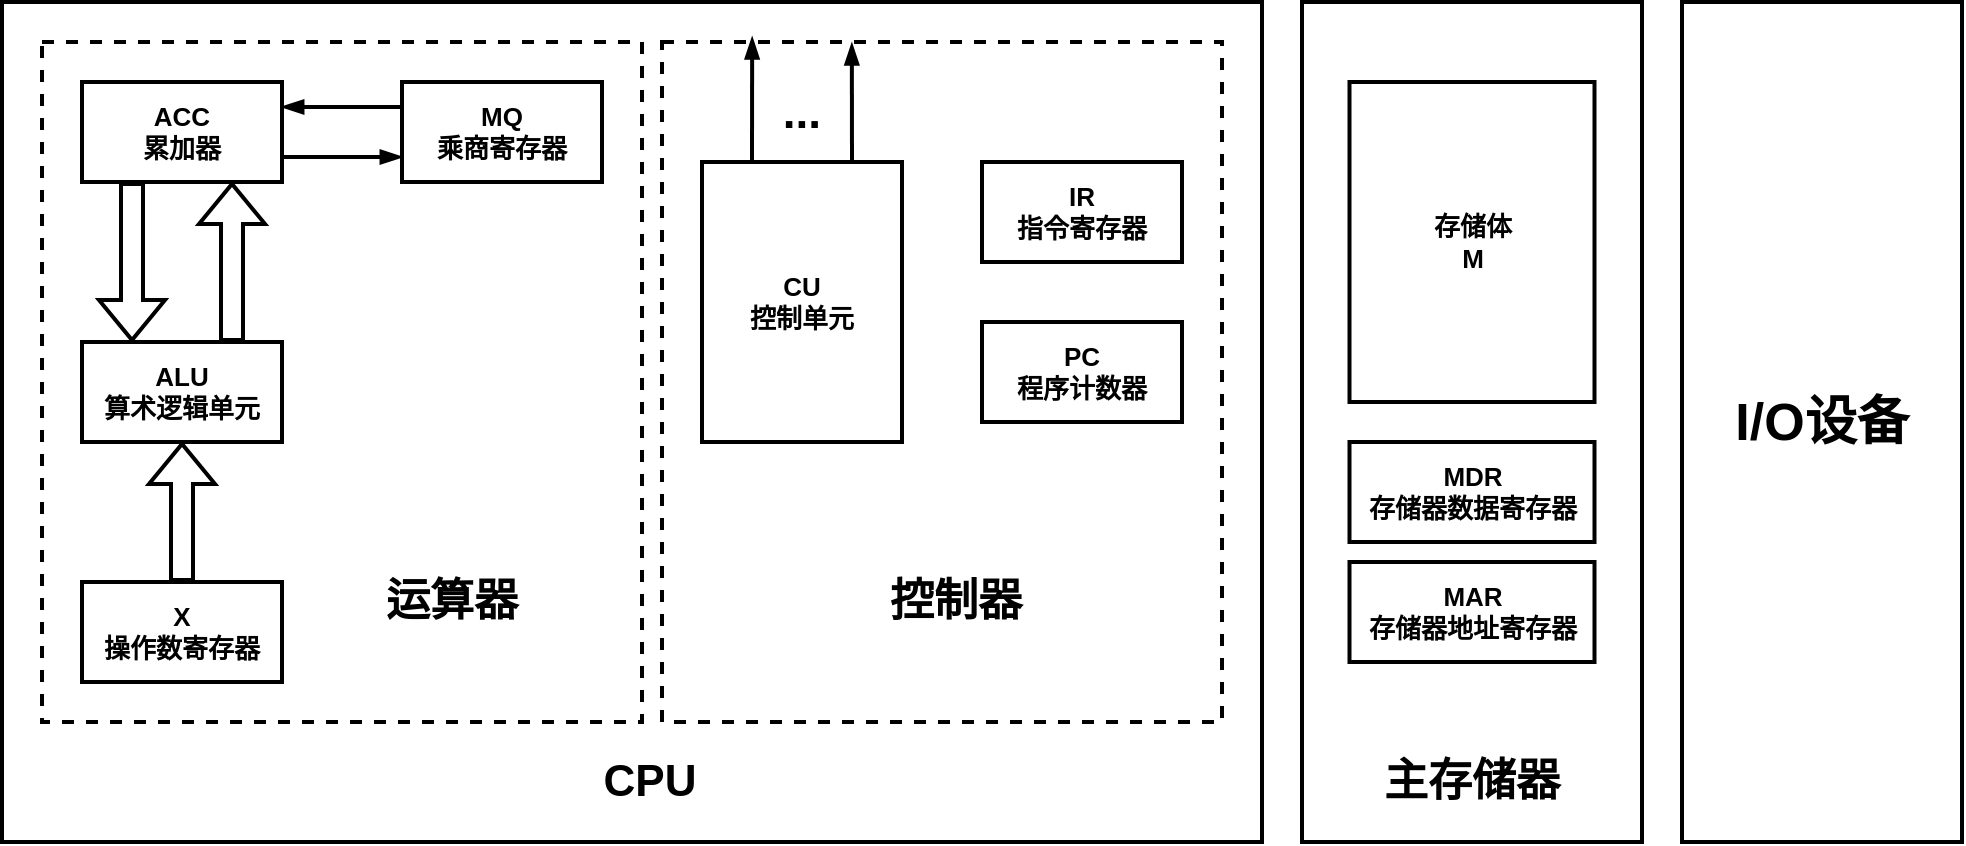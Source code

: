 <mxfile version="21.2.8" type="device" pages="13">
  <diagram name="计算机组成" id="JjSI2vkphjXBTYphS9rt">
    <mxGraphModel dx="941" dy="644" grid="1" gridSize="10" guides="1" tooltips="1" connect="1" arrows="1" fold="1" page="1" pageScale="1" pageWidth="827" pageHeight="1169" math="0" shadow="0">
      <root>
        <mxCell id="0" />
        <mxCell id="1" parent="0" />
        <mxCell id="7QthP_ZtA_3K8P-rw4_x-22" value="" style="rounded=0;whiteSpace=wrap;html=1;fontFamily=Helvetica;fontSize=11;fontColor=default;strokeWidth=2;" parent="1" vertex="1">
          <mxGeometry x="60" y="40" width="630" height="420" as="geometry" />
        </mxCell>
        <mxCell id="7QthP_ZtA_3K8P-rw4_x-16" value="" style="rounded=0;whiteSpace=wrap;html=1;fontFamily=Helvetica;fontSize=11;fontColor=default;strokeWidth=2;dashed=1;" parent="1" vertex="1">
          <mxGeometry x="390" y="60" width="280" height="340" as="geometry" />
        </mxCell>
        <mxCell id="7QthP_ZtA_3K8P-rw4_x-15" value="" style="rounded=0;whiteSpace=wrap;html=1;fontFamily=Helvetica;fontSize=11;fontColor=default;strokeWidth=2;dashed=1;" parent="1" vertex="1">
          <mxGeometry x="80" y="60" width="300" height="340" as="geometry" />
        </mxCell>
        <mxCell id="7QthP_ZtA_3K8P-rw4_x-10" style="edgeStyle=none;shape=connector;rounded=0;orthogonalLoop=1;jettySize=auto;html=1;exitX=1;exitY=0.75;exitDx=0;exitDy=0;entryX=0;entryY=0.75;entryDx=0;entryDy=0;labelBackgroundColor=default;strokeColor=default;strokeWidth=2;fontFamily=Helvetica;fontSize=11;fontColor=default;endArrow=blockThin;endFill=1;" parent="1" source="7QthP_ZtA_3K8P-rw4_x-1" target="7QthP_ZtA_3K8P-rw4_x-2" edge="1">
          <mxGeometry relative="1" as="geometry" />
        </mxCell>
        <mxCell id="7QthP_ZtA_3K8P-rw4_x-1" value="&lt;b style=&quot;font-size: 13px;&quot;&gt;ACC&lt;br&gt;累加器&lt;br&gt;&lt;/b&gt;" style="rounded=0;whiteSpace=wrap;html=1;strokeWidth=2;fontSize=13;" parent="1" vertex="1">
          <mxGeometry x="100" y="80" width="100" height="50" as="geometry" />
        </mxCell>
        <mxCell id="7QthP_ZtA_3K8P-rw4_x-9" style="edgeStyle=none;rounded=0;orthogonalLoop=1;jettySize=auto;html=1;exitX=0;exitY=0.25;exitDx=0;exitDy=0;entryX=1;entryY=0.25;entryDx=0;entryDy=0;labelBackgroundColor=default;strokeColor=default;strokeWidth=2;fontFamily=Helvetica;fontSize=11;fontColor=default;endArrow=blockThin;endFill=1;" parent="1" source="7QthP_ZtA_3K8P-rw4_x-2" target="7QthP_ZtA_3K8P-rw4_x-1" edge="1">
          <mxGeometry relative="1" as="geometry" />
        </mxCell>
        <mxCell id="7QthP_ZtA_3K8P-rw4_x-2" value="&lt;b style=&quot;font-size: 13px;&quot;&gt;MQ&lt;br&gt;乘商寄存器&lt;br&gt;&lt;/b&gt;" style="rounded=0;whiteSpace=wrap;html=1;strokeWidth=2;fontSize=13;" parent="1" vertex="1">
          <mxGeometry x="260" y="80" width="100" height="50" as="geometry" />
        </mxCell>
        <mxCell id="7QthP_ZtA_3K8P-rw4_x-3" value="&lt;b&gt;ALU&lt;br&gt;算术逻辑单元&lt;br&gt;&lt;/b&gt;" style="rounded=0;whiteSpace=wrap;html=1;strokeWidth=2;fontSize=13;" parent="1" vertex="1">
          <mxGeometry x="100" y="210" width="100" height="50" as="geometry" />
        </mxCell>
        <mxCell id="7QthP_ZtA_3K8P-rw4_x-4" value="" style="shape=flexArrow;endArrow=classic;html=1;rounded=0;entryX=0.75;entryY=1;entryDx=0;entryDy=0;exitX=0.75;exitY=0;exitDx=0;exitDy=0;strokeWidth=2;" parent="1" source="7QthP_ZtA_3K8P-rw4_x-3" target="7QthP_ZtA_3K8P-rw4_x-1" edge="1">
          <mxGeometry width="50" height="50" relative="1" as="geometry">
            <mxPoint x="220" y="260" as="sourcePoint" />
            <mxPoint x="270" y="210" as="targetPoint" />
          </mxGeometry>
        </mxCell>
        <mxCell id="7QthP_ZtA_3K8P-rw4_x-5" value="" style="shape=flexArrow;endArrow=classic;html=1;rounded=0;entryX=0.25;entryY=0;entryDx=0;entryDy=0;exitX=0.25;exitY=1;exitDx=0;exitDy=0;strokeWidth=2;" parent="1" source="7QthP_ZtA_3K8P-rw4_x-1" target="7QthP_ZtA_3K8P-rw4_x-3" edge="1">
          <mxGeometry width="50" height="50" relative="1" as="geometry">
            <mxPoint x="185" y="220" as="sourcePoint" />
            <mxPoint x="185" y="140" as="targetPoint" />
          </mxGeometry>
        </mxCell>
        <mxCell id="7QthP_ZtA_3K8P-rw4_x-6" value="&lt;b style=&quot;font-size: 13px;&quot;&gt;X&lt;br&gt;操作数寄存器&lt;br&gt;&lt;/b&gt;" style="rounded=0;whiteSpace=wrap;html=1;strokeWidth=2;fontSize=13;" parent="1" vertex="1">
          <mxGeometry x="100" y="330" width="100" height="50" as="geometry" />
        </mxCell>
        <mxCell id="7QthP_ZtA_3K8P-rw4_x-7" value="" style="shape=flexArrow;endArrow=classic;html=1;rounded=0;entryX=0.5;entryY=1;entryDx=0;entryDy=0;exitX=0.5;exitY=0;exitDx=0;exitDy=0;strokeWidth=2;" parent="1" source="7QthP_ZtA_3K8P-rw4_x-6" target="7QthP_ZtA_3K8P-rw4_x-3" edge="1">
          <mxGeometry width="50" height="50" relative="1" as="geometry">
            <mxPoint x="130" y="400" as="sourcePoint" />
            <mxPoint x="180" y="350" as="targetPoint" />
          </mxGeometry>
        </mxCell>
        <mxCell id="7QthP_ZtA_3K8P-rw4_x-19" style="edgeStyle=none;shape=connector;rounded=0;orthogonalLoop=1;jettySize=auto;html=1;exitX=0.25;exitY=0;exitDx=0;exitDy=0;entryX=0.161;entryY=-0.007;entryDx=0;entryDy=0;entryPerimeter=0;labelBackgroundColor=default;strokeColor=default;strokeWidth=2;fontFamily=Helvetica;fontSize=11;fontColor=default;endArrow=blockThin;endFill=1;" parent="1" source="7QthP_ZtA_3K8P-rw4_x-11" target="7QthP_ZtA_3K8P-rw4_x-16" edge="1">
          <mxGeometry relative="1" as="geometry" />
        </mxCell>
        <mxCell id="7QthP_ZtA_3K8P-rw4_x-30" style="edgeStyle=none;shape=connector;rounded=0;orthogonalLoop=1;jettySize=auto;html=1;exitX=0.75;exitY=0;exitDx=0;exitDy=0;entryX=0.339;entryY=0.002;entryDx=0;entryDy=0;entryPerimeter=0;labelBackgroundColor=default;strokeColor=default;strokeWidth=2;fontFamily=Helvetica;fontSize=11;fontColor=default;endArrow=blockThin;endFill=1;" parent="1" source="7QthP_ZtA_3K8P-rw4_x-11" target="7QthP_ZtA_3K8P-rw4_x-16" edge="1">
          <mxGeometry relative="1" as="geometry" />
        </mxCell>
        <mxCell id="7QthP_ZtA_3K8P-rw4_x-11" value="&lt;b&gt;CU&lt;br&gt;控制单元&lt;br&gt;&lt;/b&gt;" style="rounded=0;whiteSpace=wrap;html=1;strokeWidth=2;fontSize=13;" parent="1" vertex="1">
          <mxGeometry x="410" y="120" width="100" height="140" as="geometry" />
        </mxCell>
        <mxCell id="7QthP_ZtA_3K8P-rw4_x-12" value="&lt;b style=&quot;font-size: 13px;&quot;&gt;IR&lt;br&gt;指令寄存器&lt;br&gt;&lt;/b&gt;" style="rounded=0;whiteSpace=wrap;html=1;strokeWidth=2;fontSize=13;" parent="1" vertex="1">
          <mxGeometry x="550" y="120" width="100" height="50" as="geometry" />
        </mxCell>
        <mxCell id="7QthP_ZtA_3K8P-rw4_x-13" value="&lt;b style=&quot;font-size: 13px;&quot;&gt;PC&lt;br&gt;程序计数器&lt;br&gt;&lt;/b&gt;" style="rounded=0;whiteSpace=wrap;html=1;strokeWidth=2;fontSize=13;" parent="1" vertex="1">
          <mxGeometry x="550" y="200" width="100" height="50" as="geometry" />
        </mxCell>
        <mxCell id="7QthP_ZtA_3K8P-rw4_x-17" value="&lt;b&gt;&lt;font style=&quot;font-size: 22px;&quot;&gt;运算器&lt;/font&gt;&lt;/b&gt;" style="text;html=1;strokeColor=none;fillColor=none;align=center;verticalAlign=middle;whiteSpace=wrap;rounded=0;fontSize=11;fontFamily=Helvetica;fontColor=default;" parent="1" vertex="1">
          <mxGeometry x="240" y="320" width="90" height="40" as="geometry" />
        </mxCell>
        <mxCell id="7QthP_ZtA_3K8P-rw4_x-18" value="&lt;span style=&quot;font-size: 22px;&quot;&gt;&lt;b&gt;控制器&lt;/b&gt;&lt;/span&gt;" style="text;html=1;strokeColor=none;fillColor=none;align=center;verticalAlign=middle;whiteSpace=wrap;rounded=0;fontSize=11;fontFamily=Helvetica;fontColor=default;" parent="1" vertex="1">
          <mxGeometry x="492" y="320" width="90" height="40" as="geometry" />
        </mxCell>
        <mxCell id="7QthP_ZtA_3K8P-rw4_x-21" value="&lt;b style=&quot;font-size: 23px;&quot;&gt;...&lt;/b&gt;" style="text;html=1;strokeColor=none;fillColor=none;align=center;verticalAlign=middle;whiteSpace=wrap;rounded=0;fontSize=11;fontFamily=Helvetica;fontColor=default;" parent="1" vertex="1">
          <mxGeometry x="430" y="80" width="60" height="30" as="geometry" />
        </mxCell>
        <mxCell id="7QthP_ZtA_3K8P-rw4_x-23" value="&lt;b&gt;&lt;font style=&quot;font-size: 22px;&quot;&gt;CPU&lt;/font&gt;&lt;/b&gt;" style="text;html=1;strokeColor=none;fillColor=none;align=center;verticalAlign=middle;whiteSpace=wrap;rounded=0;fontSize=11;fontFamily=Helvetica;fontColor=default;" parent="1" vertex="1">
          <mxGeometry x="339" y="410" width="90" height="40" as="geometry" />
        </mxCell>
        <mxCell id="7QthP_ZtA_3K8P-rw4_x-24" value="" style="rounded=0;whiteSpace=wrap;html=1;fontFamily=Helvetica;fontSize=11;fontColor=default;strokeWidth=2;" parent="1" vertex="1">
          <mxGeometry x="710" y="40" width="170" height="420" as="geometry" />
        </mxCell>
        <mxCell id="7QthP_ZtA_3K8P-rw4_x-25" value="&lt;b&gt;存储体&lt;br&gt;M&lt;br&gt;&lt;/b&gt;" style="rounded=0;whiteSpace=wrap;html=1;strokeWidth=2;fontSize=13;" parent="1" vertex="1">
          <mxGeometry x="733.75" y="80" width="122.5" height="160" as="geometry" />
        </mxCell>
        <mxCell id="7QthP_ZtA_3K8P-rw4_x-26" value="&lt;b&gt;MDR&lt;br&gt;存储器数据寄存器&lt;br&gt;&lt;/b&gt;" style="rounded=0;whiteSpace=wrap;html=1;strokeWidth=2;fontSize=13;" parent="1" vertex="1">
          <mxGeometry x="733.75" y="260" width="122.5" height="50" as="geometry" />
        </mxCell>
        <mxCell id="7QthP_ZtA_3K8P-rw4_x-27" value="&lt;b&gt;MAR&lt;br&gt;存储器地址寄存器&lt;br&gt;&lt;/b&gt;" style="rounded=0;whiteSpace=wrap;html=1;strokeWidth=2;fontSize=13;" parent="1" vertex="1">
          <mxGeometry x="733.75" y="320" width="122.5" height="50" as="geometry" />
        </mxCell>
        <mxCell id="7QthP_ZtA_3K8P-rw4_x-28" value="&lt;b&gt;&lt;font style=&quot;font-size: 22px;&quot;&gt;主存储器&lt;/font&gt;&lt;/b&gt;" style="text;html=1;strokeColor=none;fillColor=none;align=center;verticalAlign=middle;whiteSpace=wrap;rounded=0;fontSize=11;fontFamily=Helvetica;fontColor=default;" parent="1" vertex="1">
          <mxGeometry x="750" y="410" width="90" height="40" as="geometry" />
        </mxCell>
        <mxCell id="7QthP_ZtA_3K8P-rw4_x-29" value="&lt;b&gt;&lt;font style=&quot;font-size: 26px;&quot;&gt;I/O设备&lt;/font&gt;&lt;/b&gt;" style="rounded=0;whiteSpace=wrap;html=1;fontFamily=Helvetica;fontSize=11;fontColor=default;strokeWidth=2;" parent="1" vertex="1">
          <mxGeometry x="900" y="40" width="140" height="420" as="geometry" />
        </mxCell>
      </root>
    </mxGraphModel>
  </diagram>
  <diagram id="P5fjffVIxbX034cxwv8s" name="总线判优控制-链式查询">
    <mxGraphModel dx="954" dy="657" grid="1" gridSize="10" guides="1" tooltips="1" connect="1" arrows="1" fold="1" page="1" pageScale="1" pageWidth="827" pageHeight="1169" math="0" shadow="0">
      <root>
        <mxCell id="0" />
        <mxCell id="1" parent="0" />
        <mxCell id="9FfYg2Do7ryohP_fLDBJ-1" value="&lt;b style=&quot;font-size: 18px;&quot;&gt;&lt;font style=&quot;font-size: 18px;&quot;&gt;总&lt;br style=&quot;font-size: 18px;&quot;&gt;线&lt;br style=&quot;font-size: 18px;&quot;&gt;控&lt;br style=&quot;font-size: 18px;&quot;&gt;制&lt;br style=&quot;font-size: 18px;&quot;&gt;部&lt;br style=&quot;font-size: 18px;&quot;&gt;件&lt;/font&gt;&lt;/b&gt;" style="rounded=0;whiteSpace=wrap;html=1;fontFamily=Helvetica;fontSize=18;fontColor=default;strokeWidth=2;" parent="1" vertex="1">
          <mxGeometry x="40" y="80" width="80" height="280" as="geometry" />
        </mxCell>
        <mxCell id="9FfYg2Do7ryohP_fLDBJ-2" value="&lt;b&gt;&lt;font style=&quot;font-size: 15px;&quot;&gt;I/O接口 0&lt;/font&gt;&lt;/b&gt;" style="rounded=0;whiteSpace=wrap;html=1;strokeColor=default;strokeWidth=2;fontFamily=Helvetica;fontSize=11;fontColor=default;fillColor=default;" parent="1" vertex="1">
          <mxGeometry x="200" y="240" width="120" height="60" as="geometry" />
        </mxCell>
        <mxCell id="9FfYg2Do7ryohP_fLDBJ-16" style="edgeStyle=orthogonalEdgeStyle;shape=connector;rounded=0;orthogonalLoop=1;jettySize=auto;html=1;exitX=0.75;exitY=1;exitDx=0;exitDy=0;entryX=0.25;entryY=1;entryDx=0;entryDy=0;labelBackgroundColor=default;strokeColor=default;strokeWidth=2;fontFamily=Helvetica;fontSize=11;fontColor=default;endArrow=blockThin;endFill=1;" parent="1" source="9FfYg2Do7ryohP_fLDBJ-3" target="9FfYg2Do7ryohP_fLDBJ-4" edge="1">
          <mxGeometry relative="1" as="geometry">
            <Array as="points">
              <mxPoint x="450" y="340" />
              <mxPoint x="590" y="340" />
            </Array>
          </mxGeometry>
        </mxCell>
        <mxCell id="9FfYg2Do7ryohP_fLDBJ-3" value="&lt;b&gt;&lt;font style=&quot;font-size: 15px;&quot;&gt;I/O接口 1&lt;/font&gt;&lt;/b&gt;" style="rounded=0;whiteSpace=wrap;html=1;strokeColor=default;strokeWidth=2;fontFamily=Helvetica;fontSize=11;fontColor=default;fillColor=default;" parent="1" vertex="1">
          <mxGeometry x="360" y="240" width="120" height="60" as="geometry" />
        </mxCell>
        <mxCell id="9FfYg2Do7ryohP_fLDBJ-21" style="edgeStyle=orthogonalEdgeStyle;shape=connector;rounded=0;orthogonalLoop=1;jettySize=auto;html=1;exitX=0.75;exitY=1;exitDx=0;exitDy=0;entryX=0;entryY=0.75;entryDx=0;entryDy=0;labelBackgroundColor=default;strokeColor=default;strokeWidth=2;fontFamily=Helvetica;fontSize=11;fontColor=default;endArrow=blockThin;endFill=1;" parent="1" source="9FfYg2Do7ryohP_fLDBJ-4" target="9FfYg2Do7ryohP_fLDBJ-19" edge="1">
          <mxGeometry relative="1" as="geometry" />
        </mxCell>
        <mxCell id="9FfYg2Do7ryohP_fLDBJ-4" value="&lt;b&gt;&lt;font style=&quot;font-size: 15px;&quot;&gt;I/O接口 n&lt;/font&gt;&lt;/b&gt;" style="rounded=0;whiteSpace=wrap;html=1;strokeColor=default;strokeWidth=2;fontFamily=Helvetica;fontSize=11;fontColor=default;fillColor=default;" parent="1" vertex="1">
          <mxGeometry x="560" y="240" width="120" height="60" as="geometry" />
        </mxCell>
        <mxCell id="9FfYg2Do7ryohP_fLDBJ-5" value="" style="endArrow=none;html=1;rounded=0;labelBackgroundColor=default;strokeColor=default;strokeWidth=2;fontFamily=Helvetica;fontSize=11;fontColor=default;shape=connector;" parent="1" edge="1">
          <mxGeometry width="50" height="50" relative="1" as="geometry">
            <mxPoint x="120" y="90" as="sourcePoint" />
            <mxPoint x="680" y="90" as="targetPoint" />
          </mxGeometry>
        </mxCell>
        <mxCell id="9FfYg2Do7ryohP_fLDBJ-6" value="&lt;b&gt;&lt;font style=&quot;font-size: 15px;&quot;&gt;数据线&lt;/font&gt;&lt;/b&gt;" style="text;html=1;strokeColor=none;fillColor=none;align=center;verticalAlign=middle;whiteSpace=wrap;rounded=0;fontSize=11;fontFamily=Helvetica;fontColor=default;" parent="1" vertex="1">
          <mxGeometry x="680" y="70" width="60" height="30" as="geometry" />
        </mxCell>
        <mxCell id="9FfYg2Do7ryohP_fLDBJ-7" value="" style="endArrow=none;html=1;rounded=0;labelBackgroundColor=default;strokeColor=default;strokeWidth=2;fontFamily=Helvetica;fontSize=11;fontColor=default;shape=connector;" parent="1" edge="1">
          <mxGeometry width="50" height="50" relative="1" as="geometry">
            <mxPoint x="120" y="120" as="sourcePoint" />
            <mxPoint x="680" y="120" as="targetPoint" />
          </mxGeometry>
        </mxCell>
        <mxCell id="9FfYg2Do7ryohP_fLDBJ-8" value="&lt;b&gt;&lt;font style=&quot;font-size: 15px;&quot;&gt;地址线&lt;/font&gt;&lt;/b&gt;" style="text;html=1;strokeColor=none;fillColor=none;align=center;verticalAlign=middle;whiteSpace=wrap;rounded=0;fontSize=11;fontFamily=Helvetica;fontColor=default;" parent="1" vertex="1">
          <mxGeometry x="680" y="100" width="60" height="30" as="geometry" />
        </mxCell>
        <mxCell id="9FfYg2Do7ryohP_fLDBJ-9" value="" style="endArrow=blockThin;html=1;rounded=0;labelBackgroundColor=default;strokeColor=default;strokeWidth=2;fontFamily=Helvetica;fontSize=11;fontColor=default;shape=connector;entryX=0.975;entryY=0.331;entryDx=0;entryDy=0;entryPerimeter=0;endFill=1;" parent="1" edge="1">
          <mxGeometry width="50" height="50" relative="1" as="geometry">
            <mxPoint x="681" y="160" as="sourcePoint" />
            <mxPoint x="119" y="159.44" as="targetPoint" />
          </mxGeometry>
        </mxCell>
        <mxCell id="9FfYg2Do7ryohP_fLDBJ-10" value="" style="endArrow=blockThin;html=1;rounded=0;labelBackgroundColor=default;strokeColor=default;strokeWidth=2;fontFamily=Helvetica;fontSize=11;fontColor=default;shape=connector;entryX=0.975;entryY=0.331;entryDx=0;entryDy=0;entryPerimeter=0;endFill=1;" parent="1" edge="1">
          <mxGeometry width="50" height="50" relative="1" as="geometry">
            <mxPoint x="682" y="200.5" as="sourcePoint" />
            <mxPoint x="120" y="199.5" as="targetPoint" />
          </mxGeometry>
        </mxCell>
        <mxCell id="9FfYg2Do7ryohP_fLDBJ-11" value="&lt;b&gt;&lt;font style=&quot;font-size: 13px;&quot;&gt;BR总线请求&lt;/font&gt;&lt;/b&gt;" style="text;html=1;strokeColor=none;fillColor=none;align=center;verticalAlign=middle;whiteSpace=wrap;rounded=0;fontSize=11;fontFamily=Helvetica;fontColor=default;" parent="1" vertex="1">
          <mxGeometry x="129" y="174" width="75" height="30" as="geometry" />
        </mxCell>
        <mxCell id="9FfYg2Do7ryohP_fLDBJ-12" value="&lt;span style=&quot;font-size: 13px;&quot;&gt;&lt;b&gt;BS总线忙&lt;/b&gt;&lt;/span&gt;" style="text;html=1;strokeColor=none;fillColor=none;align=center;verticalAlign=middle;whiteSpace=wrap;rounded=0;fontSize=11;fontFamily=Helvetica;fontColor=default;" parent="1" vertex="1">
          <mxGeometry x="131" y="130" width="60" height="30" as="geometry" />
        </mxCell>
        <mxCell id="9FfYg2Do7ryohP_fLDBJ-14" value="" style="endArrow=blockThin;html=1;rounded=0;labelBackgroundColor=default;strokeColor=default;strokeWidth=2;fontFamily=Helvetica;fontSize=11;fontColor=default;shape=connector;endFill=1;entryX=0.25;entryY=1;entryDx=0;entryDy=0;" parent="1" target="9FfYg2Do7ryohP_fLDBJ-2" edge="1">
          <mxGeometry width="50" height="50" relative="1" as="geometry">
            <mxPoint x="120" y="340" as="sourcePoint" />
            <mxPoint x="200" y="340" as="targetPoint" />
            <Array as="points">
              <mxPoint x="230" y="340" />
            </Array>
          </mxGeometry>
        </mxCell>
        <mxCell id="9FfYg2Do7ryohP_fLDBJ-15" value="" style="endArrow=blockThin;html=1;rounded=0;labelBackgroundColor=default;strokeColor=default;strokeWidth=2;fontFamily=Helvetica;fontSize=11;fontColor=default;shape=connector;endFill=1;exitX=0.75;exitY=1;exitDx=0;exitDy=0;" parent="1" source="9FfYg2Do7ryohP_fLDBJ-2" edge="1">
          <mxGeometry width="50" height="50" relative="1" as="geometry">
            <mxPoint x="290" y="350" as="sourcePoint" />
            <mxPoint x="390" y="300" as="targetPoint" />
            <Array as="points">
              <mxPoint x="290" y="340" />
              <mxPoint x="390" y="340" />
            </Array>
          </mxGeometry>
        </mxCell>
        <mxCell id="9FfYg2Do7ryohP_fLDBJ-18" value="&lt;b style=&quot;font-size: 27px;&quot;&gt;&lt;font style=&quot;font-size: 27px;&quot;&gt;...&lt;/font&gt;&lt;/b&gt;" style="text;html=1;strokeColor=none;fillColor=none;align=center;verticalAlign=middle;whiteSpace=wrap;rounded=0;fontSize=27;fontFamily=Helvetica;fontColor=default;" parent="1" vertex="1">
          <mxGeometry x="490" y="247" width="60" height="30" as="geometry" />
        </mxCell>
        <mxCell id="9FfYg2Do7ryohP_fLDBJ-19" value="&lt;b style=&quot;font-size: 27px;&quot;&gt;&lt;font style=&quot;font-size: 27px;&quot;&gt;...&lt;/font&gt;&lt;/b&gt;" style="text;html=1;strokeColor=none;fillColor=none;align=center;verticalAlign=middle;whiteSpace=wrap;rounded=0;fontSize=27;fontFamily=Helvetica;fontColor=default;" parent="1" vertex="1">
          <mxGeometry x="700" y="320" width="60" height="30" as="geometry" />
        </mxCell>
        <mxCell id="9FfYg2Do7ryohP_fLDBJ-22" value="&lt;b&gt;&lt;font style=&quot;font-size: 13px;&quot;&gt;BG总线同意&lt;/font&gt;&lt;/b&gt;" style="text;html=1;strokeColor=none;fillColor=none;align=center;verticalAlign=middle;whiteSpace=wrap;rounded=0;fontSize=11;fontFamily=Helvetica;fontColor=default;" parent="1" vertex="1">
          <mxGeometry x="131" y="313" width="75" height="30" as="geometry" />
        </mxCell>
        <mxCell id="9FfYg2Do7ryohP_fLDBJ-23" value="" style="endArrow=blockThin;html=1;rounded=0;labelBackgroundColor=default;strokeColor=default;strokeWidth=2;fontFamily=Helvetica;fontSize=11;fontColor=default;shape=connector;exitX=0.142;exitY=0.033;exitDx=0;exitDy=0;exitPerimeter=0;endFill=1;" parent="1" edge="1">
          <mxGeometry width="50" height="50" relative="1" as="geometry">
            <mxPoint x="230.04" y="240.98" as="sourcePoint" />
            <mxPoint x="230" y="199" as="targetPoint" />
          </mxGeometry>
        </mxCell>
        <mxCell id="9FfYg2Do7ryohP_fLDBJ-24" value="" style="endArrow=blockThin;html=1;rounded=0;labelBackgroundColor=default;strokeColor=default;strokeWidth=2;fontFamily=Helvetica;fontSize=11;fontColor=default;shape=connector;exitX=0.325;exitY=-0.017;exitDx=0;exitDy=0;exitPerimeter=0;endFill=1;" parent="1" edge="1">
          <mxGeometry width="50" height="50" relative="1" as="geometry">
            <mxPoint x="252" y="238.98" as="sourcePoint" />
            <mxPoint x="253" y="160" as="targetPoint" />
          </mxGeometry>
        </mxCell>
        <mxCell id="9FfYg2Do7ryohP_fLDBJ-25" value="" style="endArrow=blockThin;html=1;rounded=0;labelBackgroundColor=default;strokeColor=default;strokeWidth=2;fontFamily=Helvetica;fontSize=11;fontColor=default;shape=connector;endFill=1;entryX=0.5;entryY=0;entryDx=0;entryDy=0;startArrow=oval;startFill=1;" parent="1" edge="1">
          <mxGeometry width="50" height="50" relative="1" as="geometry">
            <mxPoint x="273" y="120" as="sourcePoint" />
            <mxPoint x="273" y="240" as="targetPoint" />
          </mxGeometry>
        </mxCell>
        <mxCell id="9FfYg2Do7ryohP_fLDBJ-26" value="" style="endArrow=blockThin;html=1;rounded=0;labelBackgroundColor=default;strokeColor=default;strokeWidth=2;fontFamily=Helvetica;fontSize=11;fontColor=default;shape=connector;endFill=1;startArrow=oval;startFill=1;" parent="1" edge="1">
          <mxGeometry width="50" height="50" relative="1" as="geometry">
            <mxPoint x="293" y="90" as="sourcePoint" />
            <mxPoint x="292" y="240" as="targetPoint" />
          </mxGeometry>
        </mxCell>
        <mxCell id="9FfYg2Do7ryohP_fLDBJ-28" value="" style="endArrow=blockThin;html=1;rounded=0;labelBackgroundColor=default;strokeColor=default;strokeWidth=2;fontFamily=Helvetica;fontSize=11;fontColor=default;shape=connector;exitX=0.142;exitY=0.033;exitDx=0;exitDy=0;exitPerimeter=0;endFill=1;" parent="1" edge="1">
          <mxGeometry width="50" height="50" relative="1" as="geometry">
            <mxPoint x="388.54" y="241.0" as="sourcePoint" />
            <mxPoint x="388.5" y="199.02" as="targetPoint" />
          </mxGeometry>
        </mxCell>
        <mxCell id="9FfYg2Do7ryohP_fLDBJ-29" value="" style="endArrow=blockThin;html=1;rounded=0;labelBackgroundColor=default;strokeColor=default;strokeWidth=2;fontFamily=Helvetica;fontSize=11;fontColor=default;shape=connector;exitX=0.325;exitY=-0.017;exitDx=0;exitDy=0;exitPerimeter=0;endFill=1;" parent="1" edge="1">
          <mxGeometry width="50" height="50" relative="1" as="geometry">
            <mxPoint x="410.5" y="239.0" as="sourcePoint" />
            <mxPoint x="411.5" y="160.02" as="targetPoint" />
          </mxGeometry>
        </mxCell>
        <mxCell id="9FfYg2Do7ryohP_fLDBJ-30" value="" style="endArrow=blockThin;html=1;rounded=0;labelBackgroundColor=default;strokeColor=default;strokeWidth=2;fontFamily=Helvetica;fontSize=11;fontColor=default;shape=connector;endFill=1;entryX=0.5;entryY=0;entryDx=0;entryDy=0;startArrow=oval;startFill=1;" parent="1" edge="1">
          <mxGeometry width="50" height="50" relative="1" as="geometry">
            <mxPoint x="431.5" y="120.02" as="sourcePoint" />
            <mxPoint x="431.5" y="240.02" as="targetPoint" />
          </mxGeometry>
        </mxCell>
        <mxCell id="9FfYg2Do7ryohP_fLDBJ-31" value="" style="endArrow=blockThin;html=1;rounded=0;labelBackgroundColor=default;strokeColor=default;strokeWidth=2;fontFamily=Helvetica;fontSize=11;fontColor=default;shape=connector;endFill=1;startArrow=oval;startFill=1;" parent="1" edge="1">
          <mxGeometry width="50" height="50" relative="1" as="geometry">
            <mxPoint x="451.5" y="90.02" as="sourcePoint" />
            <mxPoint x="450.5" y="240.02" as="targetPoint" />
          </mxGeometry>
        </mxCell>
        <mxCell id="9FfYg2Do7ryohP_fLDBJ-32" value="" style="endArrow=blockThin;html=1;rounded=0;labelBackgroundColor=default;strokeColor=default;strokeWidth=2;fontFamily=Helvetica;fontSize=11;fontColor=default;shape=connector;exitX=0.142;exitY=0.033;exitDx=0;exitDy=0;exitPerimeter=0;endFill=1;" parent="1" edge="1">
          <mxGeometry width="50" height="50" relative="1" as="geometry">
            <mxPoint x="588.54" y="241.0" as="sourcePoint" />
            <mxPoint x="588.5" y="199.02" as="targetPoint" />
          </mxGeometry>
        </mxCell>
        <mxCell id="9FfYg2Do7ryohP_fLDBJ-33" value="" style="endArrow=blockThin;html=1;rounded=0;labelBackgroundColor=default;strokeColor=default;strokeWidth=2;fontFamily=Helvetica;fontSize=11;fontColor=default;shape=connector;exitX=0.325;exitY=-0.017;exitDx=0;exitDy=0;exitPerimeter=0;endFill=1;" parent="1" edge="1">
          <mxGeometry width="50" height="50" relative="1" as="geometry">
            <mxPoint x="610.5" y="239.0" as="sourcePoint" />
            <mxPoint x="611.5" y="160.02" as="targetPoint" />
          </mxGeometry>
        </mxCell>
        <mxCell id="9FfYg2Do7ryohP_fLDBJ-34" value="" style="endArrow=blockThin;html=1;rounded=0;labelBackgroundColor=default;strokeColor=default;strokeWidth=2;fontFamily=Helvetica;fontSize=11;fontColor=default;shape=connector;endFill=1;entryX=0.5;entryY=0;entryDx=0;entryDy=0;startArrow=oval;startFill=1;" parent="1" edge="1">
          <mxGeometry width="50" height="50" relative="1" as="geometry">
            <mxPoint x="631.5" y="120.02" as="sourcePoint" />
            <mxPoint x="631.5" y="240.02" as="targetPoint" />
          </mxGeometry>
        </mxCell>
        <mxCell id="9FfYg2Do7ryohP_fLDBJ-35" value="" style="endArrow=blockThin;html=1;rounded=0;labelBackgroundColor=default;strokeColor=default;strokeWidth=2;fontFamily=Helvetica;fontSize=11;fontColor=default;shape=connector;endFill=1;startArrow=oval;startFill=1;" parent="1" edge="1">
          <mxGeometry width="50" height="50" relative="1" as="geometry">
            <mxPoint x="651.5" y="90.02" as="sourcePoint" />
            <mxPoint x="650.5" y="240.02" as="targetPoint" />
          </mxGeometry>
        </mxCell>
        <mxCell id="9FfYg2Do7ryohP_fLDBJ-37" value="" style="endArrow=none;dashed=1;html=1;dashPattern=1 3;strokeWidth=2;rounded=0;labelBackgroundColor=default;strokeColor=default;fontFamily=Helvetica;fontSize=11;fontColor=default;shape=connector;edgeStyle=orthogonalEdgeStyle;curved=1;entryX=0.25;entryY=1;entryDx=0;entryDy=0;exitX=0.75;exitY=1;exitDx=0;exitDy=0;" parent="1" source="9FfYg2Do7ryohP_fLDBJ-2" target="9FfYg2Do7ryohP_fLDBJ-2" edge="1">
          <mxGeometry width="50" height="50" relative="1" as="geometry">
            <mxPoint x="340" y="500" as="sourcePoint" />
            <mxPoint x="390" y="450" as="targetPoint" />
            <Array as="points">
              <mxPoint x="260" y="280" />
            </Array>
          </mxGeometry>
        </mxCell>
        <mxCell id="9FfYg2Do7ryohP_fLDBJ-39" value="" style="endArrow=none;dashed=1;html=1;dashPattern=1 3;strokeWidth=2;rounded=0;labelBackgroundColor=default;strokeColor=default;fontFamily=Helvetica;fontSize=11;fontColor=default;shape=connector;edgeStyle=orthogonalEdgeStyle;curved=1;entryX=0.25;entryY=1;entryDx=0;entryDy=0;exitX=0.75;exitY=1;exitDx=0;exitDy=0;" parent="1" source="9FfYg2Do7ryohP_fLDBJ-3" target="9FfYg2Do7ryohP_fLDBJ-3" edge="1">
          <mxGeometry width="50" height="50" relative="1" as="geometry">
            <mxPoint x="390" y="390" as="sourcePoint" />
            <mxPoint x="440" y="340" as="targetPoint" />
            <Array as="points">
              <mxPoint x="420" y="280" />
            </Array>
          </mxGeometry>
        </mxCell>
        <mxCell id="9FfYg2Do7ryohP_fLDBJ-40" value="" style="endArrow=none;dashed=1;html=1;dashPattern=1 3;strokeWidth=2;rounded=0;labelBackgroundColor=default;strokeColor=default;fontFamily=Helvetica;fontSize=11;fontColor=default;shape=connector;entryX=0.25;entryY=1;entryDx=0;entryDy=0;exitX=0.75;exitY=1;exitDx=0;exitDy=0;edgeStyle=orthogonalEdgeStyle;curved=1;" parent="1" source="9FfYg2Do7ryohP_fLDBJ-4" target="9FfYg2Do7ryohP_fLDBJ-4" edge="1">
          <mxGeometry width="50" height="50" relative="1" as="geometry">
            <mxPoint x="570" y="430" as="sourcePoint" />
            <mxPoint x="620" y="380" as="targetPoint" />
            <Array as="points">
              <mxPoint x="620" y="280" />
            </Array>
          </mxGeometry>
        </mxCell>
      </root>
    </mxGraphModel>
  </diagram>
  <diagram id="NCdkf-kH0yunGRAdiQCi" name="总线判优控制-计数器定时查询">
    <mxGraphModel dx="954" dy="657" grid="1" gridSize="10" guides="1" tooltips="1" connect="1" arrows="1" fold="1" page="1" pageScale="1" pageWidth="827" pageHeight="1169" math="0" shadow="0">
      <root>
        <mxCell id="0" />
        <mxCell id="1" parent="0" />
        <mxCell id="XDtwWzmO75KoGqBIQhjR-1" value="&lt;b style=&quot;font-size: 18px;&quot;&gt;&lt;font style=&quot;font-size: 18px;&quot;&gt;总&lt;br style=&quot;font-size: 18px;&quot;&gt;线&lt;br style=&quot;font-size: 18px;&quot;&gt;控&lt;br style=&quot;font-size: 18px;&quot;&gt;制&lt;br style=&quot;font-size: 18px;&quot;&gt;部&lt;br style=&quot;font-size: 18px;&quot;&gt;件&lt;/font&gt;&lt;/b&gt;" style="rounded=0;whiteSpace=wrap;html=1;fontFamily=Helvetica;fontSize=18;fontColor=default;strokeWidth=2;" parent="1" vertex="1">
          <mxGeometry x="40" y="80" width="80" height="250" as="geometry" />
        </mxCell>
        <mxCell id="XDtwWzmO75KoGqBIQhjR-2" value="&lt;b&gt;&lt;font style=&quot;font-size: 15px;&quot;&gt;I/O接口 0&lt;/font&gt;&lt;/b&gt;" style="rounded=0;whiteSpace=wrap;html=1;strokeColor=default;strokeWidth=2;fontFamily=Helvetica;fontSize=11;fontColor=default;fillColor=default;" parent="1" vertex="1">
          <mxGeometry x="200" y="270" width="120" height="60" as="geometry" />
        </mxCell>
        <mxCell id="XDtwWzmO75KoGqBIQhjR-4" value="&lt;b&gt;&lt;font style=&quot;font-size: 15px;&quot;&gt;I/O接口 1&lt;/font&gt;&lt;/b&gt;" style="rounded=0;whiteSpace=wrap;html=1;strokeColor=default;strokeWidth=2;fontFamily=Helvetica;fontSize=11;fontColor=default;fillColor=default;" parent="1" vertex="1">
          <mxGeometry x="360" y="270" width="120" height="60" as="geometry" />
        </mxCell>
        <mxCell id="XDtwWzmO75KoGqBIQhjR-6" value="&lt;b&gt;&lt;font style=&quot;font-size: 15px;&quot;&gt;I/O接口 n&lt;/font&gt;&lt;/b&gt;" style="rounded=0;whiteSpace=wrap;html=1;strokeColor=default;strokeWidth=2;fontFamily=Helvetica;fontSize=11;fontColor=default;fillColor=default;" parent="1" vertex="1">
          <mxGeometry x="560" y="270" width="120" height="60" as="geometry" />
        </mxCell>
        <mxCell id="XDtwWzmO75KoGqBIQhjR-7" value="" style="endArrow=none;html=1;rounded=0;labelBackgroundColor=default;strokeColor=default;strokeWidth=2;fontFamily=Helvetica;fontSize=11;fontColor=default;shape=connector;" parent="1" edge="1">
          <mxGeometry width="50" height="50" relative="1" as="geometry">
            <mxPoint x="120" y="120" as="sourcePoint" />
            <mxPoint x="680" y="120" as="targetPoint" />
          </mxGeometry>
        </mxCell>
        <mxCell id="XDtwWzmO75KoGqBIQhjR-8" value="&lt;b&gt;&lt;font style=&quot;font-size: 15px;&quot;&gt;数据线&lt;/font&gt;&lt;/b&gt;" style="text;html=1;strokeColor=none;fillColor=none;align=center;verticalAlign=middle;whiteSpace=wrap;rounded=0;fontSize=11;fontFamily=Helvetica;fontColor=default;" parent="1" vertex="1">
          <mxGeometry x="680" y="73" width="60" height="30" as="geometry" />
        </mxCell>
        <mxCell id="XDtwWzmO75KoGqBIQhjR-9" value="" style="endArrow=none;html=1;rounded=0;labelBackgroundColor=default;strokeColor=default;strokeWidth=2;fontFamily=Helvetica;fontSize=11;fontColor=default;shape=connector;" parent="1" edge="1">
          <mxGeometry width="50" height="50" relative="1" as="geometry">
            <mxPoint x="120" y="150" as="sourcePoint" />
            <mxPoint x="680" y="150" as="targetPoint" />
          </mxGeometry>
        </mxCell>
        <mxCell id="XDtwWzmO75KoGqBIQhjR-10" value="&lt;b&gt;&lt;font style=&quot;font-size: 15px;&quot;&gt;地址线&lt;/font&gt;&lt;/b&gt;" style="text;html=1;strokeColor=none;fillColor=none;align=center;verticalAlign=middle;whiteSpace=wrap;rounded=0;fontSize=11;fontFamily=Helvetica;fontColor=default;" parent="1" vertex="1">
          <mxGeometry x="680" y="102" width="60" height="30" as="geometry" />
        </mxCell>
        <mxCell id="XDtwWzmO75KoGqBIQhjR-11" value="" style="endArrow=blockThin;html=1;rounded=0;labelBackgroundColor=default;strokeColor=default;strokeWidth=2;fontFamily=Helvetica;fontSize=11;fontColor=default;shape=connector;entryX=0.975;entryY=0.331;entryDx=0;entryDy=0;entryPerimeter=0;endFill=1;" parent="1" edge="1">
          <mxGeometry width="50" height="50" relative="1" as="geometry">
            <mxPoint x="681" y="190" as="sourcePoint" />
            <mxPoint x="119" y="189.44" as="targetPoint" />
          </mxGeometry>
        </mxCell>
        <mxCell id="XDtwWzmO75KoGqBIQhjR-12" value="" style="endArrow=blockThin;html=1;rounded=0;labelBackgroundColor=default;strokeColor=default;strokeWidth=2;fontFamily=Helvetica;fontSize=11;fontColor=default;shape=connector;entryX=0.975;entryY=0.331;entryDx=0;entryDy=0;entryPerimeter=0;endFill=1;" parent="1" edge="1">
          <mxGeometry width="50" height="50" relative="1" as="geometry">
            <mxPoint x="682" y="230.5" as="sourcePoint" />
            <mxPoint x="120" y="229.5" as="targetPoint" />
          </mxGeometry>
        </mxCell>
        <mxCell id="XDtwWzmO75KoGqBIQhjR-13" value="&lt;b&gt;&lt;font style=&quot;font-size: 13px;&quot;&gt;BR总线请求&lt;/font&gt;&lt;/b&gt;" style="text;html=1;strokeColor=none;fillColor=none;align=center;verticalAlign=middle;whiteSpace=wrap;rounded=0;fontSize=11;fontFamily=Helvetica;fontColor=default;" parent="1" vertex="1">
          <mxGeometry x="129" y="204" width="75" height="30" as="geometry" />
        </mxCell>
        <mxCell id="XDtwWzmO75KoGqBIQhjR-14" value="&lt;span style=&quot;font-size: 13px;&quot;&gt;&lt;b&gt;BS总线忙&lt;/b&gt;&lt;/span&gt;" style="text;html=1;strokeColor=none;fillColor=none;align=center;verticalAlign=middle;whiteSpace=wrap;rounded=0;fontSize=11;fontFamily=Helvetica;fontColor=default;" parent="1" vertex="1">
          <mxGeometry x="131" y="160" width="60" height="30" as="geometry" />
        </mxCell>
        <mxCell id="XDtwWzmO75KoGqBIQhjR-17" value="&lt;b style=&quot;font-size: 27px;&quot;&gt;&lt;font style=&quot;font-size: 27px;&quot;&gt;...&lt;/font&gt;&lt;/b&gt;" style="text;html=1;strokeColor=none;fillColor=none;align=center;verticalAlign=middle;whiteSpace=wrap;rounded=0;fontSize=27;fontFamily=Helvetica;fontColor=default;" parent="1" vertex="1">
          <mxGeometry x="490" y="277" width="60" height="30" as="geometry" />
        </mxCell>
        <mxCell id="XDtwWzmO75KoGqBIQhjR-20" value="" style="endArrow=blockThin;html=1;rounded=0;labelBackgroundColor=default;strokeColor=default;strokeWidth=2;fontFamily=Helvetica;fontSize=11;fontColor=default;shape=connector;exitX=0.142;exitY=0.033;exitDx=0;exitDy=0;exitPerimeter=0;endFill=1;" parent="1" edge="1">
          <mxGeometry width="50" height="50" relative="1" as="geometry">
            <mxPoint x="217.04" y="270.98" as="sourcePoint" />
            <mxPoint x="217" y="229" as="targetPoint" />
          </mxGeometry>
        </mxCell>
        <mxCell id="XDtwWzmO75KoGqBIQhjR-21" value="" style="endArrow=blockThin;html=1;rounded=0;labelBackgroundColor=default;strokeColor=default;strokeWidth=2;fontFamily=Helvetica;fontSize=11;fontColor=default;shape=connector;exitX=0.325;exitY=-0.017;exitDx=0;exitDy=0;exitPerimeter=0;endFill=1;" parent="1" edge="1">
          <mxGeometry width="50" height="50" relative="1" as="geometry">
            <mxPoint x="239" y="268.98" as="sourcePoint" />
            <mxPoint x="240" y="190" as="targetPoint" />
          </mxGeometry>
        </mxCell>
        <mxCell id="XDtwWzmO75KoGqBIQhjR-22" value="" style="endArrow=blockThin;html=1;rounded=0;labelBackgroundColor=default;strokeColor=default;strokeWidth=2;fontFamily=Helvetica;fontSize=11;fontColor=default;shape=connector;endFill=1;entryX=0.5;entryY=0;entryDx=0;entryDy=0;startArrow=oval;startFill=1;" parent="1" edge="1">
          <mxGeometry width="50" height="50" relative="1" as="geometry">
            <mxPoint x="260" y="150" as="sourcePoint" />
            <mxPoint x="260" y="270" as="targetPoint" />
          </mxGeometry>
        </mxCell>
        <mxCell id="XDtwWzmO75KoGqBIQhjR-23" value="" style="endArrow=blockThin;html=1;rounded=0;labelBackgroundColor=default;strokeColor=default;strokeWidth=2;fontFamily=Helvetica;fontSize=11;fontColor=default;shape=connector;endFill=1;startArrow=oval;startFill=1;" parent="1" edge="1">
          <mxGeometry width="50" height="50" relative="1" as="geometry">
            <mxPoint x="280" y="120" as="sourcePoint" />
            <mxPoint x="279" y="270" as="targetPoint" />
          </mxGeometry>
        </mxCell>
        <mxCell id="XDtwWzmO75KoGqBIQhjR-35" value="&lt;b&gt;&lt;font style=&quot;font-size: 15px;&quot;&gt;设备地址线&lt;/font&gt;&lt;/b&gt;" style="text;html=1;strokeColor=none;fillColor=none;align=center;verticalAlign=middle;whiteSpace=wrap;rounded=0;fontSize=11;fontFamily=Helvetica;fontColor=default;" parent="1" vertex="1">
          <mxGeometry x="680" y="135" width="90" height="30" as="geometry" />
        </mxCell>
        <mxCell id="XDtwWzmO75KoGqBIQhjR-36" value="" style="endArrow=none;html=1;rounded=0;labelBackgroundColor=default;strokeColor=default;strokeWidth=2;fontFamily=Helvetica;fontSize=11;fontColor=default;shape=connector;" parent="1" edge="1">
          <mxGeometry width="50" height="50" relative="1" as="geometry">
            <mxPoint x="120" y="90" as="sourcePoint" />
            <mxPoint x="680" y="90" as="targetPoint" />
          </mxGeometry>
        </mxCell>
        <mxCell id="XDtwWzmO75KoGqBIQhjR-37" value="" style="endArrow=blockThin;html=1;rounded=0;labelBackgroundColor=default;strokeColor=default;strokeWidth=2;fontFamily=Helvetica;fontSize=11;fontColor=default;shape=connector;endFill=1;startArrow=oval;startFill=1;" parent="1" edge="1">
          <mxGeometry width="50" height="50" relative="1" as="geometry">
            <mxPoint x="300" y="90" as="sourcePoint" />
            <mxPoint x="300" y="270" as="targetPoint" />
          </mxGeometry>
        </mxCell>
        <mxCell id="XDtwWzmO75KoGqBIQhjR-38" value="" style="endArrow=blockThin;html=1;rounded=0;labelBackgroundColor=default;strokeColor=default;strokeWidth=2;fontFamily=Helvetica;fontSize=11;fontColor=default;shape=connector;exitX=0.142;exitY=0.033;exitDx=0;exitDy=0;exitPerimeter=0;endFill=1;" parent="1" edge="1">
          <mxGeometry width="50" height="50" relative="1" as="geometry">
            <mxPoint x="377.95" y="271" as="sourcePoint" />
            <mxPoint x="377.91" y="229.02" as="targetPoint" />
          </mxGeometry>
        </mxCell>
        <mxCell id="XDtwWzmO75KoGqBIQhjR-39" value="" style="endArrow=blockThin;html=1;rounded=0;labelBackgroundColor=default;strokeColor=default;strokeWidth=2;fontFamily=Helvetica;fontSize=11;fontColor=default;shape=connector;exitX=0.325;exitY=-0.017;exitDx=0;exitDy=0;exitPerimeter=0;endFill=1;" parent="1" edge="1">
          <mxGeometry width="50" height="50" relative="1" as="geometry">
            <mxPoint x="399.91" y="269" as="sourcePoint" />
            <mxPoint x="400.91" y="190.02" as="targetPoint" />
          </mxGeometry>
        </mxCell>
        <mxCell id="XDtwWzmO75KoGqBIQhjR-40" value="" style="endArrow=blockThin;html=1;rounded=0;labelBackgroundColor=default;strokeColor=default;strokeWidth=2;fontFamily=Helvetica;fontSize=11;fontColor=default;shape=connector;endFill=1;entryX=0.5;entryY=0;entryDx=0;entryDy=0;startArrow=oval;startFill=1;" parent="1" edge="1">
          <mxGeometry width="50" height="50" relative="1" as="geometry">
            <mxPoint x="420.91" y="150.02" as="sourcePoint" />
            <mxPoint x="420.91" y="270.02" as="targetPoint" />
          </mxGeometry>
        </mxCell>
        <mxCell id="XDtwWzmO75KoGqBIQhjR-41" value="" style="endArrow=blockThin;html=1;rounded=0;labelBackgroundColor=default;strokeColor=default;strokeWidth=2;fontFamily=Helvetica;fontSize=11;fontColor=default;shape=connector;endFill=1;startArrow=oval;startFill=1;" parent="1" edge="1">
          <mxGeometry width="50" height="50" relative="1" as="geometry">
            <mxPoint x="440.91" y="120.02" as="sourcePoint" />
            <mxPoint x="439.91" y="270.02" as="targetPoint" />
          </mxGeometry>
        </mxCell>
        <mxCell id="XDtwWzmO75KoGqBIQhjR-42" value="" style="endArrow=blockThin;html=1;rounded=0;labelBackgroundColor=default;strokeColor=default;strokeWidth=2;fontFamily=Helvetica;fontSize=11;fontColor=default;shape=connector;endFill=1;startArrow=oval;startFill=1;" parent="1" edge="1">
          <mxGeometry width="50" height="50" relative="1" as="geometry">
            <mxPoint x="460.91" y="90.02" as="sourcePoint" />
            <mxPoint x="462" y="270" as="targetPoint" />
          </mxGeometry>
        </mxCell>
        <mxCell id="XDtwWzmO75KoGqBIQhjR-43" value="" style="endArrow=blockThin;html=1;rounded=0;labelBackgroundColor=default;strokeColor=default;strokeWidth=2;fontFamily=Helvetica;fontSize=11;fontColor=default;shape=connector;exitX=0.142;exitY=0.033;exitDx=0;exitDy=0;exitPerimeter=0;endFill=1;" parent="1" edge="1">
          <mxGeometry width="50" height="50" relative="1" as="geometry">
            <mxPoint x="578" y="270" as="sourcePoint" />
            <mxPoint x="577.96" y="228.02" as="targetPoint" />
          </mxGeometry>
        </mxCell>
        <mxCell id="XDtwWzmO75KoGqBIQhjR-44" value="" style="endArrow=blockThin;html=1;rounded=0;labelBackgroundColor=default;strokeColor=default;strokeWidth=2;fontFamily=Helvetica;fontSize=11;fontColor=default;shape=connector;exitX=0.325;exitY=-0.017;exitDx=0;exitDy=0;exitPerimeter=0;endFill=1;" parent="1" edge="1">
          <mxGeometry width="50" height="50" relative="1" as="geometry">
            <mxPoint x="599.96" y="268" as="sourcePoint" />
            <mxPoint x="600.96" y="189.02" as="targetPoint" />
          </mxGeometry>
        </mxCell>
        <mxCell id="XDtwWzmO75KoGqBIQhjR-45" value="" style="endArrow=blockThin;html=1;rounded=0;labelBackgroundColor=default;strokeColor=default;strokeWidth=2;fontFamily=Helvetica;fontSize=11;fontColor=default;shape=connector;endFill=1;entryX=0.5;entryY=0;entryDx=0;entryDy=0;startArrow=oval;startFill=1;" parent="1" edge="1">
          <mxGeometry width="50" height="50" relative="1" as="geometry">
            <mxPoint x="620.96" y="149.02" as="sourcePoint" />
            <mxPoint x="620.96" y="269.02" as="targetPoint" />
          </mxGeometry>
        </mxCell>
        <mxCell id="XDtwWzmO75KoGqBIQhjR-46" value="" style="endArrow=blockThin;html=1;rounded=0;labelBackgroundColor=default;strokeColor=default;strokeWidth=2;fontFamily=Helvetica;fontSize=11;fontColor=default;shape=connector;endFill=1;startArrow=oval;startFill=1;" parent="1" edge="1">
          <mxGeometry width="50" height="50" relative="1" as="geometry">
            <mxPoint x="640.96" y="119.02" as="sourcePoint" />
            <mxPoint x="639.96" y="269.02" as="targetPoint" />
          </mxGeometry>
        </mxCell>
        <mxCell id="XDtwWzmO75KoGqBIQhjR-47" value="" style="endArrow=blockThin;html=1;rounded=0;labelBackgroundColor=default;strokeColor=default;strokeWidth=2;fontFamily=Helvetica;fontSize=11;fontColor=default;shape=connector;endFill=1;startArrow=oval;startFill=1;" parent="1" edge="1">
          <mxGeometry width="50" height="50" relative="1" as="geometry">
            <mxPoint x="660.96" y="89.02" as="sourcePoint" />
            <mxPoint x="662.05" y="269" as="targetPoint" />
          </mxGeometry>
        </mxCell>
      </root>
    </mxGraphModel>
  </diagram>
  <diagram id="GCKHxrQjScntav0Ogmcp" name="总线通信控制-同步通信">
    <mxGraphModel dx="954" dy="657" grid="1" gridSize="10" guides="1" tooltips="1" connect="1" arrows="1" fold="1" page="1" pageScale="1" pageWidth="827" pageHeight="1169" math="0" shadow="0">
      <root>
        <mxCell id="0" />
        <mxCell id="1" parent="0" />
        <mxCell id="MbGF6GGPdK3e1AfcnrgO-1" style="edgeStyle=orthogonalEdgeStyle;rounded=0;orthogonalLoop=1;jettySize=auto;html=1;exitX=0;exitY=0;exitDx=0;exitDy=0;entryX=0;entryY=0.75;entryDx=0;entryDy=0;dashed=1;strokeWidth=2;endArrow=none;endFill=0;strokeColor=#9a9393;" parent="1" edge="1">
          <mxGeometry relative="1" as="geometry">
            <mxPoint x="734" y="237" as="sourcePoint" />
            <mxPoint x="731.138" y="343.569" as="targetPoint" />
            <Array as="points">
              <mxPoint x="732" y="237" />
              <mxPoint x="732" y="283" />
            </Array>
          </mxGeometry>
        </mxCell>
        <mxCell id="kit0QPzerC9Iaj2ddnN7-36" style="edgeStyle=orthogonalEdgeStyle;rounded=0;orthogonalLoop=1;jettySize=auto;html=1;entryX=0.295;entryY=1.154;entryDx=0;entryDy=0;entryPerimeter=0;strokeWidth=2;endArrow=none;endFill=0;dashed=1;" parent="1" edge="1">
          <mxGeometry relative="1" as="geometry">
            <mxPoint x="399" y="402" as="sourcePoint" />
            <mxPoint x="399.47" y="284.0" as="targetPoint" />
          </mxGeometry>
        </mxCell>
        <mxCell id="da_5eDXd1AdtVZgSWgOy-1" value="" style="shape=partialRectangle;whiteSpace=wrap;html=1;bottom=1;right=1;left=1;top=0;fillColor=none;routingCenterX=-0.5;strokeWidth=2;" parent="1" vertex="1">
          <mxGeometry x="200" y="200" width="40" height="40" as="geometry" />
        </mxCell>
        <mxCell id="kit0QPzerC9Iaj2ddnN7-5" style="edgeStyle=orthogonalEdgeStyle;rounded=0;orthogonalLoop=1;jettySize=auto;html=1;exitX=1;exitY=0;exitDx=0;exitDy=0;entryX=0.294;entryY=-0.025;entryDx=0;entryDy=0;entryPerimeter=0;strokeWidth=2;endArrow=none;endFill=0;dashed=1;" parent="1" source="da_5eDXd1AdtVZgSWgOy-2" target="kit0QPzerC9Iaj2ddnN7-3" edge="1">
          <mxGeometry relative="1" as="geometry" />
        </mxCell>
        <mxCell id="da_5eDXd1AdtVZgSWgOy-2" value="" style="shape=partialRectangle;whiteSpace=wrap;html=1;bottom=1;right=1;left=1;top=0;fillColor=none;routingCenterX=-0.5;strokeWidth=2;rotation=-180;" parent="1" vertex="1">
          <mxGeometry x="240" y="200" width="40" height="40" as="geometry" />
        </mxCell>
        <mxCell id="da_5eDXd1AdtVZgSWgOy-5" value="" style="shape=partialRectangle;whiteSpace=wrap;html=1;bottom=1;right=1;left=1;top=0;fillColor=none;routingCenterX=-0.5;strokeWidth=2;" parent="1" vertex="1">
          <mxGeometry x="280" y="200" width="40" height="40" as="geometry" />
        </mxCell>
        <mxCell id="da_5eDXd1AdtVZgSWgOy-6" value="" style="shape=partialRectangle;whiteSpace=wrap;html=1;bottom=1;right=1;left=1;top=0;fillColor=none;routingCenterX=-0.5;strokeWidth=2;rotation=-180;" parent="1" vertex="1">
          <mxGeometry x="320" y="200" width="40" height="40" as="geometry" />
        </mxCell>
        <mxCell id="da_5eDXd1AdtVZgSWgOy-7" value="" style="shape=partialRectangle;whiteSpace=wrap;html=1;bottom=1;right=1;left=1;top=0;fillColor=none;routingCenterX=-0.5;strokeWidth=2;" parent="1" vertex="1">
          <mxGeometry x="360" y="200" width="40" height="40" as="geometry" />
        </mxCell>
        <mxCell id="da_5eDXd1AdtVZgSWgOy-8" value="" style="shape=partialRectangle;whiteSpace=wrap;html=1;bottom=1;right=1;left=1;top=0;fillColor=none;routingCenterX=-0.5;strokeWidth=2;rotation=-180;" parent="1" vertex="1">
          <mxGeometry x="400" y="200" width="40" height="40" as="geometry" />
        </mxCell>
        <mxCell id="da_5eDXd1AdtVZgSWgOy-10" value="" style="endArrow=none;html=1;rounded=0;strokeWidth=2;" parent="1" edge="1">
          <mxGeometry width="50" height="50" relative="1" as="geometry">
            <mxPoint x="440" y="240" as="sourcePoint" />
            <mxPoint x="480" y="240" as="targetPoint" />
          </mxGeometry>
        </mxCell>
        <mxCell id="kit0QPzerC9Iaj2ddnN7-4" style="edgeStyle=orthogonalEdgeStyle;rounded=0;orthogonalLoop=1;jettySize=auto;html=1;exitX=1;exitY=0;exitDx=0;exitDy=0;entryX=0.057;entryY=0.013;entryDx=0;entryDy=0;entryPerimeter=0;endArrow=none;endFill=0;strokeWidth=2;dashed=1;" parent="1" source="da_5eDXd1AdtVZgSWgOy-12" target="kit0QPzerC9Iaj2ddnN7-3" edge="1">
          <mxGeometry relative="1" as="geometry" />
        </mxCell>
        <mxCell id="da_5eDXd1AdtVZgSWgOy-12" value="" style="shape=partialRectangle;whiteSpace=wrap;html=1;bottom=1;right=1;left=1;top=0;fillColor=none;routingCenterX=-0.5;strokeWidth=2;rotation=-180;" parent="1" vertex="1">
          <mxGeometry x="160" y="200" width="40" height="40" as="geometry" />
        </mxCell>
        <mxCell id="da_5eDXd1AdtVZgSWgOy-13" value="" style="endArrow=none;html=1;rounded=0;strokeWidth=2;" parent="1" edge="1">
          <mxGeometry width="50" height="50" relative="1" as="geometry">
            <mxPoint x="120" y="240" as="sourcePoint" />
            <mxPoint x="160" y="240" as="targetPoint" />
          </mxGeometry>
        </mxCell>
        <mxCell id="da_5eDXd1AdtVZgSWgOy-14" value="" style="shape=partialRectangle;whiteSpace=wrap;html=1;bottom=1;right=1;left=1;top=0;fillColor=none;routingCenterX=-0.5;strokeWidth=2;rotation=-180;" parent="1" vertex="1">
          <mxGeometry x="480" y="200" width="40" height="40" as="geometry" />
        </mxCell>
        <mxCell id="da_5eDXd1AdtVZgSWgOy-15" value="" style="endArrow=none;html=1;rounded=0;strokeWidth=2;" parent="1" edge="1">
          <mxGeometry width="50" height="50" relative="1" as="geometry">
            <mxPoint x="520" y="240" as="sourcePoint" />
            <mxPoint x="560" y="240" as="targetPoint" />
          </mxGeometry>
        </mxCell>
        <mxCell id="kit0QPzerC9Iaj2ddnN7-3" value="" style="shape=hexagon;perimeter=hexagonPerimeter2;whiteSpace=wrap;html=1;fixedSize=1;strokeWidth=2;" parent="1" vertex="1">
          <mxGeometry x="140" y="280" width="340" height="20" as="geometry" />
        </mxCell>
        <mxCell id="kit0QPzerC9Iaj2ddnN7-6" style="edgeStyle=orthogonalEdgeStyle;rounded=0;orthogonalLoop=1;jettySize=auto;html=1;exitX=1;exitY=0;exitDx=0;exitDy=0;entryX=0.294;entryY=-0.025;entryDx=0;entryDy=0;entryPerimeter=0;strokeWidth=2;endArrow=none;endFill=0;dashed=1;" parent="1" edge="1">
          <mxGeometry relative="1" as="geometry">
            <mxPoint x="320" y="240" as="sourcePoint" />
            <mxPoint x="320" y="279" as="targetPoint" />
          </mxGeometry>
        </mxCell>
        <mxCell id="kit0QPzerC9Iaj2ddnN7-7" style="edgeStyle=orthogonalEdgeStyle;rounded=0;orthogonalLoop=1;jettySize=auto;html=1;exitX=1;exitY=0;exitDx=0;exitDy=0;entryX=0.294;entryY=-0.025;entryDx=0;entryDy=0;entryPerimeter=0;strokeWidth=2;endArrow=none;endFill=0;dashed=1;" parent="1" edge="1">
          <mxGeometry relative="1" as="geometry">
            <mxPoint x="400" y="241" as="sourcePoint" />
            <mxPoint x="400" y="280" as="targetPoint" />
          </mxGeometry>
        </mxCell>
        <mxCell id="kit0QPzerC9Iaj2ddnN7-8" style="edgeStyle=orthogonalEdgeStyle;rounded=0;orthogonalLoop=1;jettySize=auto;html=1;exitX=1;exitY=0;exitDx=0;exitDy=0;entryX=0.294;entryY=-0.025;entryDx=0;entryDy=0;entryPerimeter=0;strokeWidth=2;endArrow=none;endFill=0;dashed=1;" parent="1" edge="1">
          <mxGeometry relative="1" as="geometry">
            <mxPoint x="480" y="241" as="sourcePoint" />
            <mxPoint x="480" y="280" as="targetPoint" />
          </mxGeometry>
        </mxCell>
        <mxCell id="kit0QPzerC9Iaj2ddnN7-9" value="T&lt;font style=&quot;font-size: 12px;&quot;&gt;1&lt;/font&gt;" style="text;html=1;strokeColor=none;fillColor=none;align=center;verticalAlign=middle;whiteSpace=wrap;rounded=0;fontStyle=1;fontSize=15;" parent="1" vertex="1">
          <mxGeometry x="170" y="245" width="60" height="30" as="geometry" />
        </mxCell>
        <mxCell id="kit0QPzerC9Iaj2ddnN7-10" value="" style="endArrow=blockThin;startArrow=blockThin;html=1;rounded=0;endFill=1;startFill=1;strokeWidth=1;" parent="1" edge="1">
          <mxGeometry width="50" height="50" relative="1" as="geometry">
            <mxPoint x="160" y="268" as="sourcePoint" />
            <mxPoint x="240" y="268" as="targetPoint" />
          </mxGeometry>
        </mxCell>
        <mxCell id="kit0QPzerC9Iaj2ddnN7-16" value="T&lt;span style=&quot;font-size: 12px;&quot;&gt;2&lt;/span&gt;" style="text;html=1;strokeColor=none;fillColor=none;align=center;verticalAlign=middle;whiteSpace=wrap;rounded=0;fontStyle=1;fontSize=15;" parent="1" vertex="1">
          <mxGeometry x="250" y="245" width="60" height="30" as="geometry" />
        </mxCell>
        <mxCell id="kit0QPzerC9Iaj2ddnN7-17" value="" style="endArrow=blockThin;startArrow=blockThin;html=1;rounded=0;endFill=1;startFill=1;strokeWidth=1;" parent="1" edge="1">
          <mxGeometry width="50" height="50" relative="1" as="geometry">
            <mxPoint x="240" y="268" as="sourcePoint" />
            <mxPoint x="320" y="268" as="targetPoint" />
          </mxGeometry>
        </mxCell>
        <mxCell id="kit0QPzerC9Iaj2ddnN7-18" value="T&lt;span style=&quot;font-size: 12px;&quot;&gt;3&lt;/span&gt;" style="text;html=1;strokeColor=none;fillColor=none;align=center;verticalAlign=middle;whiteSpace=wrap;rounded=0;fontStyle=1;fontSize=15;" parent="1" vertex="1">
          <mxGeometry x="330" y="245" width="60" height="30" as="geometry" />
        </mxCell>
        <mxCell id="kit0QPzerC9Iaj2ddnN7-19" value="" style="endArrow=blockThin;startArrow=blockThin;html=1;rounded=0;endFill=1;startFill=1;strokeWidth=1;" parent="1" edge="1">
          <mxGeometry width="50" height="50" relative="1" as="geometry">
            <mxPoint x="320" y="268" as="sourcePoint" />
            <mxPoint x="400" y="268" as="targetPoint" />
          </mxGeometry>
        </mxCell>
        <mxCell id="kit0QPzerC9Iaj2ddnN7-20" value="T&lt;span style=&quot;font-size: 12px;&quot;&gt;4&lt;/span&gt;" style="text;html=1;strokeColor=none;fillColor=none;align=center;verticalAlign=middle;whiteSpace=wrap;rounded=0;fontStyle=1;fontSize=15;" parent="1" vertex="1">
          <mxGeometry x="410" y="245" width="60" height="30" as="geometry" />
        </mxCell>
        <mxCell id="kit0QPzerC9Iaj2ddnN7-21" value="" style="endArrow=blockThin;startArrow=blockThin;html=1;rounded=0;endFill=1;startFill=1;strokeWidth=1;" parent="1" edge="1">
          <mxGeometry width="50" height="50" relative="1" as="geometry">
            <mxPoint x="400" y="268" as="sourcePoint" />
            <mxPoint x="480" y="268" as="targetPoint" />
          </mxGeometry>
        </mxCell>
        <mxCell id="kit0QPzerC9Iaj2ddnN7-25" value="" style="shape=crossbar;whiteSpace=wrap;html=1;rounded=1;strokeWidth=2;shadow=0;" parent="1" vertex="1">
          <mxGeometry x="160" y="170" width="320" height="20" as="geometry" />
        </mxCell>
        <mxCell id="kit0QPzerC9Iaj2ddnN7-26" value="&lt;b style=&quot;font-size: 12px;&quot;&gt;&lt;font style=&quot;font-size: 12px;&quot;&gt;总线传输周期&lt;/font&gt;&lt;/b&gt;" style="text;html=1;strokeColor=none;fillColor=none;align=center;verticalAlign=middle;whiteSpace=wrap;rounded=0;fontSize=12;" parent="1" vertex="1">
          <mxGeometry x="265" y="154" width="110" height="30" as="geometry" />
        </mxCell>
        <mxCell id="kit0QPzerC9Iaj2ddnN7-28" value="" style="endArrow=none;html=1;rounded=0;entryX=0;entryY=0.5;entryDx=0;entryDy=0;strokeWidth=2;" parent="1" target="kit0QPzerC9Iaj2ddnN7-3" edge="1">
          <mxGeometry width="50" height="50" relative="1" as="geometry">
            <mxPoint x="120" y="290" as="sourcePoint" />
            <mxPoint x="120" y="290" as="targetPoint" />
          </mxGeometry>
        </mxCell>
        <mxCell id="kit0QPzerC9Iaj2ddnN7-29" value="" style="endArrow=none;html=1;rounded=0;entryX=1;entryY=0.5;entryDx=0;entryDy=0;strokeWidth=2;" parent="1" target="kit0QPzerC9Iaj2ddnN7-3" edge="1">
          <mxGeometry width="50" height="50" relative="1" as="geometry">
            <mxPoint x="540" y="290" as="sourcePoint" />
            <mxPoint x="150" y="300" as="targetPoint" />
          </mxGeometry>
        </mxCell>
        <mxCell id="kit0QPzerC9Iaj2ddnN7-30" value="" style="endArrow=none;html=1;rounded=0;strokeWidth=2;" parent="1" edge="1">
          <mxGeometry width="50" height="50" relative="1" as="geometry">
            <mxPoint x="120" y="399" as="sourcePoint" />
            <mxPoint x="540" y="401" as="targetPoint" />
          </mxGeometry>
        </mxCell>
        <mxCell id="kit0QPzerC9Iaj2ddnN7-31" value="" style="endArrow=none;html=1;rounded=0;strokeWidth=2;" parent="1" source="kit0QPzerC9Iaj2ddnN7-37" edge="1">
          <mxGeometry width="50" height="50" relative="1" as="geometry">
            <mxPoint x="120" y="342" as="sourcePoint" />
            <mxPoint x="540" y="341" as="targetPoint" />
          </mxGeometry>
        </mxCell>
        <mxCell id="kit0QPzerC9Iaj2ddnN7-33" value="" style="shape=manualInput;whiteSpace=wrap;html=1;size=13;direction=south;strokeWidth=2;rounded=0;gradientColor=none;" parent="1" vertex="1">
          <mxGeometry x="120" y="379" width="120" height="20" as="geometry" />
        </mxCell>
        <mxCell id="kit0QPzerC9Iaj2ddnN7-34" style="edgeStyle=orthogonalEdgeStyle;rounded=0;orthogonalLoop=1;jettySize=auto;html=1;entryX=0.295;entryY=1.154;entryDx=0;entryDy=0;entryPerimeter=0;strokeWidth=2;endArrow=none;endFill=0;dashed=1;" parent="1" edge="1">
          <mxGeometry relative="1" as="geometry">
            <mxPoint x="240" y="400" as="sourcePoint" />
            <mxPoint x="240.3" y="302.16" as="targetPoint" />
          </mxGeometry>
        </mxCell>
        <mxCell id="kit0QPzerC9Iaj2ddnN7-35" style="edgeStyle=orthogonalEdgeStyle;rounded=0;orthogonalLoop=1;jettySize=auto;html=1;entryX=0.295;entryY=1.154;entryDx=0;entryDy=0;entryPerimeter=0;strokeWidth=2;endArrow=none;endFill=0;dashed=1;" parent="1" edge="1">
          <mxGeometry relative="1" as="geometry">
            <mxPoint x="320" y="400" as="sourcePoint" />
            <mxPoint x="320.3" y="302.0" as="targetPoint" />
          </mxGeometry>
        </mxCell>
        <mxCell id="kit0QPzerC9Iaj2ddnN7-38" value="" style="endArrow=none;html=1;rounded=0;strokeWidth=2;" parent="1" target="kit0QPzerC9Iaj2ddnN7-37" edge="1">
          <mxGeometry width="50" height="50" relative="1" as="geometry">
            <mxPoint x="120" y="342" as="sourcePoint" />
            <mxPoint x="530" y="342" as="targetPoint" />
          </mxGeometry>
        </mxCell>
        <mxCell id="kit0QPzerC9Iaj2ddnN7-37" value="" style="shape=hexagon;perimeter=hexagonPerimeter2;whiteSpace=wrap;html=1;fixedSize=1;strokeWidth=2;" parent="1" vertex="1">
          <mxGeometry x="280" y="332" width="120" height="20" as="geometry" />
        </mxCell>
        <mxCell id="kit0QPzerC9Iaj2ddnN7-39" value="&lt;b&gt;时钟&lt;/b&gt;" style="text;html=1;strokeColor=none;fillColor=none;align=center;verticalAlign=middle;whiteSpace=wrap;rounded=0;" parent="1" vertex="1">
          <mxGeometry x="70" y="211" width="60" height="30" as="geometry" />
        </mxCell>
        <mxCell id="kit0QPzerC9Iaj2ddnN7-40" value="&lt;b&gt;地址&lt;/b&gt;" style="text;html=1;strokeColor=none;fillColor=none;align=center;verticalAlign=middle;whiteSpace=wrap;rounded=0;" parent="1" vertex="1">
          <mxGeometry x="70" y="273" width="60" height="30" as="geometry" />
        </mxCell>
        <mxCell id="kit0QPzerC9Iaj2ddnN7-41" value="&lt;b&gt;读命令&lt;/b&gt;" style="text;html=1;strokeColor=none;fillColor=none;align=center;verticalAlign=middle;whiteSpace=wrap;rounded=0;" parent="1" vertex="1">
          <mxGeometry x="68" y="374" width="60" height="30" as="geometry" />
        </mxCell>
        <mxCell id="kit0QPzerC9Iaj2ddnN7-43" value="&lt;b&gt;数据&lt;/b&gt;" style="text;html=1;strokeColor=none;fillColor=none;align=center;verticalAlign=middle;whiteSpace=wrap;rounded=0;" parent="1" vertex="1">
          <mxGeometry x="68" y="326" width="60" height="30" as="geometry" />
        </mxCell>
        <mxCell id="kit0QPzerC9Iaj2ddnN7-45" value="" style="verticalLabelPosition=bottom;verticalAlign=top;html=1;shape=card;whiteSpace=wrap;size=74;arcSize=12;strokeWidth=2;fillStyle=auto;fillColor=default;gradientColor=none;" parent="1" vertex="1">
          <mxGeometry x="380" y="381" width="160" height="19.5" as="geometry" />
        </mxCell>
        <mxCell id="kit0QPzerC9Iaj2ddnN7-131" style="edgeStyle=orthogonalEdgeStyle;rounded=0;orthogonalLoop=1;jettySize=auto;html=1;entryX=0.295;entryY=1.154;entryDx=0;entryDy=0;entryPerimeter=0;strokeWidth=2;endArrow=none;endFill=0;dashed=1;" parent="1" edge="1">
          <mxGeometry relative="1" as="geometry">
            <mxPoint x="931" y="401" as="sourcePoint" />
            <mxPoint x="931.47" y="283.0" as="targetPoint" />
          </mxGeometry>
        </mxCell>
        <mxCell id="kit0QPzerC9Iaj2ddnN7-132" value="" style="shape=partialRectangle;whiteSpace=wrap;html=1;bottom=1;right=1;left=1;top=0;fillColor=none;routingCenterX=-0.5;strokeWidth=2;" parent="1" vertex="1">
          <mxGeometry x="732" y="199" width="40" height="40" as="geometry" />
        </mxCell>
        <mxCell id="kit0QPzerC9Iaj2ddnN7-133" style="edgeStyle=orthogonalEdgeStyle;rounded=0;orthogonalLoop=1;jettySize=auto;html=1;exitX=1;exitY=0;exitDx=0;exitDy=0;entryX=0.294;entryY=-0.025;entryDx=0;entryDy=0;entryPerimeter=0;strokeWidth=2;endArrow=none;endFill=0;dashed=1;" parent="1" source="kit0QPzerC9Iaj2ddnN7-134" target="kit0QPzerC9Iaj2ddnN7-145" edge="1">
          <mxGeometry relative="1" as="geometry" />
        </mxCell>
        <mxCell id="kit0QPzerC9Iaj2ddnN7-134" value="" style="shape=partialRectangle;whiteSpace=wrap;html=1;bottom=1;right=1;left=1;top=0;fillColor=none;routingCenterX=-0.5;strokeWidth=2;rotation=-180;" parent="1" vertex="1">
          <mxGeometry x="772" y="199" width="40" height="40" as="geometry" />
        </mxCell>
        <mxCell id="kit0QPzerC9Iaj2ddnN7-135" value="" style="shape=partialRectangle;whiteSpace=wrap;html=1;bottom=1;right=1;left=1;top=0;fillColor=none;routingCenterX=-0.5;strokeWidth=2;" parent="1" vertex="1">
          <mxGeometry x="812" y="199" width="40" height="40" as="geometry" />
        </mxCell>
        <mxCell id="kit0QPzerC9Iaj2ddnN7-136" value="" style="shape=partialRectangle;whiteSpace=wrap;html=1;bottom=1;right=1;left=1;top=0;fillColor=none;routingCenterX=-0.5;strokeWidth=2;rotation=-180;" parent="1" vertex="1">
          <mxGeometry x="852" y="199" width="40" height="40" as="geometry" />
        </mxCell>
        <mxCell id="kit0QPzerC9Iaj2ddnN7-137" value="" style="shape=partialRectangle;whiteSpace=wrap;html=1;bottom=1;right=1;left=1;top=0;fillColor=none;routingCenterX=-0.5;strokeWidth=2;" parent="1" vertex="1">
          <mxGeometry x="892" y="199" width="40" height="40" as="geometry" />
        </mxCell>
        <mxCell id="kit0QPzerC9Iaj2ddnN7-138" value="" style="shape=partialRectangle;whiteSpace=wrap;html=1;bottom=1;right=1;left=1;top=0;fillColor=none;routingCenterX=-0.5;strokeWidth=2;rotation=-180;" parent="1" vertex="1">
          <mxGeometry x="932" y="199" width="40" height="40" as="geometry" />
        </mxCell>
        <mxCell id="kit0QPzerC9Iaj2ddnN7-139" value="" style="endArrow=none;html=1;rounded=0;strokeWidth=2;" parent="1" edge="1">
          <mxGeometry width="50" height="50" relative="1" as="geometry">
            <mxPoint x="972" y="239" as="sourcePoint" />
            <mxPoint x="1012" y="239" as="targetPoint" />
          </mxGeometry>
        </mxCell>
        <mxCell id="kit0QPzerC9Iaj2ddnN7-140" style="edgeStyle=orthogonalEdgeStyle;rounded=0;orthogonalLoop=1;jettySize=auto;html=1;exitX=1;exitY=0;exitDx=0;exitDy=0;entryX=0.057;entryY=0.013;entryDx=0;entryDy=0;entryPerimeter=0;endArrow=none;endFill=0;strokeWidth=2;dashed=1;" parent="1" source="kit0QPzerC9Iaj2ddnN7-141" target="kit0QPzerC9Iaj2ddnN7-145" edge="1">
          <mxGeometry relative="1" as="geometry" />
        </mxCell>
        <mxCell id="kit0QPzerC9Iaj2ddnN7-141" value="" style="shape=partialRectangle;whiteSpace=wrap;html=1;bottom=1;right=1;left=1;top=0;fillColor=none;routingCenterX=-0.5;strokeWidth=2;rotation=-180;" parent="1" vertex="1">
          <mxGeometry x="692" y="199" width="40" height="40" as="geometry" />
        </mxCell>
        <mxCell id="kit0QPzerC9Iaj2ddnN7-142" value="" style="endArrow=none;html=1;rounded=0;strokeWidth=2;" parent="1" edge="1">
          <mxGeometry width="50" height="50" relative="1" as="geometry">
            <mxPoint x="652" y="239" as="sourcePoint" />
            <mxPoint x="692" y="239" as="targetPoint" />
          </mxGeometry>
        </mxCell>
        <mxCell id="kit0QPzerC9Iaj2ddnN7-143" value="" style="shape=partialRectangle;whiteSpace=wrap;html=1;bottom=1;right=1;left=1;top=0;fillColor=none;routingCenterX=-0.5;strokeWidth=2;rotation=-180;" parent="1" vertex="1">
          <mxGeometry x="1012" y="199" width="40" height="40" as="geometry" />
        </mxCell>
        <mxCell id="kit0QPzerC9Iaj2ddnN7-144" value="" style="endArrow=none;html=1;rounded=0;strokeWidth=2;" parent="1" edge="1">
          <mxGeometry width="50" height="50" relative="1" as="geometry">
            <mxPoint x="1052" y="239" as="sourcePoint" />
            <mxPoint x="1092" y="239" as="targetPoint" />
          </mxGeometry>
        </mxCell>
        <mxCell id="kit0QPzerC9Iaj2ddnN7-145" value="" style="shape=hexagon;perimeter=hexagonPerimeter2;whiteSpace=wrap;html=1;fixedSize=1;strokeWidth=2;" parent="1" vertex="1">
          <mxGeometry x="672" y="279" width="340" height="20" as="geometry" />
        </mxCell>
        <mxCell id="kit0QPzerC9Iaj2ddnN7-147" style="edgeStyle=orthogonalEdgeStyle;rounded=0;orthogonalLoop=1;jettySize=auto;html=1;exitX=1;exitY=0;exitDx=0;exitDy=0;entryX=0.294;entryY=-0.025;entryDx=0;entryDy=0;entryPerimeter=0;strokeWidth=2;endArrow=none;endFill=0;dashed=1;" parent="1" edge="1">
          <mxGeometry relative="1" as="geometry">
            <mxPoint x="932" y="240" as="sourcePoint" />
            <mxPoint x="932" y="279" as="targetPoint" />
          </mxGeometry>
        </mxCell>
        <mxCell id="kit0QPzerC9Iaj2ddnN7-148" style="edgeStyle=orthogonalEdgeStyle;rounded=0;orthogonalLoop=1;jettySize=auto;html=1;exitX=1;exitY=0;exitDx=0;exitDy=0;entryX=0.294;entryY=-0.025;entryDx=0;entryDy=0;entryPerimeter=0;strokeWidth=2;endArrow=none;endFill=0;dashed=1;" parent="1" edge="1">
          <mxGeometry relative="1" as="geometry">
            <mxPoint x="1012" y="240" as="sourcePoint" />
            <mxPoint x="1012" y="279" as="targetPoint" />
          </mxGeometry>
        </mxCell>
        <mxCell id="kit0QPzerC9Iaj2ddnN7-149" value="T&lt;font style=&quot;font-size: 12px;&quot;&gt;1&lt;/font&gt;" style="text;html=1;strokeColor=none;fillColor=none;align=center;verticalAlign=middle;whiteSpace=wrap;rounded=0;fontStyle=1;fontSize=15;" parent="1" vertex="1">
          <mxGeometry x="682" y="241" width="60" height="30" as="geometry" />
        </mxCell>
        <mxCell id="kit0QPzerC9Iaj2ddnN7-150" value="" style="endArrow=blockThin;startArrow=blockThin;html=1;rounded=0;endFill=1;startFill=1;strokeWidth=1;" parent="1" edge="1">
          <mxGeometry width="50" height="50" relative="1" as="geometry">
            <mxPoint x="692" y="267" as="sourcePoint" />
            <mxPoint x="772" y="267" as="targetPoint" />
          </mxGeometry>
        </mxCell>
        <mxCell id="kit0QPzerC9Iaj2ddnN7-151" value="T&lt;span style=&quot;font-size: 12px;&quot;&gt;2&lt;/span&gt;" style="text;html=1;strokeColor=none;fillColor=none;align=center;verticalAlign=middle;whiteSpace=wrap;rounded=0;fontStyle=1;fontSize=15;" parent="1" vertex="1">
          <mxGeometry x="782" y="244" width="60" height="30" as="geometry" />
        </mxCell>
        <mxCell id="kit0QPzerC9Iaj2ddnN7-152" value="" style="endArrow=blockThin;startArrow=blockThin;html=1;rounded=0;endFill=1;startFill=1;strokeWidth=1;" parent="1" edge="1">
          <mxGeometry width="50" height="50" relative="1" as="geometry">
            <mxPoint x="772" y="267" as="sourcePoint" />
            <mxPoint x="852" y="267" as="targetPoint" />
          </mxGeometry>
        </mxCell>
        <mxCell id="kit0QPzerC9Iaj2ddnN7-153" value="T&lt;span style=&quot;font-size: 12px;&quot;&gt;3&lt;/span&gt;" style="text;html=1;strokeColor=none;fillColor=none;align=center;verticalAlign=middle;whiteSpace=wrap;rounded=0;fontStyle=1;fontSize=15;" parent="1" vertex="1">
          <mxGeometry x="862" y="244" width="60" height="30" as="geometry" />
        </mxCell>
        <mxCell id="kit0QPzerC9Iaj2ddnN7-154" value="" style="endArrow=blockThin;startArrow=blockThin;html=1;rounded=0;endFill=1;startFill=1;strokeWidth=1;" parent="1" edge="1">
          <mxGeometry width="50" height="50" relative="1" as="geometry">
            <mxPoint x="852" y="267" as="sourcePoint" />
            <mxPoint x="932" y="267" as="targetPoint" />
          </mxGeometry>
        </mxCell>
        <mxCell id="kit0QPzerC9Iaj2ddnN7-155" value="T&lt;span style=&quot;font-size: 12px;&quot;&gt;4&lt;/span&gt;" style="text;html=1;strokeColor=none;fillColor=none;align=center;verticalAlign=middle;whiteSpace=wrap;rounded=0;fontStyle=1;fontSize=15;" parent="1" vertex="1">
          <mxGeometry x="942" y="244" width="60" height="30" as="geometry" />
        </mxCell>
        <mxCell id="kit0QPzerC9Iaj2ddnN7-156" value="" style="endArrow=blockThin;startArrow=blockThin;html=1;rounded=0;endFill=1;startFill=1;strokeWidth=1;" parent="1" edge="1">
          <mxGeometry width="50" height="50" relative="1" as="geometry">
            <mxPoint x="932" y="267" as="sourcePoint" />
            <mxPoint x="1012" y="267" as="targetPoint" />
          </mxGeometry>
        </mxCell>
        <mxCell id="kit0QPzerC9Iaj2ddnN7-157" value="" style="shape=crossbar;whiteSpace=wrap;html=1;rounded=1;strokeWidth=2;shadow=0;" parent="1" vertex="1">
          <mxGeometry x="692" y="169" width="320" height="20" as="geometry" />
        </mxCell>
        <mxCell id="kit0QPzerC9Iaj2ddnN7-158" value="&lt;b style=&quot;font-size: 12px;&quot;&gt;&lt;font style=&quot;font-size: 12px;&quot;&gt;总线传输周期&lt;/font&gt;&lt;/b&gt;" style="text;html=1;strokeColor=none;fillColor=none;align=center;verticalAlign=middle;whiteSpace=wrap;rounded=0;fontSize=12;" parent="1" vertex="1">
          <mxGeometry x="797" y="153" width="110" height="30" as="geometry" />
        </mxCell>
        <mxCell id="kit0QPzerC9Iaj2ddnN7-159" value="" style="endArrow=none;html=1;rounded=0;entryX=0;entryY=0.5;entryDx=0;entryDy=0;strokeWidth=2;" parent="1" target="kit0QPzerC9Iaj2ddnN7-145" edge="1">
          <mxGeometry width="50" height="50" relative="1" as="geometry">
            <mxPoint x="652" y="289" as="sourcePoint" />
            <mxPoint x="652" y="289" as="targetPoint" />
          </mxGeometry>
        </mxCell>
        <mxCell id="kit0QPzerC9Iaj2ddnN7-160" value="" style="endArrow=none;html=1;rounded=0;entryX=1;entryY=0.5;entryDx=0;entryDy=0;strokeWidth=2;" parent="1" target="kit0QPzerC9Iaj2ddnN7-145" edge="1">
          <mxGeometry width="50" height="50" relative="1" as="geometry">
            <mxPoint x="1072" y="289" as="sourcePoint" />
            <mxPoint x="682" y="299" as="targetPoint" />
          </mxGeometry>
        </mxCell>
        <mxCell id="kit0QPzerC9Iaj2ddnN7-161" value="" style="endArrow=none;html=1;rounded=0;strokeWidth=2;" parent="1" edge="1">
          <mxGeometry width="50" height="50" relative="1" as="geometry">
            <mxPoint x="652" y="398" as="sourcePoint" />
            <mxPoint x="1072" y="400" as="targetPoint" />
          </mxGeometry>
        </mxCell>
        <mxCell id="kit0QPzerC9Iaj2ddnN7-162" value="" style="endArrow=none;html=1;rounded=0;strokeWidth=2;" parent="1" source="kit0QPzerC9Iaj2ddnN7-167" edge="1">
          <mxGeometry width="50" height="50" relative="1" as="geometry">
            <mxPoint x="652" y="341" as="sourcePoint" />
            <mxPoint x="1072" y="340" as="targetPoint" />
          </mxGeometry>
        </mxCell>
        <mxCell id="kit0QPzerC9Iaj2ddnN7-163" value="" style="shape=manualInput;whiteSpace=wrap;html=1;size=13;direction=south;strokeWidth=2;rounded=0;gradientColor=none;" parent="1" vertex="1">
          <mxGeometry x="652" y="378" width="120" height="20" as="geometry" />
        </mxCell>
        <mxCell id="kit0QPzerC9Iaj2ddnN7-164" style="edgeStyle=orthogonalEdgeStyle;rounded=0;orthogonalLoop=1;jettySize=auto;html=1;entryX=0.295;entryY=1.154;entryDx=0;entryDy=0;entryPerimeter=0;strokeWidth=2;endArrow=none;endFill=0;dashed=1;" parent="1" edge="1">
          <mxGeometry relative="1" as="geometry">
            <mxPoint x="772" y="399" as="sourcePoint" />
            <mxPoint x="772.3" y="301.16" as="targetPoint" />
          </mxGeometry>
        </mxCell>
        <mxCell id="kit0QPzerC9Iaj2ddnN7-166" value="" style="endArrow=none;html=1;rounded=0;strokeWidth=2;" parent="1" target="kit0QPzerC9Iaj2ddnN7-167" edge="1">
          <mxGeometry width="50" height="50" relative="1" as="geometry">
            <mxPoint x="652" y="341" as="sourcePoint" />
            <mxPoint x="1062" y="341" as="targetPoint" />
          </mxGeometry>
        </mxCell>
        <mxCell id="kit0QPzerC9Iaj2ddnN7-167" value="" style="shape=hexagon;perimeter=hexagonPerimeter2;whiteSpace=wrap;html=1;fixedSize=1;strokeWidth=2;" parent="1" vertex="1">
          <mxGeometry x="730" y="331" width="202" height="20" as="geometry" />
        </mxCell>
        <mxCell id="kit0QPzerC9Iaj2ddnN7-168" value="&lt;b&gt;时钟&lt;/b&gt;" style="text;html=1;strokeColor=none;fillColor=none;align=center;verticalAlign=middle;whiteSpace=wrap;rounded=0;" parent="1" vertex="1">
          <mxGeometry x="602" y="210" width="60" height="30" as="geometry" />
        </mxCell>
        <mxCell id="kit0QPzerC9Iaj2ddnN7-169" value="&lt;b&gt;地址&lt;/b&gt;" style="text;html=1;strokeColor=none;fillColor=none;align=center;verticalAlign=middle;whiteSpace=wrap;rounded=0;" parent="1" vertex="1">
          <mxGeometry x="602" y="272" width="60" height="30" as="geometry" />
        </mxCell>
        <mxCell id="kit0QPzerC9Iaj2ddnN7-170" value="&lt;b&gt;写命令&lt;/b&gt;" style="text;html=1;strokeColor=none;fillColor=none;align=center;verticalAlign=middle;whiteSpace=wrap;rounded=0;" parent="1" vertex="1">
          <mxGeometry x="600" y="373" width="60" height="30" as="geometry" />
        </mxCell>
        <mxCell id="kit0QPzerC9Iaj2ddnN7-171" value="&lt;b&gt;数据&lt;/b&gt;" style="text;html=1;strokeColor=none;fillColor=none;align=center;verticalAlign=middle;whiteSpace=wrap;rounded=0;" parent="1" vertex="1">
          <mxGeometry x="600" y="325" width="60" height="30" as="geometry" />
        </mxCell>
        <mxCell id="kit0QPzerC9Iaj2ddnN7-172" value="" style="verticalLabelPosition=bottom;verticalAlign=top;html=1;shape=card;whiteSpace=wrap;size=74;arcSize=12;strokeWidth=2;fillStyle=auto;fillColor=default;gradientColor=none;" parent="1" vertex="1">
          <mxGeometry x="912" y="380" width="160" height="19.5" as="geometry" />
        </mxCell>
        <mxCell id="MbGF6GGPdK3e1AfcnrgO-3" value="T&lt;font style=&quot;font-size: 12px;&quot;&gt;1.5&lt;/font&gt;" style="text;html=1;strokeColor=none;fillColor=none;align=center;verticalAlign=middle;whiteSpace=wrap;rounded=0;fontStyle=1;fontSize=15;" parent="1" vertex="1">
          <mxGeometry x="720" y="242" width="60" height="30" as="geometry" />
        </mxCell>
        <mxCell id="MbGF6GGPdK3e1AfcnrgO-4" value="&lt;b&gt;&lt;font style=&quot;font-size: 15px;&quot;&gt;同步式数据输入传输&lt;/font&gt;&lt;/b&gt;" style="text;html=1;align=center;verticalAlign=middle;resizable=0;points=[];autosize=1;strokeColor=none;fillColor=none;" parent="1" vertex="1">
          <mxGeometry x="230" y="420" width="160" height="30" as="geometry" />
        </mxCell>
        <mxCell id="MbGF6GGPdK3e1AfcnrgO-5" value="&lt;b&gt;&lt;font style=&quot;font-size: 15px;&quot;&gt;同步式数据输出传输&lt;/font&gt;&lt;/b&gt;" style="text;html=1;align=center;verticalAlign=middle;resizable=0;points=[];autosize=1;strokeColor=none;fillColor=none;" parent="1" vertex="1">
          <mxGeometry x="762" y="420" width="160" height="30" as="geometry" />
        </mxCell>
      </root>
    </mxGraphModel>
  </diagram>
  <diagram id="nmAVgzIujw63KFP9e832" name="总线判优控制-独立请求方式">
    <mxGraphModel dx="954" dy="657" grid="1" gridSize="10" guides="1" tooltips="1" connect="1" arrows="1" fold="1" page="1" pageScale="1" pageWidth="827" pageHeight="1169" math="0" shadow="0">
      <root>
        <mxCell id="0" />
        <mxCell id="1" parent="0" />
        <mxCell id="ypQCQd2U7_qPa-aSB4-h-1" value="&lt;b style=&quot;font-size: 18px;&quot;&gt;&lt;font style=&quot;font-size: 18px;&quot;&gt;总&lt;br style=&quot;font-size: 18px;&quot;&gt;线&lt;br style=&quot;font-size: 18px;&quot;&gt;控&lt;br style=&quot;font-size: 18px;&quot;&gt;制&lt;br style=&quot;font-size: 18px;&quot;&gt;部&lt;br style=&quot;font-size: 18px;&quot;&gt;件&lt;/font&gt;&lt;/b&gt;" style="rounded=0;whiteSpace=wrap;html=1;fontFamily=Helvetica;fontSize=18;fontColor=default;strokeWidth=2;" parent="1" vertex="1">
          <mxGeometry x="40" y="80" width="80" height="260" as="geometry" />
        </mxCell>
        <mxCell id="ypQCQd2U7_qPa-aSB4-h-2" value="&lt;b&gt;&lt;font style=&quot;font-size: 15px;&quot;&gt;I/O接口 0&lt;/font&gt;&lt;/b&gt;" style="rounded=0;whiteSpace=wrap;html=1;strokeColor=default;strokeWidth=2;fontFamily=Helvetica;fontSize=11;fontColor=default;fillColor=default;" parent="1" vertex="1">
          <mxGeometry x="200" y="281" width="120" height="60" as="geometry" />
        </mxCell>
        <mxCell id="ypQCQd2U7_qPa-aSB4-h-4" value="&lt;b&gt;&lt;font style=&quot;font-size: 15px;&quot;&gt;I/O接口 1&lt;/font&gt;&lt;/b&gt;" style="rounded=0;whiteSpace=wrap;html=1;strokeColor=default;strokeWidth=2;fontFamily=Helvetica;fontSize=11;fontColor=default;fillColor=default;" parent="1" vertex="1">
          <mxGeometry x="360" y="281" width="120" height="60" as="geometry" />
        </mxCell>
        <mxCell id="ypQCQd2U7_qPa-aSB4-h-6" value="&lt;b&gt;&lt;font style=&quot;font-size: 15px;&quot;&gt;I/O接口 n&lt;/font&gt;&lt;/b&gt;" style="rounded=0;whiteSpace=wrap;html=1;strokeColor=default;strokeWidth=2;fontFamily=Helvetica;fontSize=11;fontColor=default;fillColor=default;" parent="1" vertex="1">
          <mxGeometry x="560" y="281" width="120" height="60" as="geometry" />
        </mxCell>
        <mxCell id="ypQCQd2U7_qPa-aSB4-h-7" value="" style="endArrow=none;html=1;rounded=0;labelBackgroundColor=default;strokeColor=default;strokeWidth=2;fontFamily=Helvetica;fontSize=11;fontColor=default;shape=connector;" parent="1" edge="1">
          <mxGeometry width="50" height="50" relative="1" as="geometry">
            <mxPoint x="120" y="90" as="sourcePoint" />
            <mxPoint x="680" y="90" as="targetPoint" />
          </mxGeometry>
        </mxCell>
        <mxCell id="ypQCQd2U7_qPa-aSB4-h-8" value="&lt;b&gt;&lt;font style=&quot;font-size: 15px;&quot;&gt;数据线&lt;/font&gt;&lt;/b&gt;" style="text;html=1;strokeColor=none;fillColor=none;align=center;verticalAlign=middle;whiteSpace=wrap;rounded=0;fontSize=11;fontFamily=Helvetica;fontColor=default;" parent="1" vertex="1">
          <mxGeometry x="680" y="70" width="60" height="30" as="geometry" />
        </mxCell>
        <mxCell id="ypQCQd2U7_qPa-aSB4-h-9" value="" style="endArrow=none;html=1;rounded=0;labelBackgroundColor=default;strokeColor=default;strokeWidth=2;fontFamily=Helvetica;fontSize=11;fontColor=default;shape=connector;" parent="1" edge="1">
          <mxGeometry width="50" height="50" relative="1" as="geometry">
            <mxPoint x="120" y="120" as="sourcePoint" />
            <mxPoint x="680" y="120" as="targetPoint" />
          </mxGeometry>
        </mxCell>
        <mxCell id="ypQCQd2U7_qPa-aSB4-h-10" value="&lt;b&gt;&lt;font style=&quot;font-size: 15px;&quot;&gt;地址线&lt;/font&gt;&lt;/b&gt;" style="text;html=1;strokeColor=none;fillColor=none;align=center;verticalAlign=middle;whiteSpace=wrap;rounded=0;fontSize=11;fontFamily=Helvetica;fontColor=default;" parent="1" vertex="1">
          <mxGeometry x="680" y="100" width="60" height="30" as="geometry" />
        </mxCell>
        <mxCell id="ypQCQd2U7_qPa-aSB4-h-13" value="&lt;b&gt;&lt;font style=&quot;font-size: 13px;&quot;&gt;BG&lt;/font&gt;&lt;font style=&quot;font-size: 10px;&quot;&gt;0&lt;/font&gt;&lt;/b&gt;" style="text;html=1;strokeColor=none;fillColor=none;align=center;verticalAlign=middle;whiteSpace=wrap;rounded=0;fontSize=11;fontFamily=Helvetica;fontColor=default;" parent="1" vertex="1">
          <mxGeometry x="200" y="220" width="75" height="30" as="geometry" />
        </mxCell>
        <mxCell id="ypQCQd2U7_qPa-aSB4-h-17" value="&lt;b style=&quot;font-size: 27px;&quot;&gt;&lt;font style=&quot;font-size: 27px;&quot;&gt;...&lt;/font&gt;&lt;/b&gt;" style="text;html=1;strokeColor=none;fillColor=none;align=center;verticalAlign=middle;whiteSpace=wrap;rounded=0;fontSize=27;fontFamily=Helvetica;fontColor=default;" parent="1" vertex="1">
          <mxGeometry x="490" y="288" width="60" height="30" as="geometry" />
        </mxCell>
        <mxCell id="ypQCQd2U7_qPa-aSB4-h-20" value="" style="endArrow=blockThin;html=1;rounded=0;labelBackgroundColor=default;strokeColor=default;strokeWidth=2;fontFamily=Helvetica;fontSize=11;fontColor=default;shape=connector;exitX=0.25;exitY=0;exitDx=0;exitDy=0;endFill=1;" parent="1" source="ypQCQd2U7_qPa-aSB4-h-2" edge="1">
          <mxGeometry width="50" height="50" relative="1" as="geometry">
            <mxPoint x="230.04" y="222.98" as="sourcePoint" />
            <mxPoint x="120" y="262" as="targetPoint" />
            <Array as="points">
              <mxPoint x="230" y="262" />
            </Array>
          </mxGeometry>
        </mxCell>
        <mxCell id="ypQCQd2U7_qPa-aSB4-h-21" value="" style="endArrow=blockThin;html=1;rounded=0;labelBackgroundColor=default;strokeColor=default;strokeWidth=2;fontFamily=Helvetica;fontSize=11;fontColor=default;shape=connector;endFill=1;exitX=0.442;exitY=0.007;exitDx=0;exitDy=0;exitPerimeter=0;" parent="1" source="ypQCQd2U7_qPa-aSB4-h-2" edge="1">
          <mxGeometry width="50" height="50" relative="1" as="geometry">
            <mxPoint x="250" y="282" as="sourcePoint" />
            <mxPoint x="120" y="242" as="targetPoint" />
            <Array as="points">
              <mxPoint x="253" y="242" />
            </Array>
          </mxGeometry>
        </mxCell>
        <mxCell id="ypQCQd2U7_qPa-aSB4-h-22" value="" style="endArrow=blockThin;html=1;rounded=0;labelBackgroundColor=default;strokeColor=default;strokeWidth=2;fontFamily=Helvetica;fontSize=11;fontColor=default;shape=connector;endFill=1;entryX=0.608;entryY=-0.025;entryDx=0;entryDy=0;startArrow=oval;startFill=1;entryPerimeter=0;" parent="1" target="ypQCQd2U7_qPa-aSB4-h-2" edge="1">
          <mxGeometry width="50" height="50" relative="1" as="geometry">
            <mxPoint x="273" y="120" as="sourcePoint" />
            <mxPoint x="273" y="240" as="targetPoint" />
          </mxGeometry>
        </mxCell>
        <mxCell id="ypQCQd2U7_qPa-aSB4-h-23" value="" style="endArrow=blockThin;html=1;rounded=0;labelBackgroundColor=default;strokeColor=default;strokeWidth=2;fontFamily=Helvetica;fontSize=11;fontColor=default;shape=connector;endFill=1;startArrow=oval;startFill=1;entryX=0.782;entryY=0;entryDx=0;entryDy=0;entryPerimeter=0;" parent="1" target="ypQCQd2U7_qPa-aSB4-h-2" edge="1">
          <mxGeometry width="50" height="50" relative="1" as="geometry">
            <mxPoint x="293" y="90" as="sourcePoint" />
            <mxPoint x="292" y="240" as="targetPoint" />
          </mxGeometry>
        </mxCell>
        <mxCell id="ypQCQd2U7_qPa-aSB4-h-24" value="" style="endArrow=blockThin;html=1;rounded=0;labelBackgroundColor=default;strokeColor=default;strokeWidth=2;fontFamily=Helvetica;fontSize=11;fontColor=default;shape=connector;endFill=1;exitX=0.25;exitY=0;exitDx=0;exitDy=0;entryX=1.031;entryY=0.625;entryDx=0;entryDy=0;entryPerimeter=0;" parent="1" source="ypQCQd2U7_qPa-aSB4-h-4" edge="1">
          <mxGeometry width="50" height="50" relative="1" as="geometry">
            <mxPoint x="389" y="241" as="sourcePoint" />
            <mxPoint x="122.48" y="221" as="targetPoint" />
            <Array as="points">
              <mxPoint x="390" y="221" />
            </Array>
          </mxGeometry>
        </mxCell>
        <mxCell id="ypQCQd2U7_qPa-aSB4-h-25" value="" style="endArrow=blockThin;html=1;rounded=0;labelBackgroundColor=default;strokeColor=default;strokeWidth=2;fontFamily=Helvetica;fontSize=11;fontColor=default;shape=connector;exitX=0.421;exitY=0.01;exitDx=0;exitDy=0;exitPerimeter=0;endFill=1;entryX=1.005;entryY=0.562;entryDx=0;entryDy=0;entryPerimeter=0;" parent="1" source="ypQCQd2U7_qPa-aSB4-h-4" edge="1">
          <mxGeometry width="50" height="50" relative="1" as="geometry">
            <mxPoint x="410.5" y="180.0" as="sourcePoint" />
            <mxPoint x="120.4" y="200.84" as="targetPoint" />
            <Array as="points">
              <mxPoint x="411" y="201" />
            </Array>
          </mxGeometry>
        </mxCell>
        <mxCell id="ypQCQd2U7_qPa-aSB4-h-26" value="" style="endArrow=blockThin;html=1;rounded=0;labelBackgroundColor=default;strokeColor=default;strokeWidth=2;fontFamily=Helvetica;fontSize=11;fontColor=default;shape=connector;endFill=1;startArrow=oval;startFill=1;" parent="1" edge="1">
          <mxGeometry width="50" height="50" relative="1" as="geometry">
            <mxPoint x="431.5" y="119.02" as="sourcePoint" />
            <mxPoint x="432" y="280" as="targetPoint" />
          </mxGeometry>
        </mxCell>
        <mxCell id="ypQCQd2U7_qPa-aSB4-h-27" value="" style="endArrow=blockThin;html=1;rounded=0;labelBackgroundColor=default;strokeColor=default;strokeWidth=2;fontFamily=Helvetica;fontSize=11;fontColor=default;shape=connector;endFill=1;startArrow=oval;startFill=1;entryX=0.75;entryY=0;entryDx=0;entryDy=0;" parent="1" target="ypQCQd2U7_qPa-aSB4-h-4" edge="1">
          <mxGeometry width="50" height="50" relative="1" as="geometry">
            <mxPoint x="451.5" y="89.02" as="sourcePoint" />
            <mxPoint x="450" y="299" as="targetPoint" />
          </mxGeometry>
        </mxCell>
        <mxCell id="ypQCQd2U7_qPa-aSB4-h-28" value="" style="endArrow=blockThin;html=1;rounded=0;labelBackgroundColor=default;strokeColor=default;strokeWidth=2;fontFamily=Helvetica;fontSize=11;fontColor=default;shape=connector;exitX=0.25;exitY=0;exitDx=0;exitDy=0;endFill=1;entryX=1;entryY=0.5;entryDx=0;entryDy=0;" parent="1" source="ypQCQd2U7_qPa-aSB4-h-6" edge="1">
          <mxGeometry width="50" height="50" relative="1" as="geometry">
            <mxPoint x="600.04" y="281" as="sourcePoint" />
            <mxPoint x="120" y="181" as="targetPoint" />
            <Array as="points">
              <mxPoint x="590" y="181" />
            </Array>
          </mxGeometry>
        </mxCell>
        <mxCell id="ypQCQd2U7_qPa-aSB4-h-29" value="" style="endArrow=blockThin;html=1;rounded=0;labelBackgroundColor=default;strokeColor=default;strokeWidth=2;fontFamily=Helvetica;fontSize=11;fontColor=default;shape=connector;exitX=0.421;exitY=0.017;exitDx=0;exitDy=0;exitPerimeter=0;endFill=1;entryX=1.013;entryY=0.441;entryDx=0;entryDy=0;entryPerimeter=0;" parent="1" source="ypQCQd2U7_qPa-aSB4-h-6" edge="1">
          <mxGeometry width="50" height="50" relative="1" as="geometry">
            <mxPoint x="610.5" y="180.0" as="sourcePoint" />
            <mxPoint x="121.04" y="162.12" as="targetPoint" />
            <Array as="points">
              <mxPoint x="611" y="161" />
            </Array>
          </mxGeometry>
        </mxCell>
        <mxCell id="ypQCQd2U7_qPa-aSB4-h-30" value="" style="endArrow=blockThin;html=1;rounded=0;labelBackgroundColor=default;strokeColor=default;strokeWidth=2;fontFamily=Helvetica;fontSize=11;fontColor=default;shape=connector;endFill=1;startArrow=oval;startFill=1;" parent="1" edge="1">
          <mxGeometry width="50" height="50" relative="1" as="geometry">
            <mxPoint x="631.5" y="120.02" as="sourcePoint" />
            <mxPoint x="632" y="280" as="targetPoint" />
          </mxGeometry>
        </mxCell>
        <mxCell id="ypQCQd2U7_qPa-aSB4-h-31" value="" style="endArrow=blockThin;html=1;rounded=0;labelBackgroundColor=default;strokeColor=default;strokeWidth=2;fontFamily=Helvetica;fontSize=11;fontColor=default;shape=connector;endFill=1;startArrow=oval;startFill=1;entryX=0.75;entryY=0;entryDx=0;entryDy=0;" parent="1" target="ypQCQd2U7_qPa-aSB4-h-6" edge="1">
          <mxGeometry width="50" height="50" relative="1" as="geometry">
            <mxPoint x="651.5" y="90.02" as="sourcePoint" />
            <mxPoint x="650.5" y="240.02" as="targetPoint" />
          </mxGeometry>
        </mxCell>
        <mxCell id="ypQCQd2U7_qPa-aSB4-h-35" value="&lt;b&gt;&lt;font style=&quot;font-size: 13px;&quot;&gt;BR&lt;/font&gt;&lt;font style=&quot;font-size: 10px;&quot;&gt;0&lt;/font&gt;&lt;/b&gt;" style="text;html=1;strokeColor=none;fillColor=none;align=center;verticalAlign=middle;whiteSpace=wrap;rounded=0;fontSize=11;fontFamily=Helvetica;fontColor=default;" parent="1" vertex="1">
          <mxGeometry x="179" y="241" width="75" height="30" as="geometry" />
        </mxCell>
        <mxCell id="ypQCQd2U7_qPa-aSB4-h-36" value="&lt;b&gt;&lt;font style=&quot;font-size: 13px;&quot;&gt;BR&lt;/font&gt;&lt;font style=&quot;font-size: 10px;&quot;&gt;1&lt;/font&gt;&lt;/b&gt;" style="text;html=1;strokeColor=none;fillColor=none;align=center;verticalAlign=middle;whiteSpace=wrap;rounded=0;fontSize=11;fontFamily=Helvetica;fontColor=default;" parent="1" vertex="1">
          <mxGeometry x="339" y="199" width="75" height="30" as="geometry" />
        </mxCell>
        <mxCell id="ypQCQd2U7_qPa-aSB4-h-37" value="&lt;b&gt;&lt;font style=&quot;font-size: 13px;&quot;&gt;BG&lt;/font&gt;&lt;font style=&quot;font-size: 10px;&quot;&gt;1&lt;/font&gt;&lt;/b&gt;" style="text;html=1;strokeColor=none;fillColor=none;align=center;verticalAlign=middle;whiteSpace=wrap;rounded=0;fontSize=11;fontFamily=Helvetica;fontColor=default;" parent="1" vertex="1">
          <mxGeometry x="359" y="179" width="75" height="30" as="geometry" />
        </mxCell>
        <mxCell id="ypQCQd2U7_qPa-aSB4-h-38" value="&lt;b&gt;&lt;font style=&quot;font-size: 13px;&quot;&gt;BR&lt;/font&gt;&lt;font style=&quot;font-size: 10px;&quot;&gt;n&lt;/font&gt;&lt;/b&gt;" style="text;html=1;strokeColor=none;fillColor=none;align=center;verticalAlign=middle;whiteSpace=wrap;rounded=0;fontSize=11;fontFamily=Helvetica;fontColor=default;" parent="1" vertex="1">
          <mxGeometry x="538" y="158" width="75" height="30" as="geometry" />
        </mxCell>
        <mxCell id="ypQCQd2U7_qPa-aSB4-h-39" value="&lt;b&gt;&lt;font style=&quot;font-size: 13px;&quot;&gt;BG&lt;/font&gt;&lt;font style=&quot;font-size: 10px;&quot;&gt;n&lt;/font&gt;&lt;/b&gt;" style="text;html=1;strokeColor=none;fillColor=none;align=center;verticalAlign=middle;whiteSpace=wrap;rounded=0;fontSize=11;fontFamily=Helvetica;fontColor=default;" parent="1" vertex="1">
          <mxGeometry x="557" y="139" width="75" height="30" as="geometry" />
        </mxCell>
      </root>
    </mxGraphModel>
  </diagram>
  <diagram id="kN1jKLd5bE5LLD8LugnG" name="总线通信控制-异步通信-应答方式">
    <mxGraphModel dx="941" dy="644" grid="1" gridSize="10" guides="1" tooltips="1" connect="1" arrows="1" fold="1" page="1" pageScale="1" pageWidth="827" pageHeight="1169" math="0" shadow="0">
      <root>
        <mxCell id="0" />
        <mxCell id="1" parent="0" />
        <mxCell id="Sfe8lAhacaLZdP1pw3Wk-44" value="" style="rounded=0;whiteSpace=wrap;html=1;fontFamily=Helvetica;fontSize=11;fontColor=default;strokeWidth=2;" parent="1" vertex="1">
          <mxGeometry x="460" y="140" width="200" height="180" as="geometry" />
        </mxCell>
        <mxCell id="Sfe8lAhacaLZdP1pw3Wk-43" value="" style="rounded=0;whiteSpace=wrap;html=1;fontFamily=Helvetica;fontSize=11;fontColor=default;strokeWidth=2;" parent="1" vertex="1">
          <mxGeometry x="250" y="140" width="200" height="180" as="geometry" />
        </mxCell>
        <mxCell id="Sfe8lAhacaLZdP1pw3Wk-42" value="" style="rounded=0;whiteSpace=wrap;html=1;fontFamily=Helvetica;fontSize=11;fontColor=default;strokeWidth=2;" parent="1" vertex="1">
          <mxGeometry x="40" y="140" width="200" height="180" as="geometry" />
        </mxCell>
        <mxCell id="Sfe8lAhacaLZdP1pw3Wk-1" value="" style="endArrow=none;html=1;rounded=0;strokeWidth=2;" parent="1" edge="1">
          <mxGeometry width="50" height="50" relative="1" as="geometry">
            <mxPoint x="90" y="200" as="sourcePoint" />
            <mxPoint x="130" y="200" as="targetPoint" />
          </mxGeometry>
        </mxCell>
        <mxCell id="Sfe8lAhacaLZdP1pw3Wk-25" style="edgeStyle=orthogonalEdgeStyle;rounded=0;orthogonalLoop=1;jettySize=auto;html=1;exitX=1;exitY=0.5;exitDx=0;exitDy=0;entryX=1;entryY=0.5;entryDx=0;entryDy=0;curved=1;" parent="1" source="Sfe8lAhacaLZdP1pw3Wk-2" target="Sfe8lAhacaLZdP1pw3Wk-5" edge="1">
          <mxGeometry relative="1" as="geometry">
            <Array as="points">
              <mxPoint x="140" y="180" />
              <mxPoint x="140" y="239" />
            </Array>
          </mxGeometry>
        </mxCell>
        <mxCell id="Sfe8lAhacaLZdP1pw3Wk-2" value="" style="shape=partialRectangle;whiteSpace=wrap;html=1;bottom=1;right=1;left=1;top=0;fillColor=none;routingCenterX=-0.5;strokeWidth=2;rotation=-180;" parent="1" vertex="1">
          <mxGeometry x="130" y="160" width="40" height="40" as="geometry" />
        </mxCell>
        <mxCell id="Sfe8lAhacaLZdP1pw3Wk-3" value="" style="endArrow=none;html=1;rounded=0;strokeWidth=2;" parent="1" edge="1">
          <mxGeometry width="50" height="50" relative="1" as="geometry">
            <mxPoint x="170" y="200" as="sourcePoint" />
            <mxPoint x="210" y="200" as="targetPoint" />
          </mxGeometry>
        </mxCell>
        <mxCell id="Sfe8lAhacaLZdP1pw3Wk-4" value="" style="endArrow=none;html=1;rounded=0;strokeWidth=2;" parent="1" edge="1">
          <mxGeometry width="50" height="50" relative="1" as="geometry">
            <mxPoint x="110" y="259" as="sourcePoint" />
            <mxPoint x="150" y="259" as="targetPoint" />
          </mxGeometry>
        </mxCell>
        <mxCell id="Sfe8lAhacaLZdP1pw3Wk-5" value="" style="shape=partialRectangle;whiteSpace=wrap;html=1;bottom=1;right=1;left=1;top=0;fillColor=none;routingCenterX=-0.5;strokeWidth=2;rotation=-180;" parent="1" vertex="1">
          <mxGeometry x="150" y="219" width="40" height="40" as="geometry" />
        </mxCell>
        <mxCell id="Sfe8lAhacaLZdP1pw3Wk-6" value="" style="endArrow=none;html=1;rounded=0;strokeWidth=2;" parent="1" edge="1">
          <mxGeometry width="50" height="50" relative="1" as="geometry">
            <mxPoint x="190" y="259" as="sourcePoint" />
            <mxPoint x="230" y="259" as="targetPoint" />
          </mxGeometry>
        </mxCell>
        <mxCell id="Sfe8lAhacaLZdP1pw3Wk-7" value="&lt;b&gt;&lt;font style=&quot;font-size: 14px;&quot;&gt;请求&lt;/font&gt;&lt;/b&gt;" style="text;html=1;strokeColor=none;fillColor=none;align=center;verticalAlign=middle;whiteSpace=wrap;rounded=0;" parent="1" vertex="1">
          <mxGeometry x="40" y="180" width="60" height="30" as="geometry" />
        </mxCell>
        <mxCell id="Sfe8lAhacaLZdP1pw3Wk-8" value="&lt;span style=&quot;font-size: 14px;&quot;&gt;&lt;b&gt;应答&lt;/b&gt;&lt;/span&gt;" style="text;html=1;strokeColor=none;fillColor=none;align=center;verticalAlign=middle;whiteSpace=wrap;rounded=0;" parent="1" vertex="1">
          <mxGeometry x="40" y="230" width="60" height="30" as="geometry" />
        </mxCell>
        <mxCell id="Sfe8lAhacaLZdP1pw3Wk-9" value="" style="endArrow=none;html=1;rounded=0;strokeWidth=2;" parent="1" edge="1">
          <mxGeometry width="50" height="50" relative="1" as="geometry">
            <mxPoint x="300" y="199" as="sourcePoint" />
            <mxPoint x="340" y="199" as="targetPoint" />
          </mxGeometry>
        </mxCell>
        <mxCell id="Sfe8lAhacaLZdP1pw3Wk-26" style="edgeStyle=orthogonalEdgeStyle;rounded=0;orthogonalLoop=1;jettySize=auto;html=1;exitX=1;exitY=0.5;exitDx=0;exitDy=0;entryX=1;entryY=0.5;entryDx=0;entryDy=0;curved=1;" parent="1" source="Sfe8lAhacaLZdP1pw3Wk-10" target="Sfe8lAhacaLZdP1pw3Wk-13" edge="1">
          <mxGeometry relative="1" as="geometry">
            <Array as="points">
              <mxPoint x="350" y="179" />
              <mxPoint x="350" y="238" />
            </Array>
          </mxGeometry>
        </mxCell>
        <mxCell id="Sfe8lAhacaLZdP1pw3Wk-10" value="" style="shape=partialRectangle;whiteSpace=wrap;html=1;bottom=1;right=1;left=1;top=0;fillColor=none;routingCenterX=-0.5;strokeWidth=2;rotation=-180;" parent="1" vertex="1">
          <mxGeometry x="340" y="159" width="40" height="40" as="geometry" />
        </mxCell>
        <mxCell id="Sfe8lAhacaLZdP1pw3Wk-11" value="" style="endArrow=none;html=1;rounded=0;strokeWidth=2;" parent="1" edge="1">
          <mxGeometry width="50" height="50" relative="1" as="geometry">
            <mxPoint x="380" y="199" as="sourcePoint" />
            <mxPoint x="420" y="199" as="targetPoint" />
          </mxGeometry>
        </mxCell>
        <mxCell id="Sfe8lAhacaLZdP1pw3Wk-12" value="" style="endArrow=none;html=1;rounded=0;strokeWidth=2;" parent="1" edge="1">
          <mxGeometry width="50" height="50" relative="1" as="geometry">
            <mxPoint x="320" y="258" as="sourcePoint" />
            <mxPoint x="360" y="258" as="targetPoint" />
          </mxGeometry>
        </mxCell>
        <mxCell id="Sfe8lAhacaLZdP1pw3Wk-27" style="edgeStyle=orthogonalEdgeStyle;shape=connector;curved=1;rounded=0;orthogonalLoop=1;jettySize=auto;html=1;exitX=1;exitY=0.5;exitDx=0;exitDy=0;entryX=0;entryY=0.5;entryDx=0;entryDy=0;labelBackgroundColor=default;strokeColor=default;fontFamily=Helvetica;fontSize=11;fontColor=default;endArrow=classic;" parent="1" source="Sfe8lAhacaLZdP1pw3Wk-13" target="Sfe8lAhacaLZdP1pw3Wk-10" edge="1">
          <mxGeometry relative="1" as="geometry">
            <Array as="points">
              <mxPoint x="370" y="238" />
              <mxPoint x="370" y="179" />
            </Array>
          </mxGeometry>
        </mxCell>
        <mxCell id="Sfe8lAhacaLZdP1pw3Wk-13" value="" style="shape=partialRectangle;whiteSpace=wrap;html=1;bottom=1;right=1;left=1;top=0;fillColor=none;routingCenterX=-0.5;strokeWidth=2;rotation=-180;" parent="1" vertex="1">
          <mxGeometry x="360" y="218" width="40" height="40" as="geometry" />
        </mxCell>
        <mxCell id="Sfe8lAhacaLZdP1pw3Wk-14" value="" style="endArrow=none;html=1;rounded=0;strokeWidth=2;" parent="1" edge="1">
          <mxGeometry width="50" height="50" relative="1" as="geometry">
            <mxPoint x="400" y="258" as="sourcePoint" />
            <mxPoint x="440" y="258" as="targetPoint" />
          </mxGeometry>
        </mxCell>
        <mxCell id="Sfe8lAhacaLZdP1pw3Wk-15" value="&lt;b&gt;&lt;font style=&quot;font-size: 14px;&quot;&gt;请求&lt;/font&gt;&lt;/b&gt;" style="text;html=1;strokeColor=none;fillColor=none;align=center;verticalAlign=middle;whiteSpace=wrap;rounded=0;" parent="1" vertex="1">
          <mxGeometry x="250" y="179" width="60" height="30" as="geometry" />
        </mxCell>
        <mxCell id="Sfe8lAhacaLZdP1pw3Wk-16" value="&lt;span style=&quot;font-size: 14px;&quot;&gt;&lt;b&gt;应答&lt;/b&gt;&lt;/span&gt;" style="text;html=1;strokeColor=none;fillColor=none;align=center;verticalAlign=middle;whiteSpace=wrap;rounded=0;" parent="1" vertex="1">
          <mxGeometry x="250" y="229" width="60" height="30" as="geometry" />
        </mxCell>
        <mxCell id="Sfe8lAhacaLZdP1pw3Wk-28" value="" style="endArrow=none;html=1;rounded=0;strokeWidth=2;" parent="1" edge="1">
          <mxGeometry width="50" height="50" relative="1" as="geometry">
            <mxPoint x="510" y="198" as="sourcePoint" />
            <mxPoint x="550" y="198" as="targetPoint" />
          </mxGeometry>
        </mxCell>
        <mxCell id="Sfe8lAhacaLZdP1pw3Wk-29" style="edgeStyle=orthogonalEdgeStyle;rounded=0;orthogonalLoop=1;jettySize=auto;html=1;exitX=1;exitY=0.5;exitDx=0;exitDy=0;entryX=1;entryY=0.5;entryDx=0;entryDy=0;curved=1;" parent="1" source="Sfe8lAhacaLZdP1pw3Wk-30" target="Sfe8lAhacaLZdP1pw3Wk-34" edge="1">
          <mxGeometry relative="1" as="geometry">
            <Array as="points">
              <mxPoint x="560" y="178" />
              <mxPoint x="560" y="237" />
            </Array>
          </mxGeometry>
        </mxCell>
        <mxCell id="Sfe8lAhacaLZdP1pw3Wk-38" style="edgeStyle=orthogonalEdgeStyle;shape=connector;curved=1;rounded=0;orthogonalLoop=1;jettySize=auto;html=1;exitX=0;exitY=0.5;exitDx=0;exitDy=0;entryX=0;entryY=0.5;entryDx=0;entryDy=0;labelBackgroundColor=default;strokeColor=default;fontFamily=Helvetica;fontSize=11;fontColor=default;endArrow=classic;" parent="1" source="Sfe8lAhacaLZdP1pw3Wk-30" target="Sfe8lAhacaLZdP1pw3Wk-34" edge="1">
          <mxGeometry relative="1" as="geometry">
            <Array as="points">
              <mxPoint x="600" y="178" />
              <mxPoint x="600" y="237" />
            </Array>
          </mxGeometry>
        </mxCell>
        <mxCell id="Sfe8lAhacaLZdP1pw3Wk-30" value="" style="shape=partialRectangle;whiteSpace=wrap;html=1;bottom=1;right=1;left=1;top=0;fillColor=none;routingCenterX=-0.5;strokeWidth=2;rotation=-180;" parent="1" vertex="1">
          <mxGeometry x="550" y="158" width="40" height="40" as="geometry" />
        </mxCell>
        <mxCell id="Sfe8lAhacaLZdP1pw3Wk-31" value="" style="endArrow=none;html=1;rounded=0;strokeWidth=2;" parent="1" edge="1">
          <mxGeometry width="50" height="50" relative="1" as="geometry">
            <mxPoint x="590" y="198" as="sourcePoint" />
            <mxPoint x="630" y="198" as="targetPoint" />
          </mxGeometry>
        </mxCell>
        <mxCell id="Sfe8lAhacaLZdP1pw3Wk-32" value="" style="endArrow=none;html=1;rounded=0;strokeWidth=2;" parent="1" edge="1">
          <mxGeometry width="50" height="50" relative="1" as="geometry">
            <mxPoint x="530" y="257" as="sourcePoint" />
            <mxPoint x="570" y="257" as="targetPoint" />
          </mxGeometry>
        </mxCell>
        <mxCell id="Sfe8lAhacaLZdP1pw3Wk-33" style="edgeStyle=orthogonalEdgeStyle;shape=connector;curved=1;rounded=0;orthogonalLoop=1;jettySize=auto;html=1;exitX=1;exitY=0.5;exitDx=0;exitDy=0;entryX=0;entryY=0.5;entryDx=0;entryDy=0;labelBackgroundColor=default;strokeColor=default;fontFamily=Helvetica;fontSize=11;fontColor=default;endArrow=classic;" parent="1" source="Sfe8lAhacaLZdP1pw3Wk-34" target="Sfe8lAhacaLZdP1pw3Wk-30" edge="1">
          <mxGeometry relative="1" as="geometry">
            <Array as="points">
              <mxPoint x="580" y="237" />
              <mxPoint x="580" y="178" />
            </Array>
          </mxGeometry>
        </mxCell>
        <mxCell id="Sfe8lAhacaLZdP1pw3Wk-34" value="" style="shape=partialRectangle;whiteSpace=wrap;html=1;bottom=1;right=1;left=1;top=0;fillColor=none;routingCenterX=-0.5;strokeWidth=2;rotation=-180;" parent="1" vertex="1">
          <mxGeometry x="570" y="217" width="40" height="40" as="geometry" />
        </mxCell>
        <mxCell id="Sfe8lAhacaLZdP1pw3Wk-35" value="" style="endArrow=none;html=1;rounded=0;strokeWidth=2;" parent="1" edge="1">
          <mxGeometry width="50" height="50" relative="1" as="geometry">
            <mxPoint x="610" y="257" as="sourcePoint" />
            <mxPoint x="650" y="257" as="targetPoint" />
          </mxGeometry>
        </mxCell>
        <mxCell id="Sfe8lAhacaLZdP1pw3Wk-36" value="&lt;b&gt;&lt;font style=&quot;font-size: 14px;&quot;&gt;请求&lt;/font&gt;&lt;/b&gt;" style="text;html=1;strokeColor=none;fillColor=none;align=center;verticalAlign=middle;whiteSpace=wrap;rounded=0;" parent="1" vertex="1">
          <mxGeometry x="460" y="178" width="60" height="30" as="geometry" />
        </mxCell>
        <mxCell id="Sfe8lAhacaLZdP1pw3Wk-37" value="&lt;span style=&quot;font-size: 14px;&quot;&gt;&lt;b&gt;应答&lt;/b&gt;&lt;/span&gt;" style="text;html=1;strokeColor=none;fillColor=none;align=center;verticalAlign=middle;whiteSpace=wrap;rounded=0;" parent="1" vertex="1">
          <mxGeometry x="460" y="228" width="60" height="30" as="geometry" />
        </mxCell>
        <mxCell id="Sfe8lAhacaLZdP1pw3Wk-39" value="&lt;span style=&quot;font-size: 14px;&quot;&gt;&lt;b&gt;不互锁&lt;/b&gt;&lt;/span&gt;" style="text;html=1;strokeColor=none;fillColor=none;align=center;verticalAlign=middle;whiteSpace=wrap;rounded=0;" parent="1" vertex="1">
          <mxGeometry x="110" y="280" width="60" height="30" as="geometry" />
        </mxCell>
        <mxCell id="Sfe8lAhacaLZdP1pw3Wk-40" value="&lt;span style=&quot;font-size: 14px;&quot;&gt;&lt;b&gt;半互锁&lt;/b&gt;&lt;/span&gt;" style="text;html=1;strokeColor=none;fillColor=none;align=center;verticalAlign=middle;whiteSpace=wrap;rounded=0;" parent="1" vertex="1">
          <mxGeometry x="320" y="280" width="60" height="30" as="geometry" />
        </mxCell>
        <mxCell id="Sfe8lAhacaLZdP1pw3Wk-41" value="&lt;span style=&quot;font-size: 14px;&quot;&gt;&lt;b&gt;全互锁&lt;/b&gt;&lt;/span&gt;" style="text;html=1;strokeColor=none;fillColor=none;align=center;verticalAlign=middle;whiteSpace=wrap;rounded=0;" parent="1" vertex="1">
          <mxGeometry x="530" y="280" width="60" height="30" as="geometry" />
        </mxCell>
      </root>
    </mxGraphModel>
  </diagram>
  <diagram id="gw-wr0LvqPrWXNVCIxim" name="总线通信控制-异步串行通信传送字符串">
    <mxGraphModel dx="1768" dy="644" grid="1" gridSize="10" guides="1" tooltips="1" connect="1" arrows="1" fold="1" page="1" pageScale="1" pageWidth="827" pageHeight="1169" math="0" shadow="0">
      <root>
        <mxCell id="0" />
        <mxCell id="1" parent="0" />
        <mxCell id="orj0QfUWwyd-EkoTD8iv-79" value="" style="rounded=0;whiteSpace=wrap;html=1;fontFamily=Helvetica;fontSize=11;fontColor=default;strokeWidth=2;" parent="1" vertex="1">
          <mxGeometry x="-40" y="450" width="770" height="250" as="geometry" />
        </mxCell>
        <mxCell id="orj0QfUWwyd-EkoTD8iv-78" value="" style="rounded=0;whiteSpace=wrap;html=1;fontFamily=Helvetica;fontSize=11;fontColor=default;strokeWidth=2;" parent="1" vertex="1">
          <mxGeometry x="-40" y="180" width="770" height="250" as="geometry" />
        </mxCell>
        <mxCell id="YIvOjLWTCYlaMjroYBGa-1" value="&lt;font style=&quot;font-size: 14px;&quot;&gt;&lt;b&gt;0/1&lt;/b&gt;&lt;/font&gt;" style="rounded=0;whiteSpace=wrap;html=1;fontFamily=Helvetica;fontSize=11;fontColor=default;strokeWidth=2;" parent="1" vertex="1">
          <mxGeometry x="120" y="280" width="40" height="40" as="geometry" />
        </mxCell>
        <mxCell id="YIvOjLWTCYlaMjroYBGa-3" value="&lt;b&gt;&lt;font style=&quot;font-size: 14px;&quot;&gt;0&lt;/font&gt;&lt;/b&gt;" style="shape=partialRectangle;whiteSpace=wrap;html=1;bottom=1;right=1;left=1;top=0;fillColor=none;routingCenterX=-0.5;strokeWidth=2;rotation=-180;fontFamily=Helvetica;fontSize=11;fontColor=default;direction=west;" parent="1" vertex="1">
          <mxGeometry x="80" y="280" width="40" height="40" as="geometry" />
        </mxCell>
        <mxCell id="YIvOjLWTCYlaMjroYBGa-5" value="" style="endArrow=none;html=1;rounded=0;labelBackgroundColor=default;strokeColor=default;fontFamily=Helvetica;fontSize=11;fontColor=default;shape=connector;curved=1;strokeWidth=2;" parent="1" edge="1">
          <mxGeometry width="50" height="50" relative="1" as="geometry">
            <mxPoint x="40" y="280" as="sourcePoint" />
            <mxPoint x="80" y="280" as="targetPoint" />
          </mxGeometry>
        </mxCell>
        <mxCell id="YIvOjLWTCYlaMjroYBGa-6" value="&lt;b&gt;&lt;font style=&quot;font-size: 14px;&quot;&gt;0/1&lt;/font&gt;&lt;/b&gt;" style="rounded=0;whiteSpace=wrap;html=1;fontFamily=Helvetica;fontSize=11;fontColor=default;strokeWidth=2;" parent="1" vertex="1">
          <mxGeometry x="160" y="280" width="40" height="40" as="geometry" />
        </mxCell>
        <mxCell id="YIvOjLWTCYlaMjroYBGa-7" value="&lt;b&gt;&lt;font style=&quot;font-size: 14px;&quot;&gt;0/1&lt;/font&gt;&lt;/b&gt;" style="rounded=0;whiteSpace=wrap;html=1;fontFamily=Helvetica;fontSize=11;fontColor=default;strokeWidth=2;" parent="1" vertex="1">
          <mxGeometry x="200" y="280" width="40" height="40" as="geometry" />
        </mxCell>
        <mxCell id="YIvOjLWTCYlaMjroYBGa-8" value="&lt;b&gt;&lt;font style=&quot;font-size: 14px;&quot;&gt;0/1&lt;/font&gt;&lt;/b&gt;" style="rounded=0;whiteSpace=wrap;html=1;fontFamily=Helvetica;fontSize=11;fontColor=default;strokeWidth=2;" parent="1" vertex="1">
          <mxGeometry x="240" y="280" width="40" height="40" as="geometry" />
        </mxCell>
        <mxCell id="YIvOjLWTCYlaMjroYBGa-9" value="&lt;b&gt;&lt;font style=&quot;font-size: 14px;&quot;&gt;0/1&lt;/font&gt;&lt;/b&gt;" style="rounded=0;whiteSpace=wrap;html=1;fontFamily=Helvetica;fontSize=11;fontColor=default;strokeWidth=2;" parent="1" vertex="1">
          <mxGeometry x="280" y="280" width="40" height="40" as="geometry" />
        </mxCell>
        <mxCell id="YIvOjLWTCYlaMjroYBGa-10" value="&lt;font style=&quot;font-size: 14px;&quot;&gt;&lt;b&gt;0/1&lt;/b&gt;&lt;/font&gt;" style="rounded=0;whiteSpace=wrap;html=1;fontFamily=Helvetica;fontSize=11;fontColor=default;strokeWidth=2;" parent="1" vertex="1">
          <mxGeometry x="320" y="280" width="40" height="40" as="geometry" />
        </mxCell>
        <mxCell id="YIvOjLWTCYlaMjroYBGa-11" value="&lt;b&gt;&lt;font style=&quot;font-size: 14px;&quot;&gt;0/1&lt;/font&gt;&lt;/b&gt;" style="rounded=0;whiteSpace=wrap;html=1;fontFamily=Helvetica;fontSize=11;fontColor=default;strokeWidth=2;" parent="1" vertex="1">
          <mxGeometry x="360" y="280" width="40" height="40" as="geometry" />
        </mxCell>
        <mxCell id="YIvOjLWTCYlaMjroYBGa-12" value="&lt;b&gt;&lt;font style=&quot;font-size: 14px;&quot;&gt;0/1&lt;/font&gt;&lt;/b&gt;" style="rounded=0;whiteSpace=wrap;html=1;fontFamily=Helvetica;fontSize=11;fontColor=default;strokeWidth=2;" parent="1" vertex="1">
          <mxGeometry x="400" y="280" width="40" height="40" as="geometry" />
        </mxCell>
        <mxCell id="YIvOjLWTCYlaMjroYBGa-13" value="&lt;b&gt;&lt;font style=&quot;font-size: 14px;&quot;&gt;0/1&lt;/font&gt;&lt;/b&gt;" style="rounded=0;whiteSpace=wrap;html=1;fontFamily=Helvetica;fontSize=11;fontColor=default;strokeWidth=2;" parent="1" vertex="1">
          <mxGeometry x="440" y="280" width="40" height="40" as="geometry" />
        </mxCell>
        <mxCell id="YIvOjLWTCYlaMjroYBGa-14" value="&lt;b&gt;&lt;font style=&quot;font-size: 14px;&quot;&gt;-1&lt;/font&gt;&lt;/b&gt;" style="text;html=1;strokeColor=none;fillColor=none;align=center;verticalAlign=middle;whiteSpace=wrap;rounded=0;fontSize=11;fontFamily=Helvetica;fontColor=default;" parent="1" vertex="1">
          <mxGeometry x="50" y="285" width="20" height="30" as="geometry" />
        </mxCell>
        <mxCell id="YIvOjLWTCYlaMjroYBGa-15" value="" style="endArrow=none;html=1;rounded=0;labelBackgroundColor=default;strokeColor=default;fontFamily=Helvetica;fontSize=11;fontColor=default;shape=connector;curved=1;strokeWidth=2;" parent="1" edge="1">
          <mxGeometry width="50" height="50" relative="1" as="geometry">
            <mxPoint x="80" y="270" as="sourcePoint" />
            <mxPoint x="80" y="190" as="targetPoint" />
          </mxGeometry>
        </mxCell>
        <mxCell id="YIvOjLWTCYlaMjroYBGa-16" value="" style="endArrow=none;html=1;rounded=0;labelBackgroundColor=default;strokeColor=default;fontFamily=Helvetica;fontSize=11;fontColor=default;shape=connector;curved=1;strokeWidth=2;" parent="1" edge="1">
          <mxGeometry width="50" height="50" relative="1" as="geometry">
            <mxPoint x="520" y="270" as="sourcePoint" />
            <mxPoint x="520" y="190" as="targetPoint" />
            <Array as="points">
              <mxPoint x="520" y="230" />
            </Array>
          </mxGeometry>
        </mxCell>
        <mxCell id="YIvOjLWTCYlaMjroYBGa-17" value="" style="endArrow=classic;startArrow=classic;html=1;rounded=0;labelBackgroundColor=default;strokeColor=default;fontFamily=Helvetica;fontSize=11;fontColor=default;shape=connector;curved=1;" parent="1" edge="1">
          <mxGeometry width="50" height="50" relative="1" as="geometry">
            <mxPoint x="80" y="210" as="sourcePoint" />
            <mxPoint x="520" y="210" as="targetPoint" />
          </mxGeometry>
        </mxCell>
        <mxCell id="YIvOjLWTCYlaMjroYBGa-18" value="&lt;b style=&quot;font-size: 14px;&quot;&gt;一帧，第n个字符&lt;/b&gt;" style="text;html=1;strokeColor=none;fillColor=none;align=center;verticalAlign=middle;whiteSpace=wrap;rounded=0;fontSize=14;fontFamily=Helvetica;fontColor=default;strokeWidth=2;" parent="1" vertex="1">
          <mxGeometry x="220" y="180" width="140" height="30" as="geometry" />
        </mxCell>
        <mxCell id="YIvOjLWTCYlaMjroYBGa-19" value="&lt;span style=&quot;font-size: 14px;&quot;&gt;起&lt;br&gt;始&lt;br&gt;位&lt;/span&gt;" style="text;html=1;strokeColor=none;fillColor=none;align=center;verticalAlign=middle;whiteSpace=wrap;rounded=0;fontSize=14;fontFamily=Helvetica;fontColor=default;strokeWidth=2;" parent="1" vertex="1">
          <mxGeometry x="80" y="222" width="40" height="40" as="geometry" />
        </mxCell>
        <mxCell id="YIvOjLWTCYlaMjroYBGa-21" value="终&lt;br&gt;止&lt;br&gt;位" style="text;html=1;strokeColor=none;fillColor=none;align=center;verticalAlign=middle;whiteSpace=wrap;rounded=0;fontSize=14;fontFamily=Helvetica;fontColor=default;strokeWidth=2;" parent="1" vertex="1">
          <mxGeometry x="480" y="222" width="40" height="40" as="geometry" />
        </mxCell>
        <mxCell id="YIvOjLWTCYlaMjroYBGa-25" value="" style="shape=curlyBracket;whiteSpace=wrap;html=1;rounded=1;flipH=1;labelPosition=right;verticalLabelPosition=middle;align=left;verticalAlign=middle;fontFamily=Helvetica;fontSize=11;fontColor=default;direction=south;" parent="1" vertex="1">
          <mxGeometry x="80" y="262" width="40" height="20" as="geometry" />
        </mxCell>
        <mxCell id="YIvOjLWTCYlaMjroYBGa-26" value="" style="endArrow=none;html=1;rounded=0;labelBackgroundColor=default;strokeColor=default;fontFamily=Helvetica;fontSize=11;fontColor=default;shape=connector;curved=1;strokeWidth=2;entryX=0;entryY=0;entryDx=0;entryDy=0;" parent="1" target="orj0QfUWwyd-EkoTD8iv-2" edge="1">
          <mxGeometry width="50" height="50" relative="1" as="geometry">
            <mxPoint x="480" y="280" as="sourcePoint" />
            <mxPoint x="560" y="280" as="targetPoint" />
          </mxGeometry>
        </mxCell>
        <mxCell id="YIvOjLWTCYlaMjroYBGa-27" value="" style="shape=curlyBracket;whiteSpace=wrap;html=1;rounded=1;flipH=1;labelPosition=right;verticalLabelPosition=middle;align=left;verticalAlign=middle;fontFamily=Helvetica;fontSize=11;fontColor=default;direction=south;" parent="1" vertex="1">
          <mxGeometry x="480" y="262" width="40" height="20" as="geometry" />
        </mxCell>
        <mxCell id="YIvOjLWTCYlaMjroYBGa-31" value="" style="shape=curlyBracket;whiteSpace=wrap;html=1;rounded=1;flipH=1;labelPosition=right;verticalLabelPosition=middle;align=left;verticalAlign=middle;fontFamily=Helvetica;fontSize=11;fontColor=default;direction=south;" parent="1" vertex="1">
          <mxGeometry x="120" y="260" width="320" height="20" as="geometry" />
        </mxCell>
        <mxCell id="YIvOjLWTCYlaMjroYBGa-32" value="" style="shape=curlyBracket;whiteSpace=wrap;html=1;rounded=1;flipH=1;labelPosition=right;verticalLabelPosition=middle;align=left;verticalAlign=middle;fontFamily=Helvetica;fontSize=11;fontColor=default;direction=south;" parent="1" vertex="1">
          <mxGeometry x="440" y="262" width="40" height="20" as="geometry" />
        </mxCell>
        <mxCell id="YIvOjLWTCYlaMjroYBGa-33" value="奇偶&lt;br&gt;检验位" style="text;html=1;strokeColor=none;fillColor=none;align=center;verticalAlign=middle;whiteSpace=wrap;rounded=0;fontSize=14;fontFamily=Helvetica;fontColor=default;strokeWidth=2;" parent="1" vertex="1">
          <mxGeometry x="435" y="222" width="50" height="40" as="geometry" />
        </mxCell>
        <mxCell id="YIvOjLWTCYlaMjroYBGa-34" value="8位数据" style="text;html=1;align=center;verticalAlign=middle;resizable=0;points=[];autosize=1;strokeColor=none;fillColor=none;fontSize=14;fontFamily=Helvetica;fontColor=default;" parent="1" vertex="1">
          <mxGeometry x="248" y="235" width="70" height="30" as="geometry" />
        </mxCell>
        <mxCell id="YIvOjLWTCYlaMjroYBGa-35" value="" style="endArrow=blockThin;html=1;rounded=0;labelBackgroundColor=default;strokeColor=default;fontFamily=Helvetica;fontSize=11;fontColor=default;shape=connector;curved=1;strokeWidth=1;endFill=1;" parent="1" edge="1">
          <mxGeometry width="50" height="50" relative="1" as="geometry">
            <mxPoint x="140" y="360" as="sourcePoint" />
            <mxPoint x="139.5" y="320" as="targetPoint" />
          </mxGeometry>
        </mxCell>
        <mxCell id="YIvOjLWTCYlaMjroYBGa-36" value="" style="endArrow=blockThin;html=1;rounded=0;labelBackgroundColor=default;strokeColor=default;fontFamily=Helvetica;fontSize=11;fontColor=default;shape=connector;curved=1;strokeWidth=1;endFill=1;" parent="1" edge="1">
          <mxGeometry width="50" height="50" relative="1" as="geometry">
            <mxPoint x="420" y="360" as="sourcePoint" />
            <mxPoint x="419.5" y="320" as="targetPoint" />
          </mxGeometry>
        </mxCell>
        <mxCell id="YIvOjLWTCYlaMjroYBGa-37" value="低位&lt;br style=&quot;font-size: 14px;&quot;&gt;（先）" style="text;html=1;align=center;verticalAlign=middle;resizable=0;points=[];autosize=1;strokeColor=none;fillColor=none;fontSize=14;fontFamily=Helvetica;fontColor=default;" parent="1" vertex="1">
          <mxGeometry x="105" y="352" width="70" height="50" as="geometry" />
        </mxCell>
        <mxCell id="YIvOjLWTCYlaMjroYBGa-38" value="高位&lt;br style=&quot;font-size: 14px;&quot;&gt;（后）" style="text;html=1;align=center;verticalAlign=middle;resizable=0;points=[];autosize=1;strokeColor=none;fillColor=none;fontSize=14;fontFamily=Helvetica;fontColor=default;" parent="1" vertex="1">
          <mxGeometry x="385" y="352" width="70" height="50" as="geometry" />
        </mxCell>
        <mxCell id="orj0QfUWwyd-EkoTD8iv-1" style="edgeStyle=none;shape=connector;curved=1;rounded=0;orthogonalLoop=1;jettySize=auto;html=1;exitX=0.5;exitY=0.5;exitDx=0;exitDy=0;exitPerimeter=0;labelBackgroundColor=default;strokeColor=default;strokeWidth=1;fontFamily=Helvetica;fontSize=11;fontColor=default;endArrow=blockThin;endFill=1;" parent="1" source="YIvOjLWTCYlaMjroYBGa-39" target="YIvOjLWTCYlaMjroYBGa-42" edge="1">
          <mxGeometry relative="1" as="geometry" />
        </mxCell>
        <mxCell id="YIvOjLWTCYlaMjroYBGa-39" value="" style="shape=crossbar;whiteSpace=wrap;html=1;rounded=1;fontFamily=Helvetica;fontSize=11;fontColor=default;" parent="1" vertex="1">
          <mxGeometry x="80" y="332" width="40" height="20" as="geometry" />
        </mxCell>
        <mxCell id="YIvOjLWTCYlaMjroYBGa-42" value="一位时间取决于波特率" style="text;html=1;align=center;verticalAlign=middle;resizable=0;points=[];autosize=1;strokeColor=none;fillColor=none;fontSize=14;fontFamily=Helvetica;fontColor=default;" parent="1" vertex="1">
          <mxGeometry x="-40" y="362" width="160" height="30" as="geometry" />
        </mxCell>
        <mxCell id="orj0QfUWwyd-EkoTD8iv-13" style="edgeStyle=none;shape=connector;curved=1;rounded=0;orthogonalLoop=1;jettySize=auto;html=1;exitX=0.5;exitY=1;exitDx=0;exitDy=0;labelBackgroundColor=default;strokeColor=default;strokeWidth=1;fontFamily=Helvetica;fontSize=11;fontColor=default;endArrow=blockThin;endFill=1;" parent="1" source="orj0QfUWwyd-EkoTD8iv-2" edge="1">
          <mxGeometry relative="1" as="geometry">
            <mxPoint x="620" y="360" as="targetPoint" />
          </mxGeometry>
        </mxCell>
        <mxCell id="orj0QfUWwyd-EkoTD8iv-2" value="" style="shape=partialRectangle;whiteSpace=wrap;html=1;bottom=1;right=1;left=1;top=0;fillColor=none;routingCenterX=-0.5;strokeWidth=2;rotation=-180;fontFamily=Helvetica;fontSize=11;fontColor=default;direction=west;" parent="1" vertex="1">
          <mxGeometry x="600" y="280" width="40" height="40" as="geometry" />
        </mxCell>
        <mxCell id="orj0QfUWwyd-EkoTD8iv-3" value="&lt;b&gt;&lt;font style=&quot;font-size: 14px;&quot;&gt;0/1&lt;/font&gt;&lt;/b&gt;" style="rounded=0;whiteSpace=wrap;html=1;fontFamily=Helvetica;fontSize=11;fontColor=default;strokeWidth=2;" parent="1" vertex="1">
          <mxGeometry x="640" y="280" width="40" height="40" as="geometry" />
        </mxCell>
        <mxCell id="orj0QfUWwyd-EkoTD8iv-4" value="" style="shape=curlyBracket;whiteSpace=wrap;html=1;rounded=1;flipH=1;labelPosition=right;verticalLabelPosition=middle;align=left;verticalAlign=middle;fontFamily=Helvetica;fontSize=11;fontColor=default;direction=south;" parent="1" vertex="1">
          <mxGeometry x="520" y="264" width="80" height="16" as="geometry" />
        </mxCell>
        <mxCell id="orj0QfUWwyd-EkoTD8iv-6" value="空闲位" style="text;html=1;strokeColor=none;fillColor=none;align=center;verticalAlign=middle;whiteSpace=wrap;rounded=0;fontSize=14;fontFamily=Helvetica;fontColor=default;strokeWidth=2;" parent="1" vertex="1">
          <mxGeometry x="525" y="230" width="70" height="40" as="geometry" />
        </mxCell>
        <mxCell id="orj0QfUWwyd-EkoTD8iv-7" value="" style="endArrow=none;html=1;rounded=0;labelBackgroundColor=default;strokeColor=default;fontFamily=Helvetica;fontSize=11;fontColor=default;shape=connector;curved=1;strokeWidth=2;" parent="1" edge="1">
          <mxGeometry width="50" height="50" relative="1" as="geometry">
            <mxPoint x="600" y="270" as="sourcePoint" />
            <mxPoint x="600" y="190" as="targetPoint" />
            <Array as="points">
              <mxPoint x="600" y="230" />
            </Array>
          </mxGeometry>
        </mxCell>
        <mxCell id="orj0QfUWwyd-EkoTD8iv-8" value="" style="endArrow=none;startArrow=classic;html=1;rounded=0;labelBackgroundColor=default;strokeColor=default;fontFamily=Helvetica;fontSize=11;fontColor=default;shape=connector;curved=1;endFill=0;" parent="1" edge="1">
          <mxGeometry width="50" height="50" relative="1" as="geometry">
            <mxPoint x="600" y="210" as="sourcePoint" />
            <mxPoint x="720" y="210" as="targetPoint" />
          </mxGeometry>
        </mxCell>
        <mxCell id="orj0QfUWwyd-EkoTD8iv-9" value="&lt;b style=&quot;font-size: 14px;&quot;&gt;第n+1个字符&lt;/b&gt;" style="text;html=1;strokeColor=none;fillColor=none;align=center;verticalAlign=middle;whiteSpace=wrap;rounded=0;fontSize=14;fontFamily=Helvetica;fontColor=default;strokeWidth=2;" parent="1" vertex="1">
          <mxGeometry x="590" y="180" width="140" height="30" as="geometry" />
        </mxCell>
        <mxCell id="orj0QfUWwyd-EkoTD8iv-10" value="&lt;span style=&quot;font-size: 14px;&quot;&gt;起&lt;br&gt;始&lt;br&gt;位&lt;/span&gt;" style="text;html=1;strokeColor=none;fillColor=none;align=center;verticalAlign=middle;whiteSpace=wrap;rounded=0;fontSize=14;fontFamily=Helvetica;fontColor=default;strokeWidth=2;" parent="1" vertex="1">
          <mxGeometry x="600" y="222" width="40" height="40" as="geometry" />
        </mxCell>
        <mxCell id="orj0QfUWwyd-EkoTD8iv-11" value="" style="shape=curlyBracket;whiteSpace=wrap;html=1;rounded=1;flipH=1;labelPosition=right;verticalLabelPosition=middle;align=left;verticalAlign=middle;fontFamily=Helvetica;fontSize=11;fontColor=default;direction=south;" parent="1" vertex="1">
          <mxGeometry x="600" y="262" width="40" height="20" as="geometry" />
        </mxCell>
        <mxCell id="orj0QfUWwyd-EkoTD8iv-12" value="&lt;b style=&quot;font-size: 22px;&quot;&gt;&lt;font style=&quot;font-size: 22px;&quot;&gt;...&lt;/font&gt;&lt;/b&gt;" style="text;html=1;strokeColor=none;fillColor=none;align=center;verticalAlign=middle;whiteSpace=wrap;rounded=0;fontSize=22;fontFamily=Helvetica;fontColor=default;" parent="1" vertex="1">
          <mxGeometry x="680" y="280" width="40" height="30" as="geometry" />
        </mxCell>
        <mxCell id="orj0QfUWwyd-EkoTD8iv-15" value="下降沿指出下一字符的开始" style="text;html=1;align=center;verticalAlign=middle;resizable=0;points=[];autosize=1;strokeColor=none;fillColor=none;fontSize=14;fontFamily=Helvetica;fontColor=default;" parent="1" vertex="1">
          <mxGeometry x="525" y="352" width="190" height="30" as="geometry" />
        </mxCell>
        <mxCell id="orj0QfUWwyd-EkoTD8iv-16" value="MARK&lt;br&gt;终止位/空闲位" style="text;html=1;align=center;verticalAlign=middle;resizable=0;points=[];autosize=1;strokeColor=none;fillColor=none;fontSize=14;fontFamily=Helvetica;fontColor=default;" parent="1" vertex="1">
          <mxGeometry x="-30" y="212" width="110" height="50" as="geometry" />
        </mxCell>
        <mxCell id="orj0QfUWwyd-EkoTD8iv-17" value="&lt;font style=&quot;font-size: 14px;&quot;&gt;&lt;b&gt;0/1&lt;/b&gt;&lt;/font&gt;" style="rounded=0;whiteSpace=wrap;html=1;fontFamily=Helvetica;fontSize=11;fontColor=default;strokeWidth=2;" parent="1" vertex="1">
          <mxGeometry x="131" y="550" width="40" height="40" as="geometry" />
        </mxCell>
        <mxCell id="orj0QfUWwyd-EkoTD8iv-18" value="&lt;b&gt;&lt;font style=&quot;font-size: 14px;&quot;&gt;0&lt;/font&gt;&lt;/b&gt;" style="shape=partialRectangle;whiteSpace=wrap;html=1;bottom=1;right=1;left=1;top=0;fillColor=none;routingCenterX=-0.5;strokeWidth=2;rotation=-180;fontFamily=Helvetica;fontSize=11;fontColor=default;direction=west;" parent="1" vertex="1">
          <mxGeometry x="91" y="550" width="40" height="40" as="geometry" />
        </mxCell>
        <mxCell id="orj0QfUWwyd-EkoTD8iv-19" value="" style="endArrow=none;html=1;rounded=0;labelBackgroundColor=default;strokeColor=default;fontFamily=Helvetica;fontSize=11;fontColor=default;shape=connector;curved=1;strokeWidth=2;" parent="1" edge="1">
          <mxGeometry width="50" height="50" relative="1" as="geometry">
            <mxPoint x="51" y="550" as="sourcePoint" />
            <mxPoint x="91" y="550" as="targetPoint" />
          </mxGeometry>
        </mxCell>
        <mxCell id="orj0QfUWwyd-EkoTD8iv-20" value="&lt;b&gt;&lt;font style=&quot;font-size: 14px;&quot;&gt;0/1&lt;/font&gt;&lt;/b&gt;" style="rounded=0;whiteSpace=wrap;html=1;fontFamily=Helvetica;fontSize=11;fontColor=default;strokeWidth=2;" parent="1" vertex="1">
          <mxGeometry x="171" y="550" width="40" height="40" as="geometry" />
        </mxCell>
        <mxCell id="orj0QfUWwyd-EkoTD8iv-21" value="&lt;b&gt;&lt;font style=&quot;font-size: 14px;&quot;&gt;0/1&lt;/font&gt;&lt;/b&gt;" style="rounded=0;whiteSpace=wrap;html=1;fontFamily=Helvetica;fontSize=11;fontColor=default;strokeWidth=2;" parent="1" vertex="1">
          <mxGeometry x="211" y="550" width="40" height="40" as="geometry" />
        </mxCell>
        <mxCell id="orj0QfUWwyd-EkoTD8iv-22" value="&lt;b&gt;&lt;font style=&quot;font-size: 14px;&quot;&gt;0/1&lt;/font&gt;&lt;/b&gt;" style="rounded=0;whiteSpace=wrap;html=1;fontFamily=Helvetica;fontSize=11;fontColor=default;strokeWidth=2;" parent="1" vertex="1">
          <mxGeometry x="251" y="550" width="40" height="40" as="geometry" />
        </mxCell>
        <mxCell id="orj0QfUWwyd-EkoTD8iv-23" value="&lt;b&gt;&lt;font style=&quot;font-size: 14px;&quot;&gt;0/1&lt;/font&gt;&lt;/b&gt;" style="rounded=0;whiteSpace=wrap;html=1;fontFamily=Helvetica;fontSize=11;fontColor=default;strokeWidth=2;" parent="1" vertex="1">
          <mxGeometry x="291" y="550" width="40" height="40" as="geometry" />
        </mxCell>
        <mxCell id="orj0QfUWwyd-EkoTD8iv-24" value="&lt;font style=&quot;font-size: 14px;&quot;&gt;&lt;b&gt;0/1&lt;/b&gt;&lt;/font&gt;" style="rounded=0;whiteSpace=wrap;html=1;fontFamily=Helvetica;fontSize=11;fontColor=default;strokeWidth=2;" parent="1" vertex="1">
          <mxGeometry x="331" y="550" width="40" height="40" as="geometry" />
        </mxCell>
        <mxCell id="orj0QfUWwyd-EkoTD8iv-25" value="&lt;b&gt;&lt;font style=&quot;font-size: 14px;&quot;&gt;0/1&lt;/font&gt;&lt;/b&gt;" style="rounded=0;whiteSpace=wrap;html=1;fontFamily=Helvetica;fontSize=11;fontColor=default;strokeWidth=2;" parent="1" vertex="1">
          <mxGeometry x="371" y="550" width="40" height="40" as="geometry" />
        </mxCell>
        <mxCell id="orj0QfUWwyd-EkoTD8iv-26" value="&lt;b&gt;&lt;font style=&quot;font-size: 14px;&quot;&gt;0/1&lt;/font&gt;&lt;/b&gt;" style="rounded=0;whiteSpace=wrap;html=1;fontFamily=Helvetica;fontSize=11;fontColor=default;strokeWidth=2;" parent="1" vertex="1">
          <mxGeometry x="411" y="550" width="40" height="40" as="geometry" />
        </mxCell>
        <mxCell id="orj0QfUWwyd-EkoTD8iv-27" value="&lt;b&gt;&lt;font style=&quot;font-size: 14px;&quot;&gt;0/1&lt;/font&gt;&lt;/b&gt;" style="rounded=0;whiteSpace=wrap;html=1;fontFamily=Helvetica;fontSize=11;fontColor=default;strokeWidth=2;" parent="1" vertex="1">
          <mxGeometry x="451" y="550" width="40" height="40" as="geometry" />
        </mxCell>
        <mxCell id="orj0QfUWwyd-EkoTD8iv-28" value="&lt;b&gt;&lt;font style=&quot;font-size: 14px;&quot;&gt;1&lt;/font&gt;&lt;/b&gt;" style="text;html=1;strokeColor=none;fillColor=none;align=center;verticalAlign=middle;whiteSpace=wrap;rounded=0;fontSize=11;fontFamily=Helvetica;fontColor=default;" parent="1" vertex="1">
          <mxGeometry x="61" y="555" width="20" height="30" as="geometry" />
        </mxCell>
        <mxCell id="orj0QfUWwyd-EkoTD8iv-29" value="" style="endArrow=none;html=1;rounded=0;labelBackgroundColor=default;strokeColor=default;fontFamily=Helvetica;fontSize=11;fontColor=default;shape=connector;curved=1;strokeWidth=2;" parent="1" edge="1">
          <mxGeometry width="50" height="50" relative="1" as="geometry">
            <mxPoint x="91" y="540" as="sourcePoint" />
            <mxPoint x="91" y="460" as="targetPoint" />
          </mxGeometry>
        </mxCell>
        <mxCell id="orj0QfUWwyd-EkoTD8iv-30" value="" style="endArrow=none;html=1;rounded=0;labelBackgroundColor=default;strokeColor=default;fontFamily=Helvetica;fontSize=11;fontColor=default;shape=connector;curved=1;strokeWidth=2;" parent="1" edge="1">
          <mxGeometry width="50" height="50" relative="1" as="geometry">
            <mxPoint x="531" y="540" as="sourcePoint" />
            <mxPoint x="531" y="460" as="targetPoint" />
            <Array as="points">
              <mxPoint x="531" y="500" />
            </Array>
          </mxGeometry>
        </mxCell>
        <mxCell id="orj0QfUWwyd-EkoTD8iv-31" value="" style="endArrow=classic;startArrow=classic;html=1;rounded=0;labelBackgroundColor=default;strokeColor=default;fontFamily=Helvetica;fontSize=11;fontColor=default;shape=connector;curved=1;" parent="1" edge="1">
          <mxGeometry width="50" height="50" relative="1" as="geometry">
            <mxPoint x="91" y="480" as="sourcePoint" />
            <mxPoint x="531" y="480" as="targetPoint" />
          </mxGeometry>
        </mxCell>
        <mxCell id="orj0QfUWwyd-EkoTD8iv-32" value="&lt;b style=&quot;font-size: 14px;&quot;&gt;一帧，第n个字符&lt;/b&gt;" style="text;html=1;strokeColor=none;fillColor=none;align=center;verticalAlign=middle;whiteSpace=wrap;rounded=0;fontSize=14;fontFamily=Helvetica;fontColor=default;strokeWidth=2;" parent="1" vertex="1">
          <mxGeometry x="231" y="450" width="140" height="30" as="geometry" />
        </mxCell>
        <mxCell id="orj0QfUWwyd-EkoTD8iv-33" value="&lt;span style=&quot;font-size: 14px;&quot;&gt;起&lt;br&gt;始&lt;br&gt;位&lt;/span&gt;" style="text;html=1;strokeColor=none;fillColor=none;align=center;verticalAlign=middle;whiteSpace=wrap;rounded=0;fontSize=14;fontFamily=Helvetica;fontColor=default;strokeWidth=2;" parent="1" vertex="1">
          <mxGeometry x="91" y="492" width="40" height="40" as="geometry" />
        </mxCell>
        <mxCell id="orj0QfUWwyd-EkoTD8iv-34" value="终&lt;br&gt;止&lt;br&gt;位" style="text;html=1;strokeColor=none;fillColor=none;align=center;verticalAlign=middle;whiteSpace=wrap;rounded=0;fontSize=14;fontFamily=Helvetica;fontColor=default;strokeWidth=2;" parent="1" vertex="1">
          <mxGeometry x="491" y="492" width="40" height="40" as="geometry" />
        </mxCell>
        <mxCell id="orj0QfUWwyd-EkoTD8iv-35" value="" style="shape=curlyBracket;whiteSpace=wrap;html=1;rounded=1;flipH=1;labelPosition=right;verticalLabelPosition=middle;align=left;verticalAlign=middle;fontFamily=Helvetica;fontSize=11;fontColor=default;direction=south;" parent="1" vertex="1">
          <mxGeometry x="91" y="533" width="40" height="20" as="geometry" />
        </mxCell>
        <mxCell id="orj0QfUWwyd-EkoTD8iv-36" value="" style="endArrow=none;html=1;rounded=0;labelBackgroundColor=default;strokeColor=default;fontFamily=Helvetica;fontSize=11;fontColor=default;shape=connector;curved=1;strokeWidth=2;entryX=0.95;entryY=1.05;entryDx=0;entryDy=0;entryPerimeter=0;" parent="1" target="orj0QfUWwyd-EkoTD8iv-37" edge="1">
          <mxGeometry width="50" height="50" relative="1" as="geometry">
            <mxPoint x="491" y="550" as="sourcePoint" />
            <mxPoint x="571" y="550" as="targetPoint" />
          </mxGeometry>
        </mxCell>
        <mxCell id="orj0QfUWwyd-EkoTD8iv-37" value="" style="shape=curlyBracket;whiteSpace=wrap;html=1;rounded=1;flipH=1;labelPosition=right;verticalLabelPosition=middle;align=left;verticalAlign=middle;fontFamily=Helvetica;fontSize=11;fontColor=default;direction=south;" parent="1" vertex="1">
          <mxGeometry x="491" y="531" width="40" height="20" as="geometry" />
        </mxCell>
        <mxCell id="orj0QfUWwyd-EkoTD8iv-38" value="" style="shape=curlyBracket;whiteSpace=wrap;html=1;rounded=1;flipH=1;labelPosition=right;verticalLabelPosition=middle;align=left;verticalAlign=middle;fontFamily=Helvetica;fontSize=11;fontColor=default;direction=south;" parent="1" vertex="1">
          <mxGeometry x="131" y="530" width="320" height="20" as="geometry" />
        </mxCell>
        <mxCell id="orj0QfUWwyd-EkoTD8iv-39" value="" style="shape=curlyBracket;whiteSpace=wrap;html=1;rounded=1;flipH=1;labelPosition=right;verticalLabelPosition=middle;align=left;verticalAlign=middle;fontFamily=Helvetica;fontSize=11;fontColor=default;direction=south;" parent="1" vertex="1">
          <mxGeometry x="451" y="532" width="40" height="20" as="geometry" />
        </mxCell>
        <mxCell id="orj0QfUWwyd-EkoTD8iv-40" value="奇偶&lt;br&gt;检验位" style="text;html=1;strokeColor=none;fillColor=none;align=center;verticalAlign=middle;whiteSpace=wrap;rounded=0;fontSize=14;fontFamily=Helvetica;fontColor=default;strokeWidth=2;" parent="1" vertex="1">
          <mxGeometry x="446" y="492" width="50" height="40" as="geometry" />
        </mxCell>
        <mxCell id="orj0QfUWwyd-EkoTD8iv-41" value="8位数据" style="text;html=1;align=center;verticalAlign=middle;resizable=0;points=[];autosize=1;strokeColor=none;fillColor=none;fontSize=14;fontFamily=Helvetica;fontColor=default;" parent="1" vertex="1">
          <mxGeometry x="259" y="505" width="70" height="30" as="geometry" />
        </mxCell>
        <mxCell id="orj0QfUWwyd-EkoTD8iv-42" value="" style="endArrow=blockThin;html=1;rounded=0;labelBackgroundColor=default;strokeColor=default;fontFamily=Helvetica;fontSize=11;fontColor=default;shape=connector;curved=1;strokeWidth=1;endFill=1;" parent="1" edge="1">
          <mxGeometry width="50" height="50" relative="1" as="geometry">
            <mxPoint x="151" y="630" as="sourcePoint" />
            <mxPoint x="150.5" y="590" as="targetPoint" />
          </mxGeometry>
        </mxCell>
        <mxCell id="orj0QfUWwyd-EkoTD8iv-43" value="" style="endArrow=blockThin;html=1;rounded=0;labelBackgroundColor=default;strokeColor=default;fontFamily=Helvetica;fontSize=11;fontColor=default;shape=connector;curved=1;strokeWidth=1;endFill=1;" parent="1" edge="1">
          <mxGeometry width="50" height="50" relative="1" as="geometry">
            <mxPoint x="431" y="630" as="sourcePoint" />
            <mxPoint x="430.5" y="590" as="targetPoint" />
          </mxGeometry>
        </mxCell>
        <mxCell id="orj0QfUWwyd-EkoTD8iv-44" value="低位&lt;br style=&quot;font-size: 14px;&quot;&gt;（先）" style="text;html=1;align=center;verticalAlign=middle;resizable=0;points=[];autosize=1;strokeColor=none;fillColor=none;fontSize=14;fontFamily=Helvetica;fontColor=default;" parent="1" vertex="1">
          <mxGeometry x="116" y="622" width="70" height="50" as="geometry" />
        </mxCell>
        <mxCell id="orj0QfUWwyd-EkoTD8iv-45" value="高位&lt;br style=&quot;font-size: 14px;&quot;&gt;（后）" style="text;html=1;align=center;verticalAlign=middle;resizable=0;points=[];autosize=1;strokeColor=none;fillColor=none;fontSize=14;fontFamily=Helvetica;fontColor=default;" parent="1" vertex="1">
          <mxGeometry x="396" y="622" width="70" height="50" as="geometry" />
        </mxCell>
        <mxCell id="orj0QfUWwyd-EkoTD8iv-49" style="edgeStyle=none;shape=connector;curved=1;rounded=0;orthogonalLoop=1;jettySize=auto;html=1;exitX=0.5;exitY=1;exitDx=0;exitDy=0;labelBackgroundColor=default;strokeColor=default;strokeWidth=1;fontFamily=Helvetica;fontSize=11;fontColor=default;endArrow=blockThin;endFill=1;" parent="1" source="orj0QfUWwyd-EkoTD8iv-50" edge="1">
          <mxGeometry relative="1" as="geometry">
            <mxPoint x="551" y="630" as="targetPoint" />
          </mxGeometry>
        </mxCell>
        <mxCell id="orj0QfUWwyd-EkoTD8iv-50" value="" style="shape=partialRectangle;whiteSpace=wrap;html=1;bottom=1;right=1;left=1;top=0;fillColor=none;routingCenterX=-0.5;strokeWidth=2;rotation=-180;fontFamily=Helvetica;fontSize=11;fontColor=default;direction=west;" parent="1" vertex="1">
          <mxGeometry x="531" y="550" width="40" height="40" as="geometry" />
        </mxCell>
        <mxCell id="orj0QfUWwyd-EkoTD8iv-51" value="&lt;b&gt;&lt;font style=&quot;font-size: 14px;&quot;&gt;0/1&lt;/font&gt;&lt;/b&gt;" style="rounded=0;whiteSpace=wrap;html=1;fontFamily=Helvetica;fontSize=11;fontColor=default;strokeWidth=2;" parent="1" vertex="1">
          <mxGeometry x="571" y="550" width="40" height="40" as="geometry" />
        </mxCell>
        <mxCell id="orj0QfUWwyd-EkoTD8iv-54" value="" style="endArrow=none;html=1;rounded=0;labelBackgroundColor=default;strokeColor=default;fontFamily=Helvetica;fontSize=11;fontColor=default;shape=connector;curved=1;strokeWidth=2;" parent="1" edge="1">
          <mxGeometry width="50" height="50" relative="1" as="geometry">
            <mxPoint x="531" y="540" as="sourcePoint" />
            <mxPoint x="531" y="460" as="targetPoint" />
            <Array as="points">
              <mxPoint x="531" y="500" />
            </Array>
          </mxGeometry>
        </mxCell>
        <mxCell id="orj0QfUWwyd-EkoTD8iv-55" value="" style="endArrow=none;startArrow=classic;html=1;rounded=0;labelBackgroundColor=default;strokeColor=default;fontFamily=Helvetica;fontSize=11;fontColor=default;shape=connector;curved=1;endFill=0;" parent="1" edge="1">
          <mxGeometry width="50" height="50" relative="1" as="geometry">
            <mxPoint x="531" y="480" as="sourcePoint" />
            <mxPoint x="651" y="480" as="targetPoint" />
          </mxGeometry>
        </mxCell>
        <mxCell id="orj0QfUWwyd-EkoTD8iv-56" value="&lt;b style=&quot;font-size: 14px;&quot;&gt;第n+1个字符&lt;/b&gt;" style="text;html=1;strokeColor=none;fillColor=none;align=center;verticalAlign=middle;whiteSpace=wrap;rounded=0;fontSize=14;fontFamily=Helvetica;fontColor=default;strokeWidth=2;" parent="1" vertex="1">
          <mxGeometry x="521" y="450" width="140" height="30" as="geometry" />
        </mxCell>
        <mxCell id="orj0QfUWwyd-EkoTD8iv-57" value="&lt;span style=&quot;font-size: 14px;&quot;&gt;起&lt;br&gt;始&lt;br&gt;位&lt;/span&gt;" style="text;html=1;strokeColor=none;fillColor=none;align=center;verticalAlign=middle;whiteSpace=wrap;rounded=0;fontSize=14;fontFamily=Helvetica;fontColor=default;strokeWidth=2;" parent="1" vertex="1">
          <mxGeometry x="531" y="492" width="40" height="40" as="geometry" />
        </mxCell>
        <mxCell id="orj0QfUWwyd-EkoTD8iv-58" value="" style="shape=curlyBracket;whiteSpace=wrap;html=1;rounded=1;flipH=1;labelPosition=right;verticalLabelPosition=middle;align=left;verticalAlign=middle;fontFamily=Helvetica;fontSize=11;fontColor=default;direction=south;" parent="1" vertex="1">
          <mxGeometry x="531" y="532" width="40" height="20" as="geometry" />
        </mxCell>
        <mxCell id="orj0QfUWwyd-EkoTD8iv-59" value="&lt;b style=&quot;font-size: 22px;&quot;&gt;&lt;font style=&quot;font-size: 22px;&quot;&gt;...&lt;/font&gt;&lt;/b&gt;" style="text;html=1;strokeColor=none;fillColor=none;align=center;verticalAlign=middle;whiteSpace=wrap;rounded=0;fontSize=22;fontFamily=Helvetica;fontColor=default;" parent="1" vertex="1">
          <mxGeometry x="690" y="550" width="40" height="30" as="geometry" />
        </mxCell>
        <mxCell id="orj0QfUWwyd-EkoTD8iv-60" value="下降沿指出下一字符的开始" style="text;html=1;align=center;verticalAlign=middle;resizable=0;points=[];autosize=1;strokeColor=none;fillColor=none;fontSize=14;fontFamily=Helvetica;fontColor=default;" parent="1" vertex="1">
          <mxGeometry x="456" y="622" width="190" height="30" as="geometry" />
        </mxCell>
        <mxCell id="orj0QfUWwyd-EkoTD8iv-61" value="终&lt;br&gt;止&lt;br&gt;位" style="text;html=1;align=center;verticalAlign=middle;resizable=0;points=[];autosize=1;strokeColor=none;fillColor=none;fontSize=14;fontFamily=Helvetica;fontColor=default;" parent="1" vertex="1">
          <mxGeometry x="51" y="482" width="40" height="60" as="geometry" />
        </mxCell>
        <mxCell id="orj0QfUWwyd-EkoTD8iv-64" value="" style="shape=curlyBracket;whiteSpace=wrap;html=1;rounded=1;flipH=1;labelPosition=right;verticalLabelPosition=middle;align=left;verticalAlign=middle;fontFamily=Helvetica;fontSize=11;fontColor=default;direction=south;" parent="1" vertex="1">
          <mxGeometry x="51" y="531" width="40" height="20" as="geometry" />
        </mxCell>
        <mxCell id="orj0QfUWwyd-EkoTD8iv-67" value="&lt;b&gt;&lt;font style=&quot;font-size: 14px;&quot;&gt;0/1&lt;/font&gt;&lt;/b&gt;" style="rounded=0;whiteSpace=wrap;html=1;fontFamily=Helvetica;fontSize=11;fontColor=default;strokeWidth=2;" parent="1" vertex="1">
          <mxGeometry x="10" y="550" width="40" height="40" as="geometry" />
        </mxCell>
        <mxCell id="orj0QfUWwyd-EkoTD8iv-68" value="" style="shape=curlyBracket;whiteSpace=wrap;html=1;rounded=1;flipH=1;labelPosition=right;verticalLabelPosition=middle;align=left;verticalAlign=middle;fontFamily=Helvetica;fontSize=11;fontColor=default;direction=south;" parent="1" vertex="1">
          <mxGeometry x="10" y="532" width="40" height="20" as="geometry" />
        </mxCell>
        <mxCell id="orj0QfUWwyd-EkoTD8iv-69" value="奇偶&lt;br&gt;检验位" style="text;html=1;strokeColor=none;fillColor=none;align=center;verticalAlign=middle;whiteSpace=wrap;rounded=0;fontSize=14;fontFamily=Helvetica;fontColor=default;strokeWidth=2;" parent="1" vertex="1">
          <mxGeometry x="5" y="492" width="50" height="40" as="geometry" />
        </mxCell>
        <mxCell id="orj0QfUWwyd-EkoTD8iv-70" value="&lt;b&gt;&lt;font style=&quot;font-size: 14px;&quot;&gt;0/1&lt;/font&gt;&lt;/b&gt;" style="rounded=0;whiteSpace=wrap;html=1;fontFamily=Helvetica;fontSize=11;fontColor=default;strokeWidth=2;" parent="1" vertex="1">
          <mxGeometry x="-30" y="550" width="40" height="40" as="geometry" />
        </mxCell>
        <mxCell id="orj0QfUWwyd-EkoTD8iv-71" value="" style="endArrow=none;startArrow=classic;html=1;rounded=0;labelBackgroundColor=default;strokeColor=default;fontFamily=Helvetica;fontSize=11;fontColor=default;shape=connector;curved=1;endFill=0;" parent="1" edge="1">
          <mxGeometry width="50" height="50" relative="1" as="geometry">
            <mxPoint x="89.5" y="480" as="sourcePoint" />
            <mxPoint x="-11.5" y="480" as="targetPoint" />
          </mxGeometry>
        </mxCell>
        <mxCell id="orj0QfUWwyd-EkoTD8iv-72" value="&lt;b style=&quot;font-size: 14px;&quot;&gt;第n-1个字符&lt;/b&gt;" style="text;html=1;strokeColor=none;fillColor=none;align=center;verticalAlign=middle;whiteSpace=wrap;rounded=0;fontSize=14;fontFamily=Helvetica;fontColor=default;strokeWidth=2;" parent="1" vertex="1">
          <mxGeometry x="-35" y="452" width="140" height="30" as="geometry" />
        </mxCell>
        <mxCell id="orj0QfUWwyd-EkoTD8iv-74" value="&lt;b&gt;&lt;font style=&quot;font-size: 14px;&quot;&gt;0/1&lt;/font&gt;&lt;/b&gt;" style="rounded=0;whiteSpace=wrap;html=1;fontFamily=Helvetica;fontSize=11;fontColor=default;strokeWidth=2;" parent="1" vertex="1">
          <mxGeometry x="611" y="550" width="40" height="40" as="geometry" />
        </mxCell>
        <mxCell id="orj0QfUWwyd-EkoTD8iv-75" value="&lt;b&gt;&lt;font style=&quot;font-size: 14px;&quot;&gt;0/1&lt;/font&gt;&lt;/b&gt;" style="rounded=0;whiteSpace=wrap;html=1;fontFamily=Helvetica;fontSize=11;fontColor=default;strokeWidth=2;" parent="1" vertex="1">
          <mxGeometry x="651" y="550" width="40" height="40" as="geometry" />
        </mxCell>
        <mxCell id="orj0QfUWwyd-EkoTD8iv-76" value="" style="shape=curlyBracket;whiteSpace=wrap;html=1;rounded=1;flipH=1;labelPosition=right;verticalLabelPosition=middle;align=left;verticalAlign=middle;fontFamily=Helvetica;fontSize=11;fontColor=default;direction=south;" parent="1" vertex="1">
          <mxGeometry x="571" y="530" width="149" height="20" as="geometry" />
        </mxCell>
        <mxCell id="orj0QfUWwyd-EkoTD8iv-77" value="8位数据" style="text;html=1;align=center;verticalAlign=middle;resizable=0;points=[];autosize=1;strokeColor=none;fillColor=none;fontSize=14;fontFamily=Helvetica;fontColor=default;" parent="1" vertex="1">
          <mxGeometry x="610" y="505" width="70" height="30" as="geometry" />
        </mxCell>
        <mxCell id="orj0QfUWwyd-EkoTD8iv-80" value="&lt;b style=&quot;font-size: 15px;&quot;&gt;&lt;font style=&quot;font-size: 15px;&quot;&gt;两帧之间有空闲位&lt;/font&gt;&lt;/b&gt;" style="text;html=1;strokeColor=none;fillColor=none;align=center;verticalAlign=middle;whiteSpace=wrap;rounded=0;fontSize=15;fontFamily=Helvetica;fontColor=default;" parent="1" vertex="1">
          <mxGeometry x="247" y="402" width="128" height="22" as="geometry" />
        </mxCell>
        <mxCell id="orj0QfUWwyd-EkoTD8iv-81" value="&lt;b style=&quot;font-size: 15px;&quot;&gt;&lt;font style=&quot;font-size: 15px;&quot;&gt;两帧之间无空闲位：最高数据传送率&lt;/font&gt;&lt;/b&gt;" style="text;html=1;strokeColor=none;fillColor=none;align=center;verticalAlign=middle;whiteSpace=wrap;rounded=0;fontSize=15;fontFamily=Helvetica;fontColor=default;" parent="1" vertex="1">
          <mxGeometry x="196" y="672" width="244" height="22" as="geometry" />
        </mxCell>
      </root>
    </mxGraphModel>
  </diagram>
  <diagram id="I5-2NsEyPmIjNw7CSVN5" name="异步串行通信-95H">
    <mxGraphModel dx="941" dy="644" grid="1" gridSize="10" guides="1" tooltips="1" connect="1" arrows="1" fold="1" page="1" pageScale="1" pageWidth="827" pageHeight="1169" math="0" shadow="0">
      <root>
        <mxCell id="0" />
        <mxCell id="1" parent="0" />
        <mxCell id="h_DWsHz1AYivpW5eGSZE-29" value="" style="endArrow=none;html=1;rounded=0;labelBackgroundColor=default;strokeColor=default;strokeWidth=2;fontFamily=Helvetica;fontSize=11;fontColor=default;shape=connector;curved=1;" parent="1" edge="1">
          <mxGeometry width="50" height="50" relative="1" as="geometry">
            <mxPoint x="80" y="680" as="sourcePoint" />
            <mxPoint x="120" y="680" as="targetPoint" />
          </mxGeometry>
        </mxCell>
        <mxCell id="h_DWsHz1AYivpW5eGSZE-31" value="" style="shape=partialRectangle;whiteSpace=wrap;html=1;bottom=1;right=1;left=1;top=0;fillColor=none;routingCenterX=-0.5;strokeWidth=2;rotation=-180;fontFamily=Helvetica;fontSize=11;fontColor=default;direction=west;" parent="1" vertex="1">
          <mxGeometry x="120" y="680" width="40" height="40" as="geometry" />
        </mxCell>
        <mxCell id="h_DWsHz1AYivpW5eGSZE-34" value="起始位" style="text;html=1;strokeColor=none;fillColor=none;align=center;verticalAlign=middle;whiteSpace=wrap;rounded=0;fontSize=12;fontFamily=Helvetica;fontColor=default;fontStyle=1" parent="1" vertex="1">
          <mxGeometry x="110" y="630" width="60" height="30" as="geometry" />
        </mxCell>
        <mxCell id="h_DWsHz1AYivpW5eGSZE-35" value="D0" style="text;html=1;strokeColor=none;fillColor=none;align=center;verticalAlign=middle;whiteSpace=wrap;rounded=0;fontSize=12;fontFamily=Helvetica;fontColor=default;fontStyle=1" parent="1" vertex="1">
          <mxGeometry x="150" y="630" width="60" height="30" as="geometry" />
        </mxCell>
        <mxCell id="h_DWsHz1AYivpW5eGSZE-36" value="D1" style="text;html=1;strokeColor=none;fillColor=none;align=center;verticalAlign=middle;whiteSpace=wrap;rounded=0;fontSize=12;fontFamily=Helvetica;fontColor=default;fontStyle=1" parent="1" vertex="1">
          <mxGeometry x="190" y="630" width="60" height="30" as="geometry" />
        </mxCell>
        <mxCell id="h_DWsHz1AYivpW5eGSZE-37" value="D2" style="text;html=1;strokeColor=none;fillColor=none;align=center;verticalAlign=middle;whiteSpace=wrap;rounded=0;fontSize=12;fontFamily=Helvetica;fontColor=default;fontStyle=1" parent="1" vertex="1">
          <mxGeometry x="230" y="630" width="60" height="30" as="geometry" />
        </mxCell>
        <mxCell id="h_DWsHz1AYivpW5eGSZE-38" value="D3" style="text;html=1;strokeColor=none;fillColor=none;align=center;verticalAlign=middle;whiteSpace=wrap;rounded=0;fontSize=12;fontFamily=Helvetica;fontColor=default;fontStyle=1" parent="1" vertex="1">
          <mxGeometry x="270" y="630" width="60" height="30" as="geometry" />
        </mxCell>
        <mxCell id="h_DWsHz1AYivpW5eGSZE-39" value="D4" style="text;html=1;strokeColor=none;fillColor=none;align=center;verticalAlign=middle;whiteSpace=wrap;rounded=0;fontSize=12;fontFamily=Helvetica;fontColor=default;fontStyle=1" parent="1" vertex="1">
          <mxGeometry x="310" y="630" width="60" height="30" as="geometry" />
        </mxCell>
        <mxCell id="h_DWsHz1AYivpW5eGSZE-40" value="D5" style="text;html=1;strokeColor=none;fillColor=none;align=center;verticalAlign=middle;whiteSpace=wrap;rounded=0;fontSize=12;fontFamily=Helvetica;fontColor=default;fontStyle=1" parent="1" vertex="1">
          <mxGeometry x="354" y="630" width="60" height="30" as="geometry" />
        </mxCell>
        <mxCell id="h_DWsHz1AYivpW5eGSZE-41" value="D6" style="text;html=1;strokeColor=none;fillColor=none;align=center;verticalAlign=middle;whiteSpace=wrap;rounded=0;fontSize=12;fontFamily=Helvetica;fontColor=default;fontStyle=1" parent="1" vertex="1">
          <mxGeometry x="390" y="630" width="60" height="30" as="geometry" />
        </mxCell>
        <mxCell id="h_DWsHz1AYivpW5eGSZE-42" value="D7" style="text;html=1;strokeColor=none;fillColor=none;align=center;verticalAlign=middle;whiteSpace=wrap;rounded=0;fontSize=12;fontFamily=Helvetica;fontColor=default;fontStyle=1" parent="1" vertex="1">
          <mxGeometry x="430" y="630" width="60" height="30" as="geometry" />
        </mxCell>
        <mxCell id="h_DWsHz1AYivpW5eGSZE-43" value="奇偶&lt;br&gt;检验位" style="text;html=1;strokeColor=none;fillColor=none;align=center;verticalAlign=middle;whiteSpace=wrap;rounded=0;fontSize=12;fontFamily=Helvetica;fontColor=default;fontStyle=1" parent="1" vertex="1">
          <mxGeometry x="470" y="630" width="60" height="30" as="geometry" />
        </mxCell>
        <mxCell id="h_DWsHz1AYivpW5eGSZE-44" value="终止位" style="text;html=1;strokeColor=none;fillColor=none;align=center;verticalAlign=middle;whiteSpace=wrap;rounded=0;fontSize=12;fontFamily=Helvetica;fontColor=default;fontStyle=1" parent="1" vertex="1">
          <mxGeometry x="510" y="630" width="60" height="30" as="geometry" />
        </mxCell>
        <mxCell id="h_DWsHz1AYivpW5eGSZE-45" value="" style="shape=partialRectangle;whiteSpace=wrap;html=1;bottom=1;right=1;left=1;top=0;fillColor=none;routingCenterX=-0.5;strokeWidth=2;rotation=-180;fontFamily=Helvetica;fontSize=11;fontColor=default;direction=east;" parent="1" vertex="1">
          <mxGeometry x="160" y="680" width="40" height="40" as="geometry" />
        </mxCell>
        <mxCell id="h_DWsHz1AYivpW5eGSZE-46" value="" style="shape=partialRectangle;whiteSpace=wrap;html=1;bottom=1;right=1;left=1;top=0;fillColor=none;routingCenterX=-0.5;strokeWidth=2;rotation=-180;fontFamily=Helvetica;fontSize=11;fontColor=default;direction=east;" parent="1" vertex="1">
          <mxGeometry x="240" y="680" width="40" height="40" as="geometry" />
        </mxCell>
        <mxCell id="h_DWsHz1AYivpW5eGSZE-47" value="" style="endArrow=none;html=1;rounded=0;labelBackgroundColor=default;strokeColor=default;strokeWidth=2;fontFamily=Helvetica;fontSize=11;fontColor=default;shape=connector;curved=1;" parent="1" edge="1">
          <mxGeometry width="50" height="50" relative="1" as="geometry">
            <mxPoint x="200" y="720" as="sourcePoint" />
            <mxPoint x="240" y="720" as="targetPoint" />
          </mxGeometry>
        </mxCell>
        <mxCell id="h_DWsHz1AYivpW5eGSZE-48" value="" style="endArrow=none;html=1;rounded=0;labelBackgroundColor=default;strokeColor=default;strokeWidth=2;fontFamily=Helvetica;fontSize=11;fontColor=default;shape=connector;curved=1;" parent="1" edge="1">
          <mxGeometry width="50" height="50" relative="1" as="geometry">
            <mxPoint x="280" y="720" as="sourcePoint" />
            <mxPoint x="320" y="720" as="targetPoint" />
          </mxGeometry>
        </mxCell>
        <mxCell id="h_DWsHz1AYivpW5eGSZE-49" value="" style="shape=partialRectangle;whiteSpace=wrap;html=1;bottom=1;right=1;left=1;top=0;fillColor=none;routingCenterX=-0.5;strokeWidth=2;rotation=-180;fontFamily=Helvetica;fontSize=11;fontColor=default;direction=east;" parent="1" vertex="1">
          <mxGeometry x="320" y="680" width="40" height="40" as="geometry" />
        </mxCell>
        <mxCell id="h_DWsHz1AYivpW5eGSZE-50" value="" style="endArrow=none;html=1;rounded=0;labelBackgroundColor=default;strokeColor=default;strokeWidth=2;fontFamily=Helvetica;fontSize=11;fontColor=default;shape=connector;curved=1;" parent="1" edge="1">
          <mxGeometry width="50" height="50" relative="1" as="geometry">
            <mxPoint x="360" y="720" as="sourcePoint" />
            <mxPoint x="440" y="720" as="targetPoint" />
          </mxGeometry>
        </mxCell>
        <mxCell id="h_DWsHz1AYivpW5eGSZE-51" value="" style="shape=partialRectangle;whiteSpace=wrap;html=1;bottom=1;right=1;left=1;top=0;fillColor=none;routingCenterX=-0.5;strokeWidth=2;rotation=-180;fontFamily=Helvetica;fontSize=11;fontColor=default;direction=east;" parent="1" vertex="1">
          <mxGeometry x="440" y="680" width="40" height="40" as="geometry" />
        </mxCell>
        <mxCell id="h_DWsHz1AYivpW5eGSZE-52" value="" style="endArrow=none;html=1;rounded=0;labelBackgroundColor=default;strokeColor=default;strokeWidth=2;fontFamily=Helvetica;fontSize=11;fontColor=default;shape=connector;curved=1;" parent="1" edge="1">
          <mxGeometry width="50" height="50" relative="1" as="geometry">
            <mxPoint x="480" y="720" as="sourcePoint" />
            <mxPoint x="520" y="720" as="targetPoint" />
          </mxGeometry>
        </mxCell>
        <mxCell id="h_DWsHz1AYivpW5eGSZE-53" value="" style="shape=partialRectangle;whiteSpace=wrap;html=1;bottom=1;right=1;left=1;top=0;fillColor=none;routingCenterX=-0.5;strokeWidth=2;rotation=-180;fontFamily=Helvetica;fontSize=11;fontColor=default;direction=east;" parent="1" vertex="1">
          <mxGeometry x="520" y="680" width="40" height="40" as="geometry" />
        </mxCell>
      </root>
    </mxGraphModel>
  </diagram>
  <diagram id="DWfTjfjIHFjfV2DlndEa" name="总线通信控制-半同步通信">
    <mxGraphModel dx="784" dy="537" grid="1" gridSize="10" guides="1" tooltips="1" connect="1" arrows="1" fold="1" page="1" pageScale="1" pageWidth="827" pageHeight="1169" math="0" shadow="0">
      <root>
        <mxCell id="0" />
        <mxCell id="1" parent="0" />
        <mxCell id="sDK-0be91BDjudyRBGEe-53" style="edgeStyle=orthogonalEdgeStyle;rounded=0;orthogonalLoop=1;jettySize=auto;html=1;entryX=0.295;entryY=1.154;entryDx=0;entryDy=0;entryPerimeter=0;strokeWidth=2;endArrow=none;endFill=0;dashed=1;" edge="1" parent="1">
          <mxGeometry relative="1" as="geometry">
            <mxPoint x="921" y="440" as="sourcePoint" />
            <mxPoint x="921.47" y="240.0" as="targetPoint" />
          </mxGeometry>
        </mxCell>
        <mxCell id="sDK-0be91BDjudyRBGEe-54" style="edgeStyle=orthogonalEdgeStyle;rounded=0;orthogonalLoop=1;jettySize=auto;html=1;entryX=0.295;entryY=1.154;entryDx=0;entryDy=0;entryPerimeter=0;strokeWidth=2;endArrow=none;endFill=0;dashed=1;" edge="1" parent="1">
          <mxGeometry relative="1" as="geometry">
            <mxPoint x="1001" y="440" as="sourcePoint" />
            <mxPoint x="1001.47" y="239.0" as="targetPoint" />
          </mxGeometry>
        </mxCell>
        <mxCell id="sDK-0be91BDjudyRBGEe-52" style="edgeStyle=orthogonalEdgeStyle;rounded=0;orthogonalLoop=1;jettySize=auto;html=1;entryX=0.295;entryY=1.154;entryDx=0;entryDy=0;entryPerimeter=0;strokeWidth=2;endArrow=none;endFill=0;dashed=1;" edge="1" parent="1">
          <mxGeometry relative="1" as="geometry">
            <mxPoint x="840" y="440" as="sourcePoint" />
            <mxPoint x="840.47" y="239.0" as="targetPoint" />
          </mxGeometry>
        </mxCell>
        <mxCell id="sDK-0be91BDjudyRBGEe-2" style="edgeStyle=orthogonalEdgeStyle;rounded=0;orthogonalLoop=1;jettySize=auto;html=1;entryX=0.295;entryY=1.154;entryDx=0;entryDy=0;entryPerimeter=0;strokeWidth=2;endArrow=none;endFill=0;dashed=1;" edge="1" parent="1">
          <mxGeometry relative="1" as="geometry">
            <mxPoint x="1081" y="401" as="sourcePoint" />
            <mxPoint x="1081.47" y="283.0" as="targetPoint" />
          </mxGeometry>
        </mxCell>
        <mxCell id="sDK-0be91BDjudyRBGEe-3" value="" style="shape=partialRectangle;whiteSpace=wrap;html=1;bottom=1;right=1;left=1;top=0;fillColor=none;routingCenterX=-0.5;strokeWidth=2;" vertex="1" parent="1">
          <mxGeometry x="721" y="199" width="40" height="40" as="geometry" />
        </mxCell>
        <mxCell id="sDK-0be91BDjudyRBGEe-4" style="edgeStyle=orthogonalEdgeStyle;rounded=0;orthogonalLoop=1;jettySize=auto;html=1;exitX=1;exitY=0;exitDx=0;exitDy=0;strokeWidth=2;endArrow=none;endFill=0;dashed=1;entryX=0.207;entryY=0;entryDx=0;entryDy=0;entryPerimeter=0;" edge="1" parent="1" source="sDK-0be91BDjudyRBGEe-5" target="sDK-0be91BDjudyRBGEe-16">
          <mxGeometry relative="1" as="geometry">
            <Array as="points">
              <mxPoint x="761" y="259" />
              <mxPoint x="760" y="259" />
              <mxPoint x="760" y="279" />
            </Array>
          </mxGeometry>
        </mxCell>
        <mxCell id="sDK-0be91BDjudyRBGEe-5" value="" style="shape=partialRectangle;whiteSpace=wrap;html=1;bottom=1;right=1;left=1;top=0;fillColor=none;routingCenterX=-0.5;strokeWidth=2;rotation=-180;" vertex="1" parent="1">
          <mxGeometry x="761" y="199" width="40" height="40" as="geometry" />
        </mxCell>
        <mxCell id="sDK-0be91BDjudyRBGEe-6" value="" style="shape=partialRectangle;whiteSpace=wrap;html=1;bottom=1;right=1;left=1;top=0;fillColor=none;routingCenterX=-0.5;strokeWidth=2;" vertex="1" parent="1">
          <mxGeometry x="801" y="199" width="40" height="40" as="geometry" />
        </mxCell>
        <mxCell id="sDK-0be91BDjudyRBGEe-7" value="" style="shape=partialRectangle;whiteSpace=wrap;html=1;bottom=1;right=1;left=1;top=0;fillColor=none;routingCenterX=-0.5;strokeWidth=2;rotation=-180;" vertex="1" parent="1">
          <mxGeometry x="1002" y="199" width="40" height="40" as="geometry" />
        </mxCell>
        <mxCell id="sDK-0be91BDjudyRBGEe-8" value="" style="shape=partialRectangle;whiteSpace=wrap;html=1;bottom=1;right=1;left=1;top=0;fillColor=none;routingCenterX=-0.5;strokeWidth=2;" vertex="1" parent="1">
          <mxGeometry x="1042" y="199" width="40" height="40" as="geometry" />
        </mxCell>
        <mxCell id="sDK-0be91BDjudyRBGEe-9" value="" style="shape=partialRectangle;whiteSpace=wrap;html=1;bottom=1;right=1;left=1;top=0;fillColor=none;routingCenterX=-0.5;strokeWidth=2;rotation=-180;" vertex="1" parent="1">
          <mxGeometry x="1082" y="199" width="40" height="40" as="geometry" />
        </mxCell>
        <mxCell id="sDK-0be91BDjudyRBGEe-10" value="" style="endArrow=none;html=1;rounded=0;strokeWidth=2;" edge="1" parent="1">
          <mxGeometry width="50" height="50" relative="1" as="geometry">
            <mxPoint x="1122" y="239" as="sourcePoint" />
            <mxPoint x="1162" y="239" as="targetPoint" />
          </mxGeometry>
        </mxCell>
        <mxCell id="sDK-0be91BDjudyRBGEe-11" style="edgeStyle=orthogonalEdgeStyle;rounded=0;orthogonalLoop=1;jettySize=auto;html=1;exitX=1;exitY=0;exitDx=0;exitDy=0;endArrow=none;endFill=0;strokeWidth=2;dashed=1;" edge="1" parent="1">
          <mxGeometry relative="1" as="geometry">
            <mxPoint x="681" y="244" as="sourcePoint" />
            <mxPoint x="681" y="275" as="targetPoint" />
          </mxGeometry>
        </mxCell>
        <mxCell id="sDK-0be91BDjudyRBGEe-12" value="" style="shape=partialRectangle;whiteSpace=wrap;html=1;bottom=1;right=1;left=1;top=0;fillColor=none;routingCenterX=-0.5;strokeWidth=2;rotation=-180;" vertex="1" parent="1">
          <mxGeometry x="681" y="199" width="40" height="40" as="geometry" />
        </mxCell>
        <mxCell id="sDK-0be91BDjudyRBGEe-13" value="" style="endArrow=none;html=1;rounded=0;strokeWidth=2;" edge="1" parent="1">
          <mxGeometry width="50" height="50" relative="1" as="geometry">
            <mxPoint x="641" y="239" as="sourcePoint" />
            <mxPoint x="681" y="239" as="targetPoint" />
          </mxGeometry>
        </mxCell>
        <mxCell id="sDK-0be91BDjudyRBGEe-14" value="" style="shape=partialRectangle;whiteSpace=wrap;html=1;bottom=1;right=1;left=1;top=0;fillColor=none;routingCenterX=-0.5;strokeWidth=2;rotation=-180;" vertex="1" parent="1">
          <mxGeometry x="1162" y="199" width="40" height="40" as="geometry" />
        </mxCell>
        <mxCell id="sDK-0be91BDjudyRBGEe-15" value="" style="endArrow=none;html=1;rounded=0;strokeWidth=2;" edge="1" parent="1">
          <mxGeometry width="50" height="50" relative="1" as="geometry">
            <mxPoint x="1202" y="239" as="sourcePoint" />
            <mxPoint x="1242" y="239" as="targetPoint" />
          </mxGeometry>
        </mxCell>
        <mxCell id="sDK-0be91BDjudyRBGEe-16" value="" style="shape=hexagon;perimeter=hexagonPerimeter2;whiteSpace=wrap;html=1;fixedSize=1;strokeWidth=2;" vertex="1" parent="1">
          <mxGeometry x="661" y="279" width="489" height="20" as="geometry" />
        </mxCell>
        <mxCell id="sDK-0be91BDjudyRBGEe-17" style="edgeStyle=orthogonalEdgeStyle;rounded=0;orthogonalLoop=1;jettySize=auto;html=1;exitX=1;exitY=0;exitDx=0;exitDy=0;entryX=0.294;entryY=-0.025;entryDx=0;entryDy=0;entryPerimeter=0;strokeWidth=2;endArrow=none;endFill=0;dashed=1;" edge="1" parent="1">
          <mxGeometry relative="1" as="geometry">
            <mxPoint x="1082" y="240" as="sourcePoint" />
            <mxPoint x="1082" y="279" as="targetPoint" />
          </mxGeometry>
        </mxCell>
        <mxCell id="sDK-0be91BDjudyRBGEe-19" value="T&lt;font style=&quot;font-size: 12px;&quot;&gt;1&lt;/font&gt;" style="text;html=1;strokeColor=none;fillColor=none;align=center;verticalAlign=middle;whiteSpace=wrap;rounded=0;fontStyle=1;fontSize=15;" vertex="1" parent="1">
          <mxGeometry x="692" y="243" width="60" height="30" as="geometry" />
        </mxCell>
        <mxCell id="sDK-0be91BDjudyRBGEe-20" value="" style="endArrow=blockThin;startArrow=blockThin;html=1;rounded=0;endFill=1;startFill=1;strokeWidth=1;" edge="1" parent="1">
          <mxGeometry width="50" height="50" relative="1" as="geometry">
            <mxPoint x="681" y="267" as="sourcePoint" />
            <mxPoint x="761" y="267" as="targetPoint" />
          </mxGeometry>
        </mxCell>
        <mxCell id="sDK-0be91BDjudyRBGEe-21" value="T&lt;span style=&quot;font-size: 12px;&quot;&gt;2&lt;/span&gt;" style="text;html=1;strokeColor=none;fillColor=none;align=center;verticalAlign=middle;whiteSpace=wrap;rounded=0;fontStyle=1;fontSize=15;" vertex="1" parent="1">
          <mxGeometry x="769" y="244" width="60" height="30" as="geometry" />
        </mxCell>
        <mxCell id="sDK-0be91BDjudyRBGEe-22" value="" style="endArrow=blockThin;startArrow=blockThin;html=1;rounded=0;endFill=1;startFill=1;strokeWidth=1;" edge="1" parent="1">
          <mxGeometry width="50" height="50" relative="1" as="geometry">
            <mxPoint x="761" y="267" as="sourcePoint" />
            <mxPoint x="841" y="267" as="targetPoint" />
          </mxGeometry>
        </mxCell>
        <mxCell id="sDK-0be91BDjudyRBGEe-23" value="T&lt;span style=&quot;font-size: 12px;&quot;&gt;3&lt;/span&gt;" style="text;html=1;strokeColor=none;fillColor=none;align=center;verticalAlign=middle;whiteSpace=wrap;rounded=0;fontStyle=1;fontSize=15;" vertex="1" parent="1">
          <mxGeometry x="1012" y="244" width="60" height="30" as="geometry" />
        </mxCell>
        <mxCell id="sDK-0be91BDjudyRBGEe-24" value="" style="endArrow=blockThin;startArrow=blockThin;html=1;rounded=0;endFill=1;startFill=1;strokeWidth=1;" edge="1" parent="1">
          <mxGeometry width="50" height="50" relative="1" as="geometry">
            <mxPoint x="1002" y="267" as="sourcePoint" />
            <mxPoint x="1082" y="267" as="targetPoint" />
          </mxGeometry>
        </mxCell>
        <mxCell id="sDK-0be91BDjudyRBGEe-25" value="T&lt;span style=&quot;font-size: 12px;&quot;&gt;4&lt;/span&gt;" style="text;html=1;strokeColor=none;fillColor=none;align=center;verticalAlign=middle;whiteSpace=wrap;rounded=0;fontStyle=1;fontSize=15;" vertex="1" parent="1">
          <mxGeometry x="1092" y="244" width="60" height="30" as="geometry" />
        </mxCell>
        <mxCell id="sDK-0be91BDjudyRBGEe-26" value="" style="endArrow=blockThin;startArrow=blockThin;html=1;rounded=0;endFill=1;startFill=1;strokeWidth=1;" edge="1" parent="1">
          <mxGeometry width="50" height="50" relative="1" as="geometry">
            <mxPoint x="1082" y="267" as="sourcePoint" />
            <mxPoint x="1162" y="267" as="targetPoint" />
          </mxGeometry>
        </mxCell>
        <mxCell id="sDK-0be91BDjudyRBGEe-27" value="" style="shape=crossbar;whiteSpace=wrap;html=1;rounded=1;strokeWidth=2;shadow=0;" vertex="1" parent="1">
          <mxGeometry x="681" y="169" width="479" height="20" as="geometry" />
        </mxCell>
        <mxCell id="sDK-0be91BDjudyRBGEe-28" value="&lt;b style=&quot;font-size: 12px;&quot;&gt;&lt;font style=&quot;font-size: 12px;&quot;&gt;总线传输周期&lt;/font&gt;&lt;/b&gt;" style="text;html=1;strokeColor=none;fillColor=none;align=center;verticalAlign=middle;whiteSpace=wrap;rounded=0;fontSize=12;" vertex="1" parent="1">
          <mxGeometry x="865.5" y="150" width="110" height="30" as="geometry" />
        </mxCell>
        <mxCell id="sDK-0be91BDjudyRBGEe-29" value="" style="endArrow=none;html=1;rounded=0;entryX=0;entryY=0.5;entryDx=0;entryDy=0;strokeWidth=2;" edge="1" parent="1" target="sDK-0be91BDjudyRBGEe-16">
          <mxGeometry width="50" height="50" relative="1" as="geometry">
            <mxPoint x="641" y="289" as="sourcePoint" />
            <mxPoint x="641" y="289" as="targetPoint" />
          </mxGeometry>
        </mxCell>
        <mxCell id="sDK-0be91BDjudyRBGEe-30" value="" style="endArrow=none;html=1;rounded=0;entryX=1;entryY=0.5;entryDx=0;entryDy=0;strokeWidth=2;" edge="1" parent="1" target="sDK-0be91BDjudyRBGEe-16">
          <mxGeometry width="50" height="50" relative="1" as="geometry">
            <mxPoint x="1222" y="289" as="sourcePoint" />
            <mxPoint x="1162" y="289" as="targetPoint" />
          </mxGeometry>
        </mxCell>
        <mxCell id="sDK-0be91BDjudyRBGEe-31" value="" style="endArrow=none;html=1;rounded=0;strokeWidth=2;" edge="1" parent="1">
          <mxGeometry width="50" height="50" relative="1" as="geometry">
            <mxPoint x="641" y="398" as="sourcePoint" />
            <mxPoint x="1061" y="400" as="targetPoint" />
          </mxGeometry>
        </mxCell>
        <mxCell id="sDK-0be91BDjudyRBGEe-32" value="" style="endArrow=none;html=1;rounded=0;strokeWidth=2;" edge="1" parent="1">
          <mxGeometry width="50" height="50" relative="1" as="geometry">
            <mxPoint x="1081.169" y="340.584" as="sourcePoint" />
            <mxPoint x="1222" y="340" as="targetPoint" />
          </mxGeometry>
        </mxCell>
        <mxCell id="sDK-0be91BDjudyRBGEe-33" value="" style="shape=manualInput;whiteSpace=wrap;html=1;size=13;direction=south;strokeWidth=2;rounded=0;gradientColor=none;" vertex="1" parent="1">
          <mxGeometry x="641" y="378" width="120" height="20" as="geometry" />
        </mxCell>
        <mxCell id="sDK-0be91BDjudyRBGEe-34" style="edgeStyle=orthogonalEdgeStyle;rounded=0;orthogonalLoop=1;jettySize=auto;html=1;entryX=0.295;entryY=1.154;entryDx=0;entryDy=0;entryPerimeter=0;strokeWidth=2;endArrow=none;endFill=0;dashed=1;" edge="1" parent="1">
          <mxGeometry relative="1" as="geometry">
            <mxPoint x="761" y="440" as="sourcePoint" />
            <mxPoint x="761.3" y="301.16" as="targetPoint" />
          </mxGeometry>
        </mxCell>
        <mxCell id="sDK-0be91BDjudyRBGEe-35" value="" style="endArrow=none;html=1;rounded=0;strokeWidth=2;" edge="1" parent="1" target="sDK-0be91BDjudyRBGEe-36">
          <mxGeometry width="50" height="50" relative="1" as="geometry">
            <mxPoint x="641" y="341" as="sourcePoint" />
            <mxPoint x="1051" y="341" as="targetPoint" />
          </mxGeometry>
        </mxCell>
        <mxCell id="sDK-0be91BDjudyRBGEe-36" value="" style="shape=hexagon;perimeter=hexagonPerimeter2;whiteSpace=wrap;html=1;fixedSize=1;strokeWidth=2;" vertex="1" parent="1">
          <mxGeometry x="980" y="330" width="103" height="20" as="geometry" />
        </mxCell>
        <mxCell id="sDK-0be91BDjudyRBGEe-37" value="&lt;b&gt;时钟&lt;/b&gt;" style="text;html=1;strokeColor=none;fillColor=none;align=center;verticalAlign=middle;whiteSpace=wrap;rounded=0;" vertex="1" parent="1">
          <mxGeometry x="591" y="210" width="60" height="30" as="geometry" />
        </mxCell>
        <mxCell id="sDK-0be91BDjudyRBGEe-38" value="&lt;b&gt;地址&lt;/b&gt;" style="text;html=1;strokeColor=none;fillColor=none;align=center;verticalAlign=middle;whiteSpace=wrap;rounded=0;" vertex="1" parent="1">
          <mxGeometry x="591" y="272" width="60" height="30" as="geometry" />
        </mxCell>
        <mxCell id="sDK-0be91BDjudyRBGEe-39" value="&lt;b&gt;写命令&lt;/b&gt;" style="text;html=1;strokeColor=none;fillColor=none;align=center;verticalAlign=middle;whiteSpace=wrap;rounded=0;" vertex="1" parent="1">
          <mxGeometry x="589" y="373" width="60" height="30" as="geometry" />
        </mxCell>
        <mxCell id="sDK-0be91BDjudyRBGEe-40" value="&lt;b&gt;数据&lt;/b&gt;" style="text;html=1;strokeColor=none;fillColor=none;align=center;verticalAlign=middle;whiteSpace=wrap;rounded=0;" vertex="1" parent="1">
          <mxGeometry x="589" y="325" width="60" height="30" as="geometry" />
        </mxCell>
        <mxCell id="sDK-0be91BDjudyRBGEe-41" value="" style="verticalLabelPosition=bottom;verticalAlign=top;html=1;shape=card;whiteSpace=wrap;size=74;arcSize=12;strokeWidth=2;fillStyle=auto;fillColor=default;gradientColor=none;" vertex="1" parent="1">
          <mxGeometry x="1062" y="380" width="160" height="19.5" as="geometry" />
        </mxCell>
        <mxCell id="sDK-0be91BDjudyRBGEe-45" value="" style="endArrow=none;html=1;rounded=0;strokeWidth=2;" edge="1" parent="1">
          <mxGeometry width="50" height="50" relative="1" as="geometry">
            <mxPoint x="801" y="239" as="sourcePoint" />
            <mxPoint x="841" y="239" as="targetPoint" />
          </mxGeometry>
        </mxCell>
        <mxCell id="sDK-0be91BDjudyRBGEe-46" value="" style="shape=partialRectangle;whiteSpace=wrap;html=1;bottom=1;right=1;left=1;top=0;fillColor=none;routingCenterX=-0.5;strokeWidth=2;rotation=-180;" vertex="1" parent="1">
          <mxGeometry x="841" y="199" width="40" height="40" as="geometry" />
        </mxCell>
        <mxCell id="sDK-0be91BDjudyRBGEe-47" value="" style="endArrow=none;html=1;rounded=0;strokeWidth=2;" edge="1" parent="1">
          <mxGeometry width="50" height="50" relative="1" as="geometry">
            <mxPoint x="881" y="239" as="sourcePoint" />
            <mxPoint x="921" y="239" as="targetPoint" />
          </mxGeometry>
        </mxCell>
        <mxCell id="sDK-0be91BDjudyRBGEe-48" value="" style="endArrow=none;html=1;rounded=0;strokeWidth=2;" edge="1" parent="1">
          <mxGeometry width="50" height="50" relative="1" as="geometry">
            <mxPoint x="881" y="239" as="sourcePoint" />
            <mxPoint x="921" y="239" as="targetPoint" />
          </mxGeometry>
        </mxCell>
        <mxCell id="sDK-0be91BDjudyRBGEe-49" value="" style="shape=partialRectangle;whiteSpace=wrap;html=1;bottom=1;right=1;left=1;top=0;fillColor=none;routingCenterX=-0.5;strokeWidth=2;rotation=-180;" vertex="1" parent="1">
          <mxGeometry x="921" y="199" width="40" height="40" as="geometry" />
        </mxCell>
        <mxCell id="sDK-0be91BDjudyRBGEe-50" value="" style="endArrow=none;html=1;rounded=0;strokeWidth=2;" edge="1" parent="1">
          <mxGeometry width="50" height="50" relative="1" as="geometry">
            <mxPoint x="961" y="239" as="sourcePoint" />
            <mxPoint x="1001" y="239" as="targetPoint" />
          </mxGeometry>
        </mxCell>
        <mxCell id="sDK-0be91BDjudyRBGEe-56" style="edgeStyle=orthogonalEdgeStyle;rounded=0;orthogonalLoop=1;jettySize=auto;html=1;entryX=0.295;entryY=1.154;entryDx=0;entryDy=0;entryPerimeter=0;strokeWidth=2;endArrow=none;endFill=0;dashed=1;" edge="1" parent="1">
          <mxGeometry relative="1" as="geometry">
            <mxPoint x="1161" y="358" as="sourcePoint" />
            <mxPoint x="1161.47" y="240.0" as="targetPoint" />
          </mxGeometry>
        </mxCell>
        <mxCell id="sDK-0be91BDjudyRBGEe-58" value="" style="endArrow=blockThin;startArrow=blockThin;html=1;rounded=0;endFill=1;startFill=1;strokeWidth=1;" edge="1" parent="1">
          <mxGeometry width="50" height="50" relative="1" as="geometry">
            <mxPoint x="841" y="267" as="sourcePoint" />
            <mxPoint x="921" y="267" as="targetPoint" />
          </mxGeometry>
        </mxCell>
        <mxCell id="sDK-0be91BDjudyRBGEe-59" value="" style="endArrow=blockThin;startArrow=blockThin;html=1;rounded=0;endFill=1;startFill=1;strokeWidth=1;" edge="1" parent="1">
          <mxGeometry width="50" height="50" relative="1" as="geometry">
            <mxPoint x="921" y="266.5" as="sourcePoint" />
            <mxPoint x="1001" y="266.5" as="targetPoint" />
          </mxGeometry>
        </mxCell>
        <mxCell id="sDK-0be91BDjudyRBGEe-60" value="T&lt;span style=&quot;font-size: 12px;&quot;&gt;w&lt;/span&gt;" style="text;html=1;strokeColor=none;fillColor=none;align=center;verticalAlign=middle;whiteSpace=wrap;rounded=0;fontStyle=1;fontSize=15;" vertex="1" parent="1">
          <mxGeometry x="847" y="243" width="60" height="30" as="geometry" />
        </mxCell>
        <mxCell id="sDK-0be91BDjudyRBGEe-62" value="T&lt;span style=&quot;font-size: 12px;&quot;&gt;w&lt;/span&gt;" style="text;html=1;strokeColor=none;fillColor=none;align=center;verticalAlign=middle;whiteSpace=wrap;rounded=0;fontStyle=1;fontSize=15;" vertex="1" parent="1">
          <mxGeometry x="929" y="242" width="60" height="30" as="geometry" />
        </mxCell>
        <mxCell id="sDK-0be91BDjudyRBGEe-63" value="&lt;font style=&quot;font-size: 28px;&quot;&gt;...&lt;/font&gt;" style="text;html=1;strokeColor=none;fillColor=none;align=center;verticalAlign=middle;whiteSpace=wrap;rounded=0;fontStyle=1;fontSize=15;" vertex="1" parent="1">
          <mxGeometry x="893" y="232" width="60" height="30" as="geometry" />
        </mxCell>
        <mxCell id="sDK-0be91BDjudyRBGEe-68" value="" style="endArrow=none;html=1;rounded=0;strokeWidth=2;" edge="1" parent="1">
          <mxGeometry width="50" height="50" relative="1" as="geometry">
            <mxPoint x="641" y="445" as="sourcePoint" />
            <mxPoint x="1061" y="447" as="targetPoint" />
          </mxGeometry>
        </mxCell>
        <mxCell id="sDK-0be91BDjudyRBGEe-69" value="" style="shape=manualInput;whiteSpace=wrap;html=1;size=13;direction=south;strokeWidth=2;rounded=0;gradientColor=none;" vertex="1" parent="1">
          <mxGeometry x="641" y="425" width="169" height="20" as="geometry" />
        </mxCell>
        <mxCell id="sDK-0be91BDjudyRBGEe-70" value="&lt;b&gt;WAIT&lt;/b&gt;" style="text;html=1;strokeColor=none;fillColor=none;align=center;verticalAlign=middle;whiteSpace=wrap;rounded=0;" vertex="1" parent="1">
          <mxGeometry x="589" y="420" width="60" height="30" as="geometry" />
        </mxCell>
        <mxCell id="sDK-0be91BDjudyRBGEe-71" value="" style="verticalLabelPosition=bottom;verticalAlign=top;html=1;shape=card;whiteSpace=wrap;size=74;arcSize=12;strokeWidth=2;fillStyle=auto;fillColor=default;gradientColor=none;" vertex="1" parent="1">
          <mxGeometry x="970" y="427" width="252" height="19.5" as="geometry" />
        </mxCell>
        <mxCell id="sDK-0be91BDjudyRBGEe-72" value="&lt;b&gt;&lt;font style=&quot;font-size: 15px;&quot;&gt;半同步通信数据输入过程&lt;/font&gt;&lt;/b&gt;" style="text;html=1;align=center;verticalAlign=middle;resizable=0;points=[];autosize=1;strokeColor=none;fillColor=none;" vertex="1" parent="1">
          <mxGeometry x="817" y="467" width="190" height="30" as="geometry" />
        </mxCell>
        <mxCell id="sDK-0be91BDjudyRBGEe-73" value="" style="endArrow=none;html=1;rounded=0;" edge="1" parent="1">
          <mxGeometry width="50" height="50" relative="1" as="geometry">
            <mxPoint x="602" y="427" as="sourcePoint" />
            <mxPoint x="636" y="427" as="targetPoint" />
          </mxGeometry>
        </mxCell>
      </root>
    </mxGraphModel>
  </diagram>
  <diagram id="Jh_zRimjBoKXHP_bvy0d" name="存储器-位价">
    <mxGraphModel dx="954" dy="657" grid="1" gridSize="10" guides="1" tooltips="1" connect="1" arrows="1" fold="1" page="1" pageScale="1" pageWidth="827" pageHeight="1169" math="0" shadow="0">
      <root>
        <mxCell id="0" />
        <mxCell id="1" parent="0" />
        <mxCell id="UW_Ndht9BtPSM_yKEBgv-1" value="&lt;b&gt;&lt;font style=&quot;font-size: 16px;&quot;&gt;磁带&lt;/font&gt;&lt;/b&gt;" style="shape=trapezoid;perimeter=trapezoidPerimeter;whiteSpace=wrap;html=1;fixedSize=1;size=40;" vertex="1" parent="1">
          <mxGeometry x="230" y="250" width="390" height="40" as="geometry" />
        </mxCell>
        <mxCell id="UW_Ndht9BtPSM_yKEBgv-2" value="&lt;b&gt;&lt;font style=&quot;font-size: 16px;&quot;&gt;磁盘&lt;/font&gt;&lt;/b&gt;" style="shape=trapezoid;perimeter=trapezoidPerimeter;whiteSpace=wrap;html=1;fixedSize=1;size=40;" vertex="1" parent="1">
          <mxGeometry x="270" y="210" width="310" height="40" as="geometry" />
        </mxCell>
        <mxCell id="UW_Ndht9BtPSM_yKEBgv-3" value="&lt;b&gt;&lt;font style=&quot;font-size: 16px;&quot;&gt;主存&lt;/font&gt;&lt;/b&gt;" style="shape=trapezoid;perimeter=trapezoidPerimeter;whiteSpace=wrap;html=1;fixedSize=1;size=40;" vertex="1" parent="1">
          <mxGeometry x="310" y="170" width="230" height="40" as="geometry" />
        </mxCell>
        <mxCell id="UW_Ndht9BtPSM_yKEBgv-4" value="&lt;b&gt;&lt;font style=&quot;font-size: 16px;&quot;&gt;缓存&lt;/font&gt;&lt;/b&gt;" style="shape=trapezoid;perimeter=trapezoidPerimeter;whiteSpace=wrap;html=1;fixedSize=1;size=40;" vertex="1" parent="1">
          <mxGeometry x="350" y="130" width="150" height="40" as="geometry" />
        </mxCell>
        <mxCell id="UW_Ndht9BtPSM_yKEBgv-5" value="&lt;b&gt;&lt;font style=&quot;font-size: 16px;&quot;&gt;寄存器&lt;/font&gt;&lt;/b&gt;" style="shape=trapezoid;perimeter=trapezoidPerimeter;whiteSpace=wrap;html=1;fixedSize=1;size=80;" vertex="1" parent="1">
          <mxGeometry x="390" y="90" width="70" height="40" as="geometry" />
        </mxCell>
        <mxCell id="UW_Ndht9BtPSM_yKEBgv-6" value="" style="endArrow=classic;html=1;rounded=0;strokeWidth=1;" edge="1" parent="1">
          <mxGeometry width="50" height="50" relative="1" as="geometry">
            <mxPoint x="230" y="290" as="sourcePoint" />
            <mxPoint x="230" y="50" as="targetPoint" />
          </mxGeometry>
        </mxCell>
        <mxCell id="UW_Ndht9BtPSM_yKEBgv-7" value="" style="endArrow=classic;html=1;rounded=0;strokeWidth=1;" edge="1" parent="1">
          <mxGeometry width="50" height="50" relative="1" as="geometry">
            <mxPoint x="230" y="290" as="sourcePoint" />
            <mxPoint x="670" y="290" as="targetPoint" />
          </mxGeometry>
        </mxCell>
        <mxCell id="UW_Ndht9BtPSM_yKEBgv-8" value="容量" style="text;html=1;strokeColor=none;fillColor=none;align=center;verticalAlign=middle;whiteSpace=wrap;rounded=0;fontStyle=1" vertex="1" parent="1">
          <mxGeometry x="630" y="255" width="60" height="30" as="geometry" />
        </mxCell>
        <mxCell id="UW_Ndht9BtPSM_yKEBgv-9" value="速度&lt;br&gt;位价" style="text;html=1;strokeColor=none;fillColor=none;align=center;verticalAlign=middle;whiteSpace=wrap;rounded=0;fontStyle=1" vertex="1" parent="1">
          <mxGeometry x="220" y="50" width="60" height="30" as="geometry" />
        </mxCell>
      </root>
    </mxGraphModel>
  </diagram>
  <diagram id="sg7ikJaNP7Wk8dqaW0nE" name="存储器-层次结构">
    <mxGraphModel dx="954" dy="657" grid="1" gridSize="10" guides="1" tooltips="1" connect="1" arrows="1" fold="1" page="1" pageScale="1" pageWidth="827" pageHeight="1169" math="0" shadow="0">
      <root>
        <mxCell id="0" />
        <mxCell id="1" parent="0" />
        <mxCell id="nDVt0cbndPEW1KtC8klD-5" style="edgeStyle=orthogonalEdgeStyle;rounded=0;orthogonalLoop=1;jettySize=auto;html=1;exitX=1;exitY=0.25;exitDx=0;exitDy=0;entryX=0;entryY=0.25;entryDx=0;entryDy=0;strokeWidth=2;endArrow=blockThin;endFill=1;" parent="1" source="nDVt0cbndPEW1KtC8klD-1" target="nDVt0cbndPEW1KtC8klD-2" edge="1">
          <mxGeometry relative="1" as="geometry" />
        </mxCell>
        <mxCell id="nDVt0cbndPEW1KtC8klD-12" style="edgeStyle=orthogonalEdgeStyle;shape=connector;rounded=0;orthogonalLoop=1;jettySize=auto;html=1;exitX=0.5;exitY=1;exitDx=0;exitDy=0;entryX=0.5;entryY=1;entryDx=0;entryDy=0;labelBackgroundColor=default;strokeColor=default;strokeWidth=2;fontFamily=Helvetica;fontSize=11;fontColor=default;endArrow=blockThin;endFill=1;" parent="1" source="nDVt0cbndPEW1KtC8klD-1" target="nDVt0cbndPEW1KtC8klD-3" edge="1">
          <mxGeometry relative="1" as="geometry">
            <Array as="points">
              <mxPoint x="260" y="310" />
              <mxPoint x="580" y="310" />
            </Array>
          </mxGeometry>
        </mxCell>
        <mxCell id="nDVt0cbndPEW1KtC8klD-1" value="&lt;b&gt;&lt;font style=&quot;font-size: 18px;&quot;&gt;CPU&lt;/font&gt;&lt;/b&gt;" style="rounded=0;whiteSpace=wrap;html=1;strokeWidth=2;" parent="1" vertex="1">
          <mxGeometry x="200" y="210" width="120" height="60" as="geometry" />
        </mxCell>
        <mxCell id="nDVt0cbndPEW1KtC8klD-6" style="edgeStyle=orthogonalEdgeStyle;shape=connector;rounded=0;orthogonalLoop=1;jettySize=auto;html=1;exitX=0;exitY=0.75;exitDx=0;exitDy=0;entryX=1;entryY=0.75;entryDx=0;entryDy=0;labelBackgroundColor=default;strokeColor=default;strokeWidth=2;fontFamily=Helvetica;fontSize=11;fontColor=default;endArrow=blockThin;endFill=1;" parent="1" source="nDVt0cbndPEW1KtC8klD-2" target="nDVt0cbndPEW1KtC8klD-1" edge="1">
          <mxGeometry relative="1" as="geometry" />
        </mxCell>
        <mxCell id="nDVt0cbndPEW1KtC8klD-7" style="edgeStyle=orthogonalEdgeStyle;shape=connector;rounded=0;orthogonalLoop=1;jettySize=auto;html=1;exitX=1;exitY=0.25;exitDx=0;exitDy=0;entryX=0;entryY=0.25;entryDx=0;entryDy=0;labelBackgroundColor=default;strokeColor=default;strokeWidth=2;fontFamily=Helvetica;fontSize=11;fontColor=default;endArrow=blockThin;endFill=1;" parent="1" source="nDVt0cbndPEW1KtC8klD-2" target="nDVt0cbndPEW1KtC8klD-3" edge="1">
          <mxGeometry relative="1" as="geometry" />
        </mxCell>
        <mxCell id="nDVt0cbndPEW1KtC8klD-2" value="&lt;font style=&quot;font-size: 18px;&quot;&gt;缓存&lt;/font&gt;" style="rounded=0;whiteSpace=wrap;html=1;strokeWidth=2;fontSize=18;fontStyle=1" parent="1" vertex="1">
          <mxGeometry x="360" y="210" width="120" height="60" as="geometry" />
        </mxCell>
        <mxCell id="nDVt0cbndPEW1KtC8klD-8" style="edgeStyle=orthogonalEdgeStyle;shape=connector;rounded=0;orthogonalLoop=1;jettySize=auto;html=1;exitX=0;exitY=0.75;exitDx=0;exitDy=0;entryX=1;entryY=0.75;entryDx=0;entryDy=0;labelBackgroundColor=default;strokeColor=default;strokeWidth=2;fontFamily=Helvetica;fontSize=11;fontColor=default;endArrow=blockThin;endFill=1;" parent="1" source="nDVt0cbndPEW1KtC8klD-3" target="nDVt0cbndPEW1KtC8klD-2" edge="1">
          <mxGeometry relative="1" as="geometry" />
        </mxCell>
        <mxCell id="nDVt0cbndPEW1KtC8klD-9" style="edgeStyle=orthogonalEdgeStyle;shape=connector;rounded=0;orthogonalLoop=1;jettySize=auto;html=1;exitX=1;exitY=0.25;exitDx=0;exitDy=0;entryX=0;entryY=0.25;entryDx=0;entryDy=0;labelBackgroundColor=default;strokeColor=default;strokeWidth=2;fontFamily=Helvetica;fontSize=11;fontColor=default;endArrow=blockThin;endFill=1;" parent="1" source="nDVt0cbndPEW1KtC8klD-3" target="nDVt0cbndPEW1KtC8klD-4" edge="1">
          <mxGeometry relative="1" as="geometry" />
        </mxCell>
        <mxCell id="nDVt0cbndPEW1KtC8klD-11" style="edgeStyle=orthogonalEdgeStyle;shape=connector;rounded=0;orthogonalLoop=1;jettySize=auto;html=1;exitX=0.5;exitY=0;exitDx=0;exitDy=0;entryX=0.5;entryY=0;entryDx=0;entryDy=0;labelBackgroundColor=default;strokeColor=default;strokeWidth=2;fontFamily=Helvetica;fontSize=11;fontColor=default;endArrow=blockThin;endFill=1;" parent="1" source="nDVt0cbndPEW1KtC8klD-3" target="nDVt0cbndPEW1KtC8klD-1" edge="1">
          <mxGeometry relative="1" as="geometry">
            <Array as="points">
              <mxPoint x="580" y="170" />
              <mxPoint x="260" y="170" />
            </Array>
          </mxGeometry>
        </mxCell>
        <mxCell id="nDVt0cbndPEW1KtC8klD-3" value="主存" style="rounded=0;whiteSpace=wrap;html=1;strokeWidth=2;fontSize=18;fontStyle=1" parent="1" vertex="1">
          <mxGeometry x="520" y="210" width="120" height="60" as="geometry" />
        </mxCell>
        <mxCell id="nDVt0cbndPEW1KtC8klD-10" style="edgeStyle=orthogonalEdgeStyle;shape=connector;rounded=0;orthogonalLoop=1;jettySize=auto;html=1;exitX=0;exitY=0.75;exitDx=0;exitDy=0;entryX=1;entryY=0.75;entryDx=0;entryDy=0;labelBackgroundColor=default;strokeColor=default;strokeWidth=2;fontFamily=Helvetica;fontSize=11;fontColor=default;endArrow=blockThin;endFill=1;" parent="1" source="nDVt0cbndPEW1KtC8klD-4" target="nDVt0cbndPEW1KtC8klD-3" edge="1">
          <mxGeometry relative="1" as="geometry" />
        </mxCell>
        <mxCell id="nDVt0cbndPEW1KtC8klD-4" value="辅存" style="rounded=0;whiteSpace=wrap;html=1;strokeWidth=2;fontSize=18;fontStyle=1" parent="1" vertex="1">
          <mxGeometry x="680" y="210" width="120" height="60" as="geometry" />
        </mxCell>
        <mxCell id="nDVt0cbndPEW1KtC8klD-14" value="&lt;b style=&quot;font-size: 15px;&quot;&gt;缓存-主存层次&lt;/b&gt;" style="text;html=1;strokeColor=none;fillColor=none;align=center;verticalAlign=middle;whiteSpace=wrap;rounded=0;fontSize=15;fontFamily=Helvetica;fontColor=default;" parent="1" vertex="1">
          <mxGeometry x="420" y="260" width="160" height="50" as="geometry" />
        </mxCell>
        <mxCell id="nDVt0cbndPEW1KtC8klD-15" value="&lt;b style=&quot;font-size: 15px;&quot;&gt;主存-辅存层次&lt;/b&gt;" style="text;html=1;strokeColor=none;fillColor=none;align=center;verticalAlign=middle;whiteSpace=wrap;rounded=0;fontSize=15;fontFamily=Helvetica;fontColor=default;" parent="1" vertex="1">
          <mxGeometry x="580" y="260" width="160" height="50" as="geometry" />
        </mxCell>
        <mxCell id="nDVt0cbndPEW1KtC8klD-16" value="&lt;b style=&quot;font-size: 18px;&quot;&gt;缓存-主存-辅存三级存储系统&lt;/b&gt;" style="text;html=1;strokeColor=none;fillColor=none;align=center;verticalAlign=middle;whiteSpace=wrap;rounded=0;fontSize=18;fontFamily=Helvetica;fontColor=default;" parent="1" vertex="1">
          <mxGeometry x="380" y="330" width="240" height="50" as="geometry" />
        </mxCell>
      </root>
    </mxGraphModel>
  </diagram>
  <diagram id="BS6rm8LdJvGZlUcIlAli" name="主存的基本组成">
    <mxGraphModel dx="1122" dy="773" grid="1" gridSize="10" guides="1" tooltips="1" connect="1" arrows="1" fold="1" page="1" pageScale="1" pageWidth="827" pageHeight="1169" math="0" shadow="0">
      <root>
        <mxCell id="0" />
        <mxCell id="1" parent="0" />
        <mxCell id="OSCEJhYYQGQyHp1CSuRP-36" value="" style="rounded=0;whiteSpace=wrap;html=1;strokeWidth=2;fontSize=18;fontStyle=1;fontFamily=Helvetica;fontColor=default;" vertex="1" parent="1">
          <mxGeometry x="100" y="100" width="500" height="500" as="geometry" />
        </mxCell>
        <mxCell id="OSCEJhYYQGQyHp1CSuRP-18" style="edgeStyle=orthogonalEdgeStyle;shape=connector;rounded=0;orthogonalLoop=1;jettySize=auto;html=1;exitX=1;exitY=0.25;exitDx=0;exitDy=0;entryX=0;entryY=0.25;entryDx=0;entryDy=0;labelBackgroundColor=default;strokeColor=default;strokeWidth=2;fontFamily=Helvetica;fontSize=11;fontColor=default;endArrow=blockThin;endFill=1;startArrow=blockThin;startFill=1;" edge="1" parent="1" source="OSCEJhYYQGQyHp1CSuRP-1" target="OSCEJhYYQGQyHp1CSuRP-5">
          <mxGeometry relative="1" as="geometry" />
        </mxCell>
        <mxCell id="OSCEJhYYQGQyHp1CSuRP-19" style="edgeStyle=orthogonalEdgeStyle;shape=connector;rounded=0;orthogonalLoop=1;jettySize=auto;html=1;exitX=1;exitY=0.75;exitDx=0;exitDy=0;entryX=0;entryY=0.75;entryDx=0;entryDy=0;labelBackgroundColor=default;strokeColor=default;strokeWidth=2;fontFamily=Helvetica;fontSize=11;fontColor=default;startArrow=blockThin;startFill=1;endArrow=blockThin;endFill=1;" edge="1" parent="1" source="OSCEJhYYQGQyHp1CSuRP-1" target="OSCEJhYYQGQyHp1CSuRP-5">
          <mxGeometry relative="1" as="geometry" />
        </mxCell>
        <mxCell id="OSCEJhYYQGQyHp1CSuRP-1" value="存储体" style="rounded=0;whiteSpace=wrap;html=1;strokeWidth=2;fontSize=18;fontStyle=1" vertex="1" parent="1">
          <mxGeometry x="120" y="120" width="120" height="120" as="geometry" />
        </mxCell>
        <mxCell id="OSCEJhYYQGQyHp1CSuRP-10" style="edgeStyle=orthogonalEdgeStyle;rounded=0;orthogonalLoop=1;jettySize=auto;html=1;exitX=0.25;exitY=0;exitDx=0;exitDy=0;entryX=0.25;entryY=1;entryDx=0;entryDy=0;strokeWidth=2;endArrow=blockThin;endFill=1;" edge="1" parent="1" source="OSCEJhYYQGQyHp1CSuRP-2" target="OSCEJhYYQGQyHp1CSuRP-1">
          <mxGeometry relative="1" as="geometry" />
        </mxCell>
        <mxCell id="OSCEJhYYQGQyHp1CSuRP-11" style="edgeStyle=orthogonalEdgeStyle;shape=connector;rounded=0;orthogonalLoop=1;jettySize=auto;html=1;exitX=0.75;exitY=0;exitDx=0;exitDy=0;entryX=0.75;entryY=1;entryDx=0;entryDy=0;labelBackgroundColor=default;strokeColor=default;strokeWidth=2;fontFamily=Helvetica;fontSize=11;fontColor=default;endArrow=blockThin;endFill=1;" edge="1" parent="1" source="OSCEJhYYQGQyHp1CSuRP-2" target="OSCEJhYYQGQyHp1CSuRP-1">
          <mxGeometry relative="1" as="geometry" />
        </mxCell>
        <mxCell id="OSCEJhYYQGQyHp1CSuRP-2" value="驱动器" style="rounded=0;whiteSpace=wrap;html=1;strokeWidth=2;fontSize=18;fontStyle=1" vertex="1" parent="1">
          <mxGeometry x="120" y="280" width="120" height="40" as="geometry" />
        </mxCell>
        <mxCell id="OSCEJhYYQGQyHp1CSuRP-12" style="edgeStyle=orthogonalEdgeStyle;shape=connector;rounded=0;orthogonalLoop=1;jettySize=auto;html=1;exitX=0.25;exitY=0;exitDx=0;exitDy=0;entryX=0.25;entryY=1;entryDx=0;entryDy=0;labelBackgroundColor=default;strokeColor=default;strokeWidth=2;fontFamily=Helvetica;fontSize=11;fontColor=default;endArrow=blockThin;endFill=1;" edge="1" parent="1" source="OSCEJhYYQGQyHp1CSuRP-3" target="OSCEJhYYQGQyHp1CSuRP-2">
          <mxGeometry relative="1" as="geometry" />
        </mxCell>
        <mxCell id="OSCEJhYYQGQyHp1CSuRP-13" style="edgeStyle=orthogonalEdgeStyle;shape=connector;rounded=0;orthogonalLoop=1;jettySize=auto;html=1;exitX=0.75;exitY=0;exitDx=0;exitDy=0;entryX=0.75;entryY=1;entryDx=0;entryDy=0;labelBackgroundColor=default;strokeColor=default;strokeWidth=2;fontFamily=Helvetica;fontSize=11;fontColor=default;endArrow=blockThin;endFill=1;" edge="1" parent="1" source="OSCEJhYYQGQyHp1CSuRP-3" target="OSCEJhYYQGQyHp1CSuRP-2">
          <mxGeometry relative="1" as="geometry" />
        </mxCell>
        <mxCell id="OSCEJhYYQGQyHp1CSuRP-3" value="译码器" style="rounded=0;whiteSpace=wrap;html=1;strokeWidth=2;fontSize=18;fontStyle=1" vertex="1" parent="1">
          <mxGeometry x="120" y="360" width="120" height="40" as="geometry" />
        </mxCell>
        <mxCell id="OSCEJhYYQGQyHp1CSuRP-14" style="edgeStyle=orthogonalEdgeStyle;shape=connector;rounded=0;orthogonalLoop=1;jettySize=auto;html=1;exitX=0.25;exitY=0;exitDx=0;exitDy=0;entryX=0.25;entryY=1;entryDx=0;entryDy=0;labelBackgroundColor=default;strokeColor=default;strokeWidth=2;fontFamily=Helvetica;fontSize=11;fontColor=default;endArrow=blockThin;endFill=1;" edge="1" parent="1" source="OSCEJhYYQGQyHp1CSuRP-4" target="OSCEJhYYQGQyHp1CSuRP-3">
          <mxGeometry relative="1" as="geometry" />
        </mxCell>
        <mxCell id="OSCEJhYYQGQyHp1CSuRP-15" style="edgeStyle=orthogonalEdgeStyle;shape=connector;rounded=0;orthogonalLoop=1;jettySize=auto;html=1;exitX=0.75;exitY=0;exitDx=0;exitDy=0;entryX=0.75;entryY=1;entryDx=0;entryDy=0;labelBackgroundColor=default;strokeColor=default;strokeWidth=2;fontFamily=Helvetica;fontSize=11;fontColor=default;endArrow=blockThin;endFill=1;" edge="1" parent="1" source="OSCEJhYYQGQyHp1CSuRP-4" target="OSCEJhYYQGQyHp1CSuRP-3">
          <mxGeometry relative="1" as="geometry" />
        </mxCell>
        <mxCell id="OSCEJhYYQGQyHp1CSuRP-4" value="MAR" style="rounded=0;whiteSpace=wrap;html=1;strokeWidth=2;fontSize=18;fontStyle=1" vertex="1" parent="1">
          <mxGeometry x="120" y="440" width="120" height="40" as="geometry" />
        </mxCell>
        <mxCell id="OSCEJhYYQGQyHp1CSuRP-20" style="edgeStyle=orthogonalEdgeStyle;shape=connector;rounded=0;orthogonalLoop=1;jettySize=auto;html=1;exitX=1;exitY=0.25;exitDx=0;exitDy=0;entryX=0;entryY=0.25;entryDx=0;entryDy=0;labelBackgroundColor=default;strokeColor=default;strokeWidth=2;fontFamily=Helvetica;fontSize=11;fontColor=default;startArrow=blockThin;startFill=1;endArrow=blockThin;endFill=1;" edge="1" parent="1" source="OSCEJhYYQGQyHp1CSuRP-5" target="OSCEJhYYQGQyHp1CSuRP-6">
          <mxGeometry relative="1" as="geometry" />
        </mxCell>
        <mxCell id="OSCEJhYYQGQyHp1CSuRP-21" style="edgeStyle=orthogonalEdgeStyle;shape=connector;rounded=0;orthogonalLoop=1;jettySize=auto;html=1;exitX=1;exitY=0.75;exitDx=0;exitDy=0;entryX=0;entryY=0.75;entryDx=0;entryDy=0;labelBackgroundColor=default;strokeColor=default;strokeWidth=2;fontFamily=Helvetica;fontSize=11;fontColor=default;startArrow=blockThin;startFill=1;endArrow=blockThin;endFill=1;" edge="1" parent="1" source="OSCEJhYYQGQyHp1CSuRP-5" target="OSCEJhYYQGQyHp1CSuRP-6">
          <mxGeometry relative="1" as="geometry" />
        </mxCell>
        <mxCell id="OSCEJhYYQGQyHp1CSuRP-5" value="读/写电路" style="rounded=0;whiteSpace=wrap;html=1;strokeWidth=2;fontSize=18;fontStyle=1" vertex="1" parent="1">
          <mxGeometry x="310" y="120" width="60" height="120" as="geometry" />
        </mxCell>
        <mxCell id="OSCEJhYYQGQyHp1CSuRP-6" value="MDR" style="rounded=0;whiteSpace=wrap;html=1;strokeWidth=2;fontSize=18;fontStyle=1" vertex="1" parent="1">
          <mxGeometry x="440" y="120" width="60" height="120" as="geometry" />
        </mxCell>
        <mxCell id="OSCEJhYYQGQyHp1CSuRP-7" value="控制电路" style="rounded=0;whiteSpace=wrap;html=1;strokeWidth=2;fontSize=18;fontStyle=1" vertex="1" parent="1">
          <mxGeometry x="280" y="330" width="120" height="40" as="geometry" />
        </mxCell>
        <mxCell id="OSCEJhYYQGQyHp1CSuRP-9" value="" style="shape=flexArrow;endArrow=classic;html=1;rounded=0;entryX=0.5;entryY=1;entryDx=0;entryDy=0;endWidth=23;endSize=8.83;width=14;" edge="1" parent="1" source="OSCEJhYYQGQyHp1CSuRP-7" target="OSCEJhYYQGQyHp1CSuRP-5">
          <mxGeometry width="50" height="50" relative="1" as="geometry">
            <mxPoint x="280" y="510" as="sourcePoint" />
            <mxPoint x="330" y="460" as="targetPoint" />
          </mxGeometry>
        </mxCell>
        <mxCell id="OSCEJhYYQGQyHp1CSuRP-16" style="edgeStyle=orthogonalEdgeStyle;shape=connector;rounded=0;orthogonalLoop=1;jettySize=auto;html=1;entryX=0.25;entryY=1;entryDx=0;entryDy=0;labelBackgroundColor=default;strokeColor=default;strokeWidth=2;fontFamily=Helvetica;fontSize=11;fontColor=default;endArrow=blockThin;endFill=1;" edge="1" parent="1" target="OSCEJhYYQGQyHp1CSuRP-7">
          <mxGeometry relative="1" as="geometry">
            <mxPoint x="310" y="420" as="sourcePoint" />
            <mxPoint x="220" y="410" as="targetPoint" />
          </mxGeometry>
        </mxCell>
        <mxCell id="OSCEJhYYQGQyHp1CSuRP-17" style="edgeStyle=orthogonalEdgeStyle;shape=connector;rounded=0;orthogonalLoop=1;jettySize=auto;html=1;entryX=0.75;entryY=1;entryDx=0;entryDy=0;labelBackgroundColor=default;strokeColor=default;strokeWidth=2;fontFamily=Helvetica;fontSize=11;fontColor=default;endArrow=blockThin;endFill=1;" edge="1" parent="1" target="OSCEJhYYQGQyHp1CSuRP-7">
          <mxGeometry relative="1" as="geometry">
            <mxPoint x="370" y="420" as="sourcePoint" />
            <mxPoint x="320" y="380" as="targetPoint" />
          </mxGeometry>
        </mxCell>
        <mxCell id="OSCEJhYYQGQyHp1CSuRP-22" value="" style="shape=flexArrow;endArrow=classic;startArrow=classic;html=1;rounded=0;labelBackgroundColor=default;strokeColor=default;strokeWidth=1;fontFamily=Helvetica;fontSize=11;fontColor=default;exitX=1;exitY=0.5;exitDx=0;exitDy=0;" edge="1" parent="1" source="OSCEJhYYQGQyHp1CSuRP-6">
          <mxGeometry width="100" height="100" relative="1" as="geometry">
            <mxPoint x="540" y="250" as="sourcePoint" />
            <mxPoint x="580" y="180" as="targetPoint" />
          </mxGeometry>
        </mxCell>
        <mxCell id="OSCEJhYYQGQyHp1CSuRP-23" value="..." style="text;html=1;strokeColor=none;fillColor=none;align=center;verticalAlign=middle;whiteSpace=wrap;rounded=0;fontSize=20;fontFamily=Helvetica;fontColor=default;fontStyle=1" vertex="1" parent="1">
          <mxGeometry x="150" y="320" width="60" height="30" as="geometry" />
        </mxCell>
        <mxCell id="OSCEJhYYQGQyHp1CSuRP-24" value="..." style="text;html=1;strokeColor=none;fillColor=none;align=center;verticalAlign=middle;whiteSpace=wrap;rounded=0;fontSize=20;fontFamily=Helvetica;fontColor=default;fontStyle=1" vertex="1" parent="1">
          <mxGeometry x="150" y="400" width="60" height="30" as="geometry" />
        </mxCell>
        <mxCell id="OSCEJhYYQGQyHp1CSuRP-25" value="..." style="text;html=1;strokeColor=none;fillColor=none;align=center;verticalAlign=middle;whiteSpace=wrap;rounded=0;fontSize=20;fontFamily=Helvetica;fontColor=default;fontStyle=1" vertex="1" parent="1">
          <mxGeometry x="150" y="240" width="60" height="30" as="geometry" />
        </mxCell>
        <mxCell id="OSCEJhYYQGQyHp1CSuRP-26" value="..." style="text;html=1;strokeColor=none;fillColor=none;align=center;verticalAlign=middle;whiteSpace=wrap;rounded=0;fontSize=20;fontFamily=Helvetica;fontColor=default;fontStyle=1" vertex="1" parent="1">
          <mxGeometry x="373" y="160" width="60" height="30" as="geometry" />
        </mxCell>
        <mxCell id="OSCEJhYYQGQyHp1CSuRP-28" value="..." style="text;html=1;strokeColor=none;fillColor=none;align=center;verticalAlign=middle;whiteSpace=wrap;rounded=0;fontSize=20;fontFamily=Helvetica;fontColor=default;fontStyle=1" vertex="1" parent="1">
          <mxGeometry x="244" y="160" width="60" height="30" as="geometry" />
        </mxCell>
        <mxCell id="OSCEJhYYQGQyHp1CSuRP-29" value="&lt;b&gt;&lt;font style=&quot;font-size: 16px;&quot;&gt;读&lt;/font&gt;&lt;/b&gt;" style="text;html=1;strokeColor=none;fillColor=none;align=center;verticalAlign=middle;whiteSpace=wrap;rounded=0;fontSize=11;fontFamily=Helvetica;fontColor=default;" vertex="1" parent="1">
          <mxGeometry x="280" y="420" width="60" height="30" as="geometry" />
        </mxCell>
        <mxCell id="OSCEJhYYQGQyHp1CSuRP-31" value="&lt;b&gt;&lt;font style=&quot;font-size: 16px;&quot;&gt;写&lt;/font&gt;&lt;/b&gt;" style="text;html=1;strokeColor=none;fillColor=none;align=center;verticalAlign=middle;whiteSpace=wrap;rounded=0;fontSize=11;fontFamily=Helvetica;fontColor=default;" vertex="1" parent="1">
          <mxGeometry x="340" y="420" width="60" height="30" as="geometry" />
        </mxCell>
        <mxCell id="OSCEJhYYQGQyHp1CSuRP-32" value="&lt;b&gt;&lt;font style=&quot;font-size: 16px;&quot;&gt;数据总线&lt;/font&gt;&lt;/b&gt;" style="text;html=1;strokeColor=none;fillColor=none;align=center;verticalAlign=middle;whiteSpace=wrap;rounded=0;fontSize=11;fontFamily=Helvetica;fontColor=default;" vertex="1" parent="1">
          <mxGeometry x="500" y="140" width="80" height="30" as="geometry" />
        </mxCell>
        <mxCell id="OSCEJhYYQGQyHp1CSuRP-33" value="" style="shape=flexArrow;endArrow=classic;html=1;rounded=0;labelBackgroundColor=default;strokeColor=default;strokeWidth=1;fontFamily=Helvetica;fontSize=11;fontColor=default;entryX=0.5;entryY=1;entryDx=0;entryDy=0;" edge="1" parent="1" target="OSCEJhYYQGQyHp1CSuRP-4">
          <mxGeometry width="50" height="50" relative="1" as="geometry">
            <mxPoint x="180" y="540" as="sourcePoint" />
            <mxPoint x="160" y="540" as="targetPoint" />
          </mxGeometry>
        </mxCell>
        <mxCell id="OSCEJhYYQGQyHp1CSuRP-34" value="&lt;span style=&quot;font-size: 16px;&quot;&gt;&lt;b&gt;地址总线&lt;/b&gt;&lt;/span&gt;" style="text;html=1;strokeColor=none;fillColor=none;align=center;verticalAlign=middle;whiteSpace=wrap;rounded=0;fontSize=11;fontFamily=Helvetica;fontColor=default;" vertex="1" parent="1">
          <mxGeometry x="190" y="500" width="80" height="30" as="geometry" />
        </mxCell>
        <mxCell id="OSCEJhYYQGQyHp1CSuRP-35" value="&lt;b style=&quot;font-size: 19px;&quot;&gt;主存的基本组成&lt;/b&gt;" style="text;html=1;strokeColor=none;fillColor=none;align=center;verticalAlign=middle;whiteSpace=wrap;rounded=0;fontSize=19;fontFamily=Helvetica;fontColor=default;" vertex="1" parent="1">
          <mxGeometry x="244" y="555" width="156" height="30" as="geometry" />
        </mxCell>
        <mxCell id="OSCEJhYYQGQyHp1CSuRP-37" value="" style="rounded=0;whiteSpace=wrap;html=1;strokeWidth=2;fontSize=18;fontStyle=1;fontFamily=Helvetica;fontColor=default;" vertex="1" parent="1">
          <mxGeometry x="620" y="100" width="500" height="500" as="geometry" />
        </mxCell>
        <mxCell id="OSCEJhYYQGQyHp1CSuRP-44" style="edgeStyle=orthogonalEdgeStyle;shape=connector;rounded=0;orthogonalLoop=1;jettySize=auto;html=1;exitX=1;exitY=0.345;exitDx=0;exitDy=0;entryX=-0.013;entryY=0.345;entryDx=0;entryDy=0;labelBackgroundColor=default;strokeColor=default;strokeWidth=2;fontFamily=Helvetica;fontSize=11;fontColor=default;startArrow=none;startFill=0;endArrow=blockThin;endFill=1;entryPerimeter=0;exitPerimeter=0;" edge="1" parent="1" source="OSCEJhYYQGQyHp1CSuRP-40" target="OSCEJhYYQGQyHp1CSuRP-41">
          <mxGeometry relative="1" as="geometry" />
        </mxCell>
        <mxCell id="OSCEJhYYQGQyHp1CSuRP-45" style="edgeStyle=orthogonalEdgeStyle;shape=connector;rounded=0;orthogonalLoop=1;jettySize=auto;html=1;exitX=1.002;exitY=0.627;exitDx=0;exitDy=0;entryX=0.006;entryY=0.625;entryDx=0;entryDy=0;labelBackgroundColor=default;strokeColor=default;strokeWidth=2;fontFamily=Helvetica;fontSize=11;fontColor=default;startArrow=none;startFill=0;endArrow=blockThin;endFill=1;entryPerimeter=0;exitPerimeter=0;" edge="1" parent="1" source="OSCEJhYYQGQyHp1CSuRP-40" target="OSCEJhYYQGQyHp1CSuRP-41">
          <mxGeometry relative="1" as="geometry" />
        </mxCell>
        <mxCell id="OSCEJhYYQGQyHp1CSuRP-40" value="CPU" style="rounded=0;whiteSpace=wrap;html=1;strokeWidth=2;fontSize=18;fontStyle=1" vertex="1" parent="1">
          <mxGeometry x="660" y="190" width="160" height="290" as="geometry" />
        </mxCell>
        <mxCell id="OSCEJhYYQGQyHp1CSuRP-38" value="MDR" style="rounded=0;whiteSpace=wrap;html=1;strokeWidth=2;fontSize=18;fontStyle=1" vertex="1" parent="1">
          <mxGeometry x="680" y="230" width="120" height="40" as="geometry" />
        </mxCell>
        <mxCell id="OSCEJhYYQGQyHp1CSuRP-39" value="MAR" style="rounded=0;whiteSpace=wrap;html=1;strokeWidth=2;fontSize=18;fontStyle=1" vertex="1" parent="1">
          <mxGeometry x="680" y="410" width="120" height="40" as="geometry" />
        </mxCell>
        <mxCell id="OSCEJhYYQGQyHp1CSuRP-41" value="主存" style="rounded=0;whiteSpace=wrap;html=1;strokeWidth=2;fontSize=18;fontStyle=1" vertex="1" parent="1">
          <mxGeometry x="930" y="190" width="160" height="290" as="geometry" />
        </mxCell>
        <mxCell id="OSCEJhYYQGQyHp1CSuRP-46" value="&lt;b&gt;&lt;font style=&quot;font-size: 16px;&quot;&gt;读&lt;/font&gt;&lt;/b&gt;" style="text;html=1;strokeColor=none;fillColor=none;align=center;verticalAlign=middle;whiteSpace=wrap;rounded=0;fontSize=11;fontFamily=Helvetica;fontColor=default;" vertex="1" parent="1">
          <mxGeometry x="840" y="290" width="60" height="30" as="geometry" />
        </mxCell>
        <mxCell id="OSCEJhYYQGQyHp1CSuRP-47" value="&lt;b&gt;&lt;font style=&quot;font-size: 16px;&quot;&gt;写&lt;/font&gt;&lt;/b&gt;" style="text;html=1;strokeColor=none;fillColor=none;align=center;verticalAlign=middle;whiteSpace=wrap;rounded=0;fontSize=11;fontFamily=Helvetica;fontColor=default;" vertex="1" parent="1">
          <mxGeometry x="840" y="340" width="60" height="30" as="geometry" />
        </mxCell>
        <mxCell id="OSCEJhYYQGQyHp1CSuRP-48" value="" style="shape=flexArrow;endArrow=classic;html=1;rounded=0;labelBackgroundColor=default;strokeColor=default;strokeWidth=1;fontFamily=Helvetica;fontSize=11;fontColor=default;entryX=-0.005;entryY=0.831;entryDx=0;entryDy=0;exitX=1;exitY=0.5;exitDx=0;exitDy=0;entryPerimeter=0;fillColor=default;" edge="1" parent="1" source="OSCEJhYYQGQyHp1CSuRP-39" target="OSCEJhYYQGQyHp1CSuRP-41">
          <mxGeometry width="50" height="50" relative="1" as="geometry">
            <mxPoint x="414" y="390" as="sourcePoint" />
            <mxPoint x="894" y="480" as="targetPoint" />
          </mxGeometry>
        </mxCell>
        <mxCell id="OSCEJhYYQGQyHp1CSuRP-49" value="&lt;span style=&quot;font-size: 16px;&quot;&gt;&lt;b&gt;地址总线&lt;/b&gt;&lt;/span&gt;" style="text;html=1;strokeColor=none;fillColor=none;align=center;verticalAlign=middle;whiteSpace=wrap;rounded=0;fontSize=11;fontFamily=Helvetica;fontColor=default;" vertex="1" parent="1">
          <mxGeometry x="830" y="440" width="80" height="30" as="geometry" />
        </mxCell>
        <mxCell id="OSCEJhYYQGQyHp1CSuRP-51" value="" style="shape=flexArrow;endArrow=classic;startArrow=classic;html=1;rounded=0;labelBackgroundColor=default;strokeColor=default;strokeWidth=1;fontFamily=Helvetica;fontSize=11;fontColor=default;exitX=1;exitY=0.5;exitDx=0;exitDy=0;fillColor=default;" edge="1" parent="1" source="OSCEJhYYQGQyHp1CSuRP-38">
          <mxGeometry width="100" height="100" relative="1" as="geometry">
            <mxPoint x="510" y="210" as="sourcePoint" />
            <mxPoint x="930" y="250" as="targetPoint" />
          </mxGeometry>
        </mxCell>
        <mxCell id="OSCEJhYYQGQyHp1CSuRP-52" value="&lt;b&gt;&lt;font style=&quot;font-size: 16px;&quot;&gt;数据总线&lt;/font&gt;&lt;/b&gt;" style="text;html=1;strokeColor=none;fillColor=none;align=center;verticalAlign=middle;whiteSpace=wrap;rounded=0;fontSize=11;fontFamily=Helvetica;fontColor=default;" vertex="1" parent="1">
          <mxGeometry x="830" y="216" width="80" height="30" as="geometry" />
        </mxCell>
        <mxCell id="OSCEJhYYQGQyHp1CSuRP-53" value="&lt;b style=&quot;font-size: 19px;&quot;&gt;主存和CPU的关系&lt;/b&gt;" style="text;html=1;strokeColor=none;fillColor=none;align=center;verticalAlign=middle;whiteSpace=wrap;rounded=0;fontSize=19;fontFamily=Helvetica;fontColor=default;" vertex="1" parent="1">
          <mxGeometry x="770" y="555" width="180" height="30" as="geometry" />
        </mxCell>
      </root>
    </mxGraphModel>
  </diagram>
  <diagram id="rr0sJg9B2MezWB-_zKTE" name="字寻址和字节寻址">
    <mxGraphModel dx="954" dy="657" grid="1" gridSize="10" guides="1" tooltips="1" connect="1" arrows="1" fold="1" page="1" pageScale="1" pageWidth="827" pageHeight="1169" math="0" shadow="0">
      <root>
        <mxCell id="0" />
        <mxCell id="1" parent="0" />
        <mxCell id="AToXOlIvJkXz-LMDl2LL-81" value="" style="rounded=0;whiteSpace=wrap;html=1;strokeWidth=2;fontSize=18;fontStyle=1;fontFamily=Helvetica;fontColor=default;" vertex="1" parent="1">
          <mxGeometry x="80" y="160" width="600" height="330" as="geometry" />
        </mxCell>
        <mxCell id="AToXOlIvJkXz-LMDl2LL-1" value="" style="shape=table;startSize=0;container=1;collapsible=0;childLayout=tableLayout;fontFamily=Helvetica;fontSize=13;fontColor=default;strokeWidth=2;" vertex="1" parent="1">
          <mxGeometry x="200" y="240" width="240" height="120" as="geometry" />
        </mxCell>
        <mxCell id="AToXOlIvJkXz-LMDl2LL-2" value="" style="shape=tableRow;horizontal=0;startSize=0;swimlaneHead=0;swimlaneBody=0;strokeColor=inherit;top=0;left=0;bottom=0;right=0;collapsible=0;dropTarget=0;fillColor=none;points=[[0,0.5],[1,0.5]];portConstraint=eastwest;fontFamily=Helvetica;fontSize=11;fontColor=default;" vertex="1" parent="AToXOlIvJkXz-LMDl2LL-1">
          <mxGeometry width="240" height="40" as="geometry" />
        </mxCell>
        <mxCell id="AToXOlIvJkXz-LMDl2LL-3" value="0" style="shape=partialRectangle;html=1;whiteSpace=wrap;connectable=0;strokeColor=inherit;overflow=hidden;fillColor=none;top=0;left=0;bottom=0;right=0;pointerEvents=1;fontFamily=Helvetica;fontSize=15;fontColor=default;" vertex="1" parent="AToXOlIvJkXz-LMDl2LL-2">
          <mxGeometry width="60" height="40" as="geometry">
            <mxRectangle width="60" height="40" as="alternateBounds" />
          </mxGeometry>
        </mxCell>
        <mxCell id="AToXOlIvJkXz-LMDl2LL-4" value="1" style="shape=partialRectangle;html=1;whiteSpace=wrap;connectable=0;strokeColor=inherit;overflow=hidden;fillColor=none;top=0;left=0;bottom=0;right=0;pointerEvents=1;fontFamily=Helvetica;fontSize=15;fontColor=default;" vertex="1" parent="AToXOlIvJkXz-LMDl2LL-2">
          <mxGeometry x="60" width="60" height="40" as="geometry">
            <mxRectangle width="60" height="40" as="alternateBounds" />
          </mxGeometry>
        </mxCell>
        <mxCell id="AToXOlIvJkXz-LMDl2LL-5" value="2" style="shape=partialRectangle;html=1;whiteSpace=wrap;connectable=0;strokeColor=inherit;overflow=hidden;fillColor=none;top=0;left=0;bottom=0;right=0;pointerEvents=1;fontFamily=Helvetica;fontSize=15;fontColor=default;" vertex="1" parent="AToXOlIvJkXz-LMDl2LL-2">
          <mxGeometry x="120" width="60" height="40" as="geometry">
            <mxRectangle width="60" height="40" as="alternateBounds" />
          </mxGeometry>
        </mxCell>
        <mxCell id="AToXOlIvJkXz-LMDl2LL-6" value="3" style="shape=partialRectangle;html=1;whiteSpace=wrap;connectable=0;strokeColor=inherit;overflow=hidden;fillColor=none;top=0;left=0;bottom=0;right=0;pointerEvents=1;fontFamily=Helvetica;fontSize=15;fontColor=default;" vertex="1" parent="AToXOlIvJkXz-LMDl2LL-2">
          <mxGeometry x="180" width="60" height="40" as="geometry">
            <mxRectangle width="60" height="40" as="alternateBounds" />
          </mxGeometry>
        </mxCell>
        <mxCell id="AToXOlIvJkXz-LMDl2LL-7" value="" style="shape=tableRow;horizontal=0;startSize=0;swimlaneHead=0;swimlaneBody=0;strokeColor=inherit;top=0;left=0;bottom=0;right=0;collapsible=0;dropTarget=0;fillColor=none;points=[[0,0.5],[1,0.5]];portConstraint=eastwest;fontFamily=Helvetica;fontSize=11;fontColor=default;" vertex="1" parent="AToXOlIvJkXz-LMDl2LL-1">
          <mxGeometry y="40" width="240" height="40" as="geometry" />
        </mxCell>
        <mxCell id="AToXOlIvJkXz-LMDl2LL-8" value="4" style="shape=partialRectangle;html=1;whiteSpace=wrap;connectable=0;strokeColor=inherit;overflow=hidden;fillColor=none;top=0;left=0;bottom=0;right=0;pointerEvents=1;fontFamily=Helvetica;fontSize=15;fontColor=default;" vertex="1" parent="AToXOlIvJkXz-LMDl2LL-7">
          <mxGeometry width="60" height="40" as="geometry">
            <mxRectangle width="60" height="40" as="alternateBounds" />
          </mxGeometry>
        </mxCell>
        <mxCell id="AToXOlIvJkXz-LMDl2LL-9" value="5" style="shape=partialRectangle;html=1;whiteSpace=wrap;connectable=0;strokeColor=inherit;overflow=hidden;fillColor=none;top=0;left=0;bottom=0;right=0;pointerEvents=1;fontFamily=Helvetica;fontSize=15;fontColor=default;" vertex="1" parent="AToXOlIvJkXz-LMDl2LL-7">
          <mxGeometry x="60" width="60" height="40" as="geometry">
            <mxRectangle width="60" height="40" as="alternateBounds" />
          </mxGeometry>
        </mxCell>
        <mxCell id="AToXOlIvJkXz-LMDl2LL-10" value="6" style="shape=partialRectangle;html=1;whiteSpace=wrap;connectable=0;strokeColor=inherit;overflow=hidden;fillColor=none;top=0;left=0;bottom=0;right=0;pointerEvents=1;fontFamily=Helvetica;fontSize=15;fontColor=default;" vertex="1" parent="AToXOlIvJkXz-LMDl2LL-7">
          <mxGeometry x="120" width="60" height="40" as="geometry">
            <mxRectangle width="60" height="40" as="alternateBounds" />
          </mxGeometry>
        </mxCell>
        <mxCell id="AToXOlIvJkXz-LMDl2LL-11" value="7" style="shape=partialRectangle;html=1;whiteSpace=wrap;connectable=0;strokeColor=inherit;overflow=hidden;fillColor=none;top=0;left=0;bottom=0;right=0;pointerEvents=1;fontFamily=Helvetica;fontSize=15;fontColor=default;" vertex="1" parent="AToXOlIvJkXz-LMDl2LL-7">
          <mxGeometry x="180" width="60" height="40" as="geometry">
            <mxRectangle width="60" height="40" as="alternateBounds" />
          </mxGeometry>
        </mxCell>
        <mxCell id="AToXOlIvJkXz-LMDl2LL-12" value="" style="shape=tableRow;horizontal=0;startSize=0;swimlaneHead=0;swimlaneBody=0;strokeColor=inherit;top=0;left=0;bottom=0;right=0;collapsible=0;dropTarget=0;fillColor=none;points=[[0,0.5],[1,0.5]];portConstraint=eastwest;fontFamily=Helvetica;fontSize=11;fontColor=default;" vertex="1" parent="AToXOlIvJkXz-LMDl2LL-1">
          <mxGeometry y="80" width="240" height="40" as="geometry" />
        </mxCell>
        <mxCell id="AToXOlIvJkXz-LMDl2LL-13" value="8" style="shape=partialRectangle;html=1;whiteSpace=wrap;connectable=0;strokeColor=inherit;overflow=hidden;fillColor=none;top=0;left=0;bottom=0;right=0;pointerEvents=1;fontFamily=Helvetica;fontSize=15;fontColor=default;" vertex="1" parent="AToXOlIvJkXz-LMDl2LL-12">
          <mxGeometry width="60" height="40" as="geometry">
            <mxRectangle width="60" height="40" as="alternateBounds" />
          </mxGeometry>
        </mxCell>
        <mxCell id="AToXOlIvJkXz-LMDl2LL-14" value="9" style="shape=partialRectangle;html=1;whiteSpace=wrap;connectable=0;strokeColor=inherit;overflow=hidden;fillColor=none;top=0;left=0;bottom=0;right=0;pointerEvents=1;fontFamily=Helvetica;fontSize=15;fontColor=default;" vertex="1" parent="AToXOlIvJkXz-LMDl2LL-12">
          <mxGeometry x="60" width="60" height="40" as="geometry">
            <mxRectangle width="60" height="40" as="alternateBounds" />
          </mxGeometry>
        </mxCell>
        <mxCell id="AToXOlIvJkXz-LMDl2LL-15" value="10" style="shape=partialRectangle;html=1;whiteSpace=wrap;connectable=0;strokeColor=inherit;overflow=hidden;fillColor=none;top=0;left=0;bottom=0;right=0;pointerEvents=1;fontFamily=Helvetica;fontSize=15;fontColor=default;" vertex="1" parent="AToXOlIvJkXz-LMDl2LL-12">
          <mxGeometry x="120" width="60" height="40" as="geometry">
            <mxRectangle width="60" height="40" as="alternateBounds" />
          </mxGeometry>
        </mxCell>
        <mxCell id="AToXOlIvJkXz-LMDl2LL-16" value="11" style="shape=partialRectangle;html=1;whiteSpace=wrap;connectable=0;strokeColor=inherit;overflow=hidden;fillColor=none;top=0;left=0;bottom=0;right=0;pointerEvents=1;fontFamily=Helvetica;fontSize=15;fontColor=default;" vertex="1" parent="AToXOlIvJkXz-LMDl2LL-12">
          <mxGeometry x="180" width="60" height="40" as="geometry">
            <mxRectangle width="60" height="40" as="alternateBounds" />
          </mxGeometry>
        </mxCell>
        <mxCell id="AToXOlIvJkXz-LMDl2LL-33" value="" style="shape=table;startSize=0;container=1;collapsible=0;childLayout=tableLayout;fontFamily=Helvetica;fontSize=11;fontColor=default;strokeWidth=2;" vertex="1" parent="1">
          <mxGeometry x="520" y="240" width="120" height="120" as="geometry" />
        </mxCell>
        <mxCell id="AToXOlIvJkXz-LMDl2LL-34" value="" style="shape=tableRow;horizontal=0;startSize=0;swimlaneHead=0;swimlaneBody=0;strokeColor=inherit;top=0;left=0;bottom=0;right=0;collapsible=0;dropTarget=0;fillColor=none;points=[[0,0.5],[1,0.5]];portConstraint=eastwest;fontFamily=Helvetica;fontSize=11;fontColor=default;" vertex="1" parent="AToXOlIvJkXz-LMDl2LL-33">
          <mxGeometry width="120" height="40" as="geometry" />
        </mxCell>
        <mxCell id="AToXOlIvJkXz-LMDl2LL-35" value="1" style="shape=partialRectangle;html=1;whiteSpace=wrap;connectable=0;strokeColor=inherit;overflow=hidden;fillColor=none;top=0;left=0;bottom=0;right=0;pointerEvents=1;fontFamily=Helvetica;fontSize=15;fontColor=default;" vertex="1" parent="AToXOlIvJkXz-LMDl2LL-34">
          <mxGeometry width="60" height="40" as="geometry">
            <mxRectangle width="60" height="40" as="alternateBounds" />
          </mxGeometry>
        </mxCell>
        <mxCell id="AToXOlIvJkXz-LMDl2LL-36" value="0" style="shape=partialRectangle;html=1;whiteSpace=wrap;connectable=0;strokeColor=inherit;overflow=hidden;fillColor=none;top=0;left=0;bottom=0;right=0;pointerEvents=1;fontFamily=Helvetica;fontSize=15;fontColor=default;" vertex="1" parent="AToXOlIvJkXz-LMDl2LL-34">
          <mxGeometry x="60" width="60" height="40" as="geometry">
            <mxRectangle width="60" height="40" as="alternateBounds" />
          </mxGeometry>
        </mxCell>
        <mxCell id="AToXOlIvJkXz-LMDl2LL-37" value="" style="shape=tableRow;horizontal=0;startSize=0;swimlaneHead=0;swimlaneBody=0;strokeColor=inherit;top=0;left=0;bottom=0;right=0;collapsible=0;dropTarget=0;fillColor=none;points=[[0,0.5],[1,0.5]];portConstraint=eastwest;fontFamily=Helvetica;fontSize=11;fontColor=default;" vertex="1" parent="AToXOlIvJkXz-LMDl2LL-33">
          <mxGeometry y="40" width="120" height="40" as="geometry" />
        </mxCell>
        <mxCell id="AToXOlIvJkXz-LMDl2LL-38" value="3" style="shape=partialRectangle;html=1;whiteSpace=wrap;connectable=0;strokeColor=inherit;overflow=hidden;fillColor=none;top=0;left=0;bottom=0;right=0;pointerEvents=1;fontFamily=Helvetica;fontSize=15;fontColor=default;" vertex="1" parent="AToXOlIvJkXz-LMDl2LL-37">
          <mxGeometry width="60" height="40" as="geometry">
            <mxRectangle width="60" height="40" as="alternateBounds" />
          </mxGeometry>
        </mxCell>
        <mxCell id="AToXOlIvJkXz-LMDl2LL-39" value="2" style="shape=partialRectangle;html=1;whiteSpace=wrap;connectable=0;strokeColor=inherit;overflow=hidden;fillColor=none;top=0;left=0;bottom=0;right=0;pointerEvents=1;fontFamily=Helvetica;fontSize=15;fontColor=default;" vertex="1" parent="AToXOlIvJkXz-LMDl2LL-37">
          <mxGeometry x="60" width="60" height="40" as="geometry">
            <mxRectangle width="60" height="40" as="alternateBounds" />
          </mxGeometry>
        </mxCell>
        <mxCell id="AToXOlIvJkXz-LMDl2LL-40" value="" style="shape=tableRow;horizontal=0;startSize=0;swimlaneHead=0;swimlaneBody=0;strokeColor=inherit;top=0;left=0;bottom=0;right=0;collapsible=0;dropTarget=0;fillColor=none;points=[[0,0.5],[1,0.5]];portConstraint=eastwest;fontFamily=Helvetica;fontSize=11;fontColor=default;" vertex="1" parent="AToXOlIvJkXz-LMDl2LL-33">
          <mxGeometry y="80" width="120" height="40" as="geometry" />
        </mxCell>
        <mxCell id="AToXOlIvJkXz-LMDl2LL-41" value="5" style="shape=partialRectangle;html=1;whiteSpace=wrap;connectable=0;strokeColor=inherit;overflow=hidden;fillColor=none;top=0;left=0;bottom=0;right=0;pointerEvents=1;fontFamily=Helvetica;fontSize=15;fontColor=default;" vertex="1" parent="AToXOlIvJkXz-LMDl2LL-40">
          <mxGeometry width="60" height="40" as="geometry">
            <mxRectangle width="60" height="40" as="alternateBounds" />
          </mxGeometry>
        </mxCell>
        <mxCell id="AToXOlIvJkXz-LMDl2LL-42" value="4" style="shape=partialRectangle;html=1;whiteSpace=wrap;connectable=0;strokeColor=inherit;overflow=hidden;fillColor=none;top=0;left=0;bottom=0;right=0;pointerEvents=1;fontFamily=Helvetica;fontSize=15;fontColor=default;" vertex="1" parent="AToXOlIvJkXz-LMDl2LL-40">
          <mxGeometry x="60" width="60" height="40" as="geometry">
            <mxRectangle width="60" height="40" as="alternateBounds" />
          </mxGeometry>
        </mxCell>
        <mxCell id="AToXOlIvJkXz-LMDl2LL-43" value="" style="shape=curlyBracket;whiteSpace=wrap;html=1;rounded=1;flipH=1;labelPosition=right;verticalLabelPosition=middle;align=left;verticalAlign=middle;fontFamily=Helvetica;fontSize=11;fontColor=default;direction=south;" vertex="1" parent="1">
          <mxGeometry x="200" y="220" width="240" height="20" as="geometry" />
        </mxCell>
        <mxCell id="AToXOlIvJkXz-LMDl2LL-45" value="&lt;span style=&quot;font-size: 15px;&quot;&gt;字节地址&lt;/span&gt;" style="text;html=1;align=center;verticalAlign=middle;resizable=0;points=[];autosize=1;strokeColor=none;fillColor=none;fontSize=15;fontFamily=Helvetica;fontColor=default;fontStyle=0" vertex="1" parent="1">
          <mxGeometry x="280" y="200" width="80" height="30" as="geometry" />
        </mxCell>
        <mxCell id="AToXOlIvJkXz-LMDl2LL-62" value="&lt;span style=&quot;font-size: 15px;&quot;&gt;0&lt;/span&gt;" style="text;html=1;align=center;verticalAlign=middle;resizable=0;points=[];autosize=1;strokeColor=none;fillColor=none;fontSize=11;fontFamily=Helvetica;fontColor=default;" vertex="1" parent="1">
          <mxGeometry x="490" y="248" width="30" height="30" as="geometry" />
        </mxCell>
        <mxCell id="AToXOlIvJkXz-LMDl2LL-63" value="&lt;font style=&quot;font-size: 15px;&quot;&gt;0&lt;/font&gt;" style="text;html=1;align=center;verticalAlign=middle;resizable=0;points=[];autosize=1;strokeColor=none;fillColor=none;fontSize=11;fontFamily=Helvetica;fontColor=default;" vertex="1" parent="1">
          <mxGeometry x="170" y="248" width="30" height="30" as="geometry" />
        </mxCell>
        <mxCell id="AToXOlIvJkXz-LMDl2LL-64" value="&lt;font style=&quot;font-size: 15px;&quot;&gt;4&lt;/font&gt;" style="text;html=1;align=center;verticalAlign=middle;resizable=0;points=[];autosize=1;strokeColor=none;fillColor=none;fontSize=11;fontFamily=Helvetica;fontColor=default;" vertex="1" parent="1">
          <mxGeometry x="170" y="287" width="30" height="30" as="geometry" />
        </mxCell>
        <mxCell id="AToXOlIvJkXz-LMDl2LL-65" value="&lt;font style=&quot;font-size: 15px;&quot;&gt;8&lt;/font&gt;" style="text;html=1;align=center;verticalAlign=middle;resizable=0;points=[];autosize=1;strokeColor=none;fillColor=none;fontSize=11;fontFamily=Helvetica;fontColor=default;" vertex="1" parent="1">
          <mxGeometry x="170" y="326" width="30" height="30" as="geometry" />
        </mxCell>
        <mxCell id="AToXOlIvJkXz-LMDl2LL-66" value="&lt;span style=&quot;font-size: 15px;&quot;&gt;2&lt;/span&gt;" style="text;html=1;align=center;verticalAlign=middle;resizable=0;points=[];autosize=1;strokeColor=none;fillColor=none;fontSize=11;fontFamily=Helvetica;fontColor=default;" vertex="1" parent="1">
          <mxGeometry x="490" y="285" width="30" height="30" as="geometry" />
        </mxCell>
        <mxCell id="AToXOlIvJkXz-LMDl2LL-67" value="&lt;span style=&quot;font-size: 15px;&quot;&gt;4&lt;/span&gt;" style="text;html=1;align=center;verticalAlign=middle;resizable=0;points=[];autosize=1;strokeColor=none;fillColor=none;fontSize=11;fontFamily=Helvetica;fontColor=default;" vertex="1" parent="1">
          <mxGeometry x="490" y="324" width="30" height="30" as="geometry" />
        </mxCell>
        <mxCell id="AToXOlIvJkXz-LMDl2LL-68" value="" style="shape=curlyBracket;whiteSpace=wrap;html=1;rounded=1;flipH=1;labelPosition=right;verticalLabelPosition=middle;align=left;verticalAlign=middle;fontFamily=Helvetica;fontSize=11;fontColor=default;direction=south;" vertex="1" parent="1">
          <mxGeometry x="520" y="220" width="120" height="20" as="geometry" />
        </mxCell>
        <mxCell id="AToXOlIvJkXz-LMDl2LL-69" value="&lt;span style=&quot;font-size: 15px;&quot;&gt;字节地址&lt;/span&gt;" style="text;html=1;align=center;verticalAlign=middle;resizable=0;points=[];autosize=1;strokeColor=none;fillColor=none;fontSize=15;fontFamily=Helvetica;fontColor=default;fontStyle=0" vertex="1" parent="1">
          <mxGeometry x="540" y="200" width="80" height="30" as="geometry" />
        </mxCell>
        <mxCell id="AToXOlIvJkXz-LMDl2LL-70" value="&lt;span style=&quot;font-size: 15px;&quot;&gt;字地址&lt;/span&gt;" style="text;html=1;align=center;verticalAlign=middle;resizable=0;points=[];autosize=1;strokeColor=none;fillColor=none;fontSize=15;fontFamily=Helvetica;fontColor=default;fontStyle=0" vertex="1" parent="1">
          <mxGeometry x="460" y="200" width="70" height="30" as="geometry" />
        </mxCell>
        <mxCell id="AToXOlIvJkXz-LMDl2LL-71" value="&lt;span style=&quot;font-size: 15px;&quot;&gt;字地址&lt;/span&gt;" style="text;html=1;align=center;verticalAlign=middle;resizable=0;points=[];autosize=1;strokeColor=none;fillColor=none;fontSize=15;fontFamily=Helvetica;fontColor=default;fontStyle=0" vertex="1" parent="1">
          <mxGeometry x="140" y="200" width="70" height="30" as="geometry" />
        </mxCell>
        <mxCell id="AToXOlIvJkXz-LMDl2LL-72" value="&lt;span style=&quot;font-size: 14px;&quot;&gt;IBM 370&lt;/span&gt;" style="text;html=1;strokeColor=none;fillColor=none;align=center;verticalAlign=middle;whiteSpace=wrap;rounded=0;fontSize=14;fontFamily=Helvetica;fontColor=default;fontStyle=0" vertex="1" parent="1">
          <mxGeometry x="290" y="370" width="60" height="30" as="geometry" />
        </mxCell>
        <mxCell id="AToXOlIvJkXz-LMDl2LL-73" value="&lt;span&gt;PDP-11&lt;/span&gt;" style="text;html=1;strokeColor=none;fillColor=none;align=center;verticalAlign=middle;whiteSpace=wrap;rounded=0;fontSize=14;fontFamily=Helvetica;fontColor=default;fontStyle=0" vertex="1" parent="1">
          <mxGeometry x="550" y="370" width="60" height="30" as="geometry" />
        </mxCell>
        <mxCell id="AToXOlIvJkXz-LMDl2LL-74" value="&lt;span style=&quot;font-size: 16px;&quot;&gt;&lt;b style=&quot;font-size: 16px;&quot;&gt;字节寻址的主存地址分配&lt;/b&gt;&lt;/span&gt;" style="text;html=1;align=center;verticalAlign=middle;resizable=0;points=[];autosize=1;strokeColor=none;fillColor=none;fontSize=16;fontFamily=Helvetica;fontColor=default;fontStyle=0" vertex="1" parent="1">
          <mxGeometry x="314" y="160" width="200" height="30" as="geometry" />
        </mxCell>
        <mxCell id="AToXOlIvJkXz-LMDl2LL-78" style="edgeStyle=orthogonalEdgeStyle;shape=connector;rounded=0;orthogonalLoop=1;jettySize=auto;html=1;exitX=0;exitY=0;exitDx=128.5;exitDy=0;exitPerimeter=0;labelBackgroundColor=default;strokeColor=default;strokeWidth=1;fontFamily=Helvetica;fontSize=11;fontColor=default;startArrow=none;startFill=0;endArrow=blockThin;endFill=1;entryX=0;entryY=0.5;entryDx=0;entryDy=0;" edge="1" parent="1" source="AToXOlIvJkXz-LMDl2LL-77" target="AToXOlIvJkXz-LMDl2LL-72">
          <mxGeometry relative="1" as="geometry" />
        </mxCell>
        <mxCell id="AToXOlIvJkXz-LMDl2LL-77" value="字长为32位&lt;br style=&quot;border-color: var(--border-color);&quot;&gt;可按字节寻址：每个储存字包含4个可独立寻址的字节&lt;br&gt;字地址用该字高位字节的地址表示，是4的整数倍。&lt;br&gt;使用地址码的末两位来区分同一字的4个字节的位置。" style="shape=note;whiteSpace=wrap;html=1;backgroundOutline=1;darkOpacity=0.05;fontFamily=Helvetica;fontSize=11;fontColor=default;align=left;size=13;" vertex="1" parent="1">
          <mxGeometry x="110" y="410" width="270" height="70" as="geometry" />
        </mxCell>
        <mxCell id="AToXOlIvJkXz-LMDl2LL-80" style="edgeStyle=orthogonalEdgeStyle;shape=connector;rounded=0;orthogonalLoop=1;jettySize=auto;html=1;exitX=0;exitY=0;exitDx=125.5;exitDy=0;exitPerimeter=0;entryX=0;entryY=0.5;entryDx=0;entryDy=0;labelBackgroundColor=default;strokeColor=default;strokeWidth=1;fontFamily=Helvetica;fontSize=11;fontColor=default;startArrow=none;startFill=0;endArrow=blockThin;endFill=1;" edge="1" parent="1" source="AToXOlIvJkXz-LMDl2LL-79" target="AToXOlIvJkXz-LMDl2LL-73">
          <mxGeometry relative="1" as="geometry" />
        </mxCell>
        <mxCell id="AToXOlIvJkXz-LMDl2LL-79" value="字长为16位&lt;br&gt;可按字节寻址：每个储存字包含2个可独立寻址的字节&lt;br style=&quot;border-color: var(--border-color);&quot;&gt;字地址用该字低位字节的地址表示，是2的整数倍。" style="shape=note;whiteSpace=wrap;html=1;backgroundOutline=1;darkOpacity=0.05;fontFamily=Helvetica;fontSize=11;fontColor=default;align=left;size=13;" vertex="1" parent="1">
          <mxGeometry x="390" y="410" width="270" height="70" as="geometry" />
        </mxCell>
        <mxCell id="AToXOlIvJkXz-LMDl2LL-82" value="对于24位地址线的主存：&lt;br&gt;IBM370：按字节寻址的范围是：16M，按字寻址的范围是4M。&lt;br&gt;PDP-11：按字节寻址的范围是：16M，按字寻址的范围是8M。" style="shape=note;whiteSpace=wrap;html=1;backgroundOutline=1;darkOpacity=0.05;fontFamily=Helvetica;fontSize=11;fontColor=default;align=left;size=24;" vertex="1" parent="1">
          <mxGeometry x="80" y="500" width="340" height="60" as="geometry" />
        </mxCell>
      </root>
    </mxGraphModel>
  </diagram>
</mxfile>

